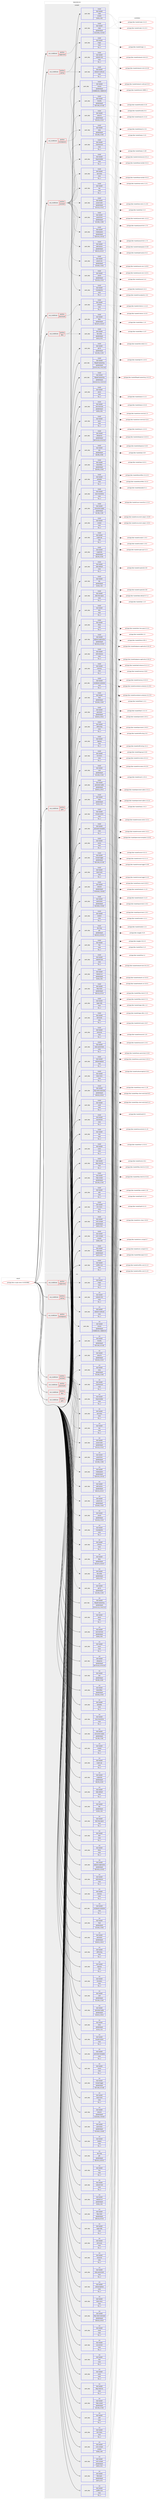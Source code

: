 digraph prolog {

# *************
# Graph options
# *************

newrank=true;
concentrate=true;
compound=true;
graph [rankdir=LR,fontname=Helvetica,fontsize=10,ranksep=1.5];#, ranksep=2.5, nodesep=0.2];
edge  [arrowhead=vee];
node  [fontname=Helvetica,fontsize=10];

# **********
# The ebuild
# **********

subgraph cluster_leftcol {
color=gray;
label=<<i>ebuild</i>>;
id [label="portage://dev-vcs/git-annex-10.20230802", color=red, width=4, href="../dev-vcs/git-annex-10.20230802.svg"];
}

# ****************
# The dependencies
# ****************

subgraph cluster_midcol {
color=gray;
label=<<i>dependencies</i>>;
subgraph cluster_compile {
fillcolor="#eeeeee";
style=filled;
label=<<i>compile</i>>;
subgraph cond64160 {
dependency225461 [label=<<TABLE BORDER="0" CELLBORDER="1" CELLSPACING="0" CELLPADDING="4"><TR><TD ROWSPAN="3" CELLPADDING="10">use_conditional</TD></TR><TR><TD>positive</TD></TR><TR><TD>assistant</TD></TR></TABLE>>, shape=none, color=red];
subgraph pack159846 {
dependency225462 [label=<<TABLE BORDER="0" CELLBORDER="1" CELLSPACING="0" CELLPADDING="4" WIDTH="220"><TR><TD ROWSPAN="6" CELLPADDING="30">pack_dep</TD></TR><TR><TD WIDTH="110">install</TD></TR><TR><TD>dev-haskell</TD></TR><TR><TD>blaze-builder</TD></TR><TR><TD>none</TD></TR><TR><TD>[[],,,,]</TD></TR></TABLE>>, shape=none, color=blue];
}
dependency225461:e -> dependency225462:w [weight=20,style="dashed",arrowhead="vee"];
subgraph pack159847 {
dependency225463 [label=<<TABLE BORDER="0" CELLBORDER="1" CELLSPACING="0" CELLPADDING="4" WIDTH="220"><TR><TD ROWSPAN="6" CELLPADDING="30">pack_dep</TD></TR><TR><TD WIDTH="110">install</TD></TR><TR><TD>dev-haskell</TD></TR><TR><TD>clientsession</TD></TR><TR><TD>none</TD></TR><TR><TD>[[],,,,]</TD></TR></TABLE>>, shape=none, color=blue];
}
dependency225461:e -> dependency225463:w [weight=20,style="dashed",arrowhead="vee"];
subgraph pack159848 {
dependency225464 [label=<<TABLE BORDER="0" CELLBORDER="1" CELLSPACING="0" CELLPADDING="4" WIDTH="220"><TR><TD ROWSPAN="6" CELLPADDING="30">pack_dep</TD></TR><TR><TD WIDTH="110">install</TD></TR><TR><TD>dev-haskell</TD></TR><TR><TD>hinotify</TD></TR><TR><TD>greaterequal</TD></TR><TR><TD>[[0,3,10],,,0.3.10]</TD></TR></TABLE>>, shape=none, color=blue];
}
dependency225461:e -> dependency225464:w [weight=20,style="dashed",arrowhead="vee"];
subgraph pack159849 {
dependency225465 [label=<<TABLE BORDER="0" CELLBORDER="1" CELLSPACING="0" CELLPADDING="4" WIDTH="220"><TR><TD ROWSPAN="6" CELLPADDING="30">pack_dep</TD></TR><TR><TD WIDTH="110">install</TD></TR><TR><TD>dev-haskell</TD></TR><TR><TD>mountpoints</TD></TR><TR><TD>none</TD></TR><TR><TD>[[],,,,]</TD></TR></TABLE>>, shape=none, color=blue];
}
dependency225461:e -> dependency225465:w [weight=20,style="dashed",arrowhead="vee"];
subgraph pack159850 {
dependency225466 [label=<<TABLE BORDER="0" CELLBORDER="1" CELLSPACING="0" CELLPADDING="4" WIDTH="220"><TR><TD ROWSPAN="6" CELLPADDING="30">pack_dep</TD></TR><TR><TD WIDTH="110">install</TD></TR><TR><TD>dev-haskell</TD></TR><TR><TD>path-pieces</TD></TR><TR><TD>greaterequal</TD></TR><TR><TD>[[0,2,1],,,0.2.1]</TD></TR></TABLE>>, shape=none, color=blue];
}
dependency225461:e -> dependency225466:w [weight=20,style="dashed",arrowhead="vee"];
subgraph pack159851 {
dependency225467 [label=<<TABLE BORDER="0" CELLBORDER="1" CELLSPACING="0" CELLPADDING="4" WIDTH="220"><TR><TD ROWSPAN="6" CELLPADDING="30">pack_dep</TD></TR><TR><TD WIDTH="110">install</TD></TR><TR><TD>dev-haskell</TD></TR><TR><TD>shakespeare</TD></TR><TR><TD>greaterequal</TD></TR><TR><TD>[[2,0,11],,,2.0.11]</TD></TR></TABLE>>, shape=none, color=blue];
}
dependency225461:e -> dependency225467:w [weight=20,style="dashed",arrowhead="vee"];
subgraph pack159852 {
dependency225468 [label=<<TABLE BORDER="0" CELLBORDER="1" CELLSPACING="0" CELLPADDING="4" WIDTH="220"><TR><TD ROWSPAN="6" CELLPADDING="30">pack_dep</TD></TR><TR><TD WIDTH="110">install</TD></TR><TR><TD>dev-haskell</TD></TR><TR><TD>wai</TD></TR><TR><TD>none</TD></TR><TR><TD>[[],,,,]</TD></TR></TABLE>>, shape=none, color=blue];
}
dependency225461:e -> dependency225468:w [weight=20,style="dashed",arrowhead="vee"];
subgraph pack159853 {
dependency225469 [label=<<TABLE BORDER="0" CELLBORDER="1" CELLSPACING="0" CELLPADDING="4" WIDTH="220"><TR><TD ROWSPAN="6" CELLPADDING="30">pack_dep</TD></TR><TR><TD WIDTH="110">install</TD></TR><TR><TD>dev-haskell</TD></TR><TR><TD>wai-extra</TD></TR><TR><TD>none</TD></TR><TR><TD>[[],,,,]</TD></TR></TABLE>>, shape=none, color=blue];
}
dependency225461:e -> dependency225469:w [weight=20,style="dashed",arrowhead="vee"];
subgraph pack159854 {
dependency225470 [label=<<TABLE BORDER="0" CELLBORDER="1" CELLSPACING="0" CELLPADDING="4" WIDTH="220"><TR><TD ROWSPAN="6" CELLPADDING="30">pack_dep</TD></TR><TR><TD WIDTH="110">install</TD></TR><TR><TD>dev-haskell</TD></TR><TR><TD>warp</TD></TR><TR><TD>greaterequal</TD></TR><TR><TD>[[3,2,8],,,3.2.8]</TD></TR></TABLE>>, shape=none, color=blue];
}
dependency225461:e -> dependency225470:w [weight=20,style="dashed",arrowhead="vee"];
subgraph pack159855 {
dependency225471 [label=<<TABLE BORDER="0" CELLBORDER="1" CELLSPACING="0" CELLPADDING="4" WIDTH="220"><TR><TD ROWSPAN="6" CELLPADDING="30">pack_dep</TD></TR><TR><TD WIDTH="110">install</TD></TR><TR><TD>dev-haskell</TD></TR><TR><TD>warp-tls</TD></TR><TR><TD>greaterequal</TD></TR><TR><TD>[[3,2,2],,,3.2.2]</TD></TR></TABLE>>, shape=none, color=blue];
}
dependency225461:e -> dependency225471:w [weight=20,style="dashed",arrowhead="vee"];
subgraph pack159856 {
dependency225472 [label=<<TABLE BORDER="0" CELLBORDER="1" CELLSPACING="0" CELLPADDING="4" WIDTH="220"><TR><TD ROWSPAN="6" CELLPADDING="30">pack_dep</TD></TR><TR><TD WIDTH="110">install</TD></TR><TR><TD>dev-haskell</TD></TR><TR><TD>yesod</TD></TR><TR><TD>greaterequal</TD></TR><TR><TD>[[1,4,3],,,1.4.3]</TD></TR></TABLE>>, shape=none, color=blue];
}
dependency225461:e -> dependency225472:w [weight=20,style="dashed",arrowhead="vee"];
subgraph pack159857 {
dependency225473 [label=<<TABLE BORDER="0" CELLBORDER="1" CELLSPACING="0" CELLPADDING="4" WIDTH="220"><TR><TD ROWSPAN="6" CELLPADDING="30">pack_dep</TD></TR><TR><TD WIDTH="110">install</TD></TR><TR><TD>dev-haskell</TD></TR><TR><TD>yesod-core</TD></TR><TR><TD>greaterequal</TD></TR><TR><TD>[[1,6,0],,,1.6.0]</TD></TR></TABLE>>, shape=none, color=blue];
}
dependency225461:e -> dependency225473:w [weight=20,style="dashed",arrowhead="vee"];
subgraph pack159858 {
dependency225474 [label=<<TABLE BORDER="0" CELLBORDER="1" CELLSPACING="0" CELLPADDING="4" WIDTH="220"><TR><TD ROWSPAN="6" CELLPADDING="30">pack_dep</TD></TR><TR><TD WIDTH="110">install</TD></TR><TR><TD>dev-haskell</TD></TR><TR><TD>yesod-form</TD></TR><TR><TD>greaterequal</TD></TR><TR><TD>[[1,4,8],,,1.4.8]</TD></TR></TABLE>>, shape=none, color=blue];
}
dependency225461:e -> dependency225474:w [weight=20,style="dashed",arrowhead="vee"];
subgraph pack159859 {
dependency225475 [label=<<TABLE BORDER="0" CELLBORDER="1" CELLSPACING="0" CELLPADDING="4" WIDTH="220"><TR><TD ROWSPAN="6" CELLPADDING="30">pack_dep</TD></TR><TR><TD WIDTH="110">install</TD></TR><TR><TD>dev-haskell</TD></TR><TR><TD>yesod-static</TD></TR><TR><TD>greaterequal</TD></TR><TR><TD>[[1,5,1],,,1.5.1]</TD></TR></TABLE>>, shape=none, color=blue];
}
dependency225461:e -> dependency225475:w [weight=20,style="dashed",arrowhead="vee"];
}
id:e -> dependency225461:w [weight=20,style="solid",arrowhead="vee"];
subgraph cond64161 {
dependency225476 [label=<<TABLE BORDER="0" CELLBORDER="1" CELLSPACING="0" CELLPADDING="4"><TR><TD ROWSPAN="3" CELLPADDING="10">use_conditional</TD></TR><TR><TD>positive</TD></TR><TR><TD>benchmark</TD></TR></TABLE>>, shape=none, color=red];
subgraph pack159860 {
dependency225477 [label=<<TABLE BORDER="0" CELLBORDER="1" CELLSPACING="0" CELLPADDING="4" WIDTH="220"><TR><TD ROWSPAN="6" CELLPADDING="30">pack_dep</TD></TR><TR><TD WIDTH="110">install</TD></TR><TR><TD>dev-haskell</TD></TR><TR><TD>criterion</TD></TR><TR><TD>none</TD></TR><TR><TD>[[],,,,]</TD></TR></TABLE>>, shape=none, color=blue];
}
dependency225476:e -> dependency225477:w [weight=20,style="dashed",arrowhead="vee"];
}
id:e -> dependency225476:w [weight=20,style="solid",arrowhead="vee"];
subgraph cond64162 {
dependency225478 [label=<<TABLE BORDER="0" CELLBORDER="1" CELLSPACING="0" CELLPADDING="4"><TR><TD ROWSPAN="3" CELLPADDING="10">use_conditional</TD></TR><TR><TD>positive</TD></TR><TR><TD>dbus</TD></TR></TABLE>>, shape=none, color=red];
subgraph pack159861 {
dependency225479 [label=<<TABLE BORDER="0" CELLBORDER="1" CELLSPACING="0" CELLPADDING="4" WIDTH="220"><TR><TD ROWSPAN="6" CELLPADDING="30">pack_dep</TD></TR><TR><TD WIDTH="110">install</TD></TR><TR><TD>dev-haskell</TD></TR><TR><TD>dbus</TD></TR><TR><TD>greaterequal</TD></TR><TR><TD>[[0,10,7],,,0.10.7]</TD></TR></TABLE>>, shape=none, color=blue];
}
dependency225478:e -> dependency225479:w [weight=20,style="dashed",arrowhead="vee"];
subgraph pack159862 {
dependency225480 [label=<<TABLE BORDER="0" CELLBORDER="1" CELLSPACING="0" CELLPADDING="4" WIDTH="220"><TR><TD ROWSPAN="6" CELLPADDING="30">pack_dep</TD></TR><TR><TD WIDTH="110">install</TD></TR><TR><TD>dev-haskell</TD></TR><TR><TD>fdo-notify</TD></TR><TR><TD>greaterequal</TD></TR><TR><TD>[[0,3],,,0.3]</TD></TR></TABLE>>, shape=none, color=blue];
}
dependency225478:e -> dependency225480:w [weight=20,style="dashed",arrowhead="vee"];
}
id:e -> dependency225478:w [weight=20,style="solid",arrowhead="vee"];
subgraph cond64163 {
dependency225481 [label=<<TABLE BORDER="0" CELLBORDER="1" CELLSPACING="0" CELLPADDING="4"><TR><TD ROWSPAN="3" CELLPADDING="10">use_conditional</TD></TR><TR><TD>positive</TD></TR><TR><TD>gitlfs</TD></TR></TABLE>>, shape=none, color=red];
subgraph pack159863 {
dependency225482 [label=<<TABLE BORDER="0" CELLBORDER="1" CELLSPACING="0" CELLPADDING="4" WIDTH="220"><TR><TD ROWSPAN="6" CELLPADDING="30">pack_dep</TD></TR><TR><TD WIDTH="110">install</TD></TR><TR><TD>dev-haskell</TD></TR><TR><TD>git-lfs</TD></TR><TR><TD>greaterequal</TD></TR><TR><TD>[[1,2,0],,,1.2.0]</TD></TR></TABLE>>, shape=none, color=blue];
}
dependency225481:e -> dependency225482:w [weight=20,style="dashed",arrowhead="vee"];
}
id:e -> dependency225481:w [weight=20,style="solid",arrowhead="vee"];
subgraph cond64164 {
dependency225483 [label=<<TABLE BORDER="0" CELLBORDER="1" CELLSPACING="0" CELLPADDING="4"><TR><TD ROWSPAN="3" CELLPADDING="10">use_conditional</TD></TR><TR><TD>positive</TD></TR><TR><TD>magicmime</TD></TR></TABLE>>, shape=none, color=red];
subgraph pack159864 {
dependency225484 [label=<<TABLE BORDER="0" CELLBORDER="1" CELLSPACING="0" CELLPADDING="4" WIDTH="220"><TR><TD ROWSPAN="6" CELLPADDING="30">pack_dep</TD></TR><TR><TD WIDTH="110">install</TD></TR><TR><TD>dev-haskell</TD></TR><TR><TD>magic</TD></TR><TR><TD>none</TD></TR><TR><TD>[[],,,,]</TD></TR></TABLE>>, shape=none, color=blue];
}
dependency225483:e -> dependency225484:w [weight=20,style="dashed",arrowhead="vee"];
}
id:e -> dependency225483:w [weight=20,style="solid",arrowhead="vee"];
subgraph cond64165 {
dependency225485 [label=<<TABLE BORDER="0" CELLBORDER="1" CELLSPACING="0" CELLPADDING="4"><TR><TD ROWSPAN="3" CELLPADDING="10">use_conditional</TD></TR><TR><TD>positive</TD></TR><TR><TD>pairing</TD></TR></TABLE>>, shape=none, color=red];
subgraph pack159865 {
dependency225486 [label=<<TABLE BORDER="0" CELLBORDER="1" CELLSPACING="0" CELLPADDING="4" WIDTH="220"><TR><TD ROWSPAN="6" CELLPADDING="30">pack_dep</TD></TR><TR><TD WIDTH="110">install</TD></TR><TR><TD>dev-haskell</TD></TR><TR><TD>network-info</TD></TR><TR><TD>none</TD></TR><TR><TD>[[],,,,]</TD></TR></TABLE>>, shape=none, color=blue];
}
dependency225485:e -> dependency225486:w [weight=20,style="dashed",arrowhead="vee"];
subgraph pack159866 {
dependency225487 [label=<<TABLE BORDER="0" CELLBORDER="1" CELLSPACING="0" CELLPADDING="4" WIDTH="220"><TR><TD ROWSPAN="6" CELLPADDING="30">pack_dep</TD></TR><TR><TD WIDTH="110">install</TD></TR><TR><TD>dev-haskell</TD></TR><TR><TD>network-multicast</TD></TR><TR><TD>none</TD></TR><TR><TD>[[],,,,]</TD></TR></TABLE>>, shape=none, color=blue];
}
dependency225485:e -> dependency225487:w [weight=20,style="dashed",arrowhead="vee"];
}
id:e -> dependency225485:w [weight=20,style="solid",arrowhead="vee"];
subgraph cond64166 {
dependency225488 [label=<<TABLE BORDER="0" CELLBORDER="1" CELLSPACING="0" CELLPADDING="4"><TR><TD ROWSPAN="3" CELLPADDING="10">use_conditional</TD></TR><TR><TD>positive</TD></TR><TR><TD>torrentparser</TD></TR></TABLE>>, shape=none, color=red];
subgraph pack159867 {
dependency225489 [label=<<TABLE BORDER="0" CELLBORDER="1" CELLSPACING="0" CELLPADDING="4" WIDTH="220"><TR><TD ROWSPAN="6" CELLPADDING="30">pack_dep</TD></TR><TR><TD WIDTH="110">install</TD></TR><TR><TD>dev-haskell</TD></TR><TR><TD>torrent</TD></TR><TR><TD>greaterequal</TD></TR><TR><TD>[[10000,0,0],,,10000.0.0]</TD></TR></TABLE>>, shape=none, color=blue];
}
dependency225488:e -> dependency225489:w [weight=20,style="dashed",arrowhead="vee"];
}
id:e -> dependency225488:w [weight=20,style="solid",arrowhead="vee"];
subgraph pack159868 {
dependency225490 [label=<<TABLE BORDER="0" CELLBORDER="1" CELLSPACING="0" CELLPADDING="4" WIDTH="220"><TR><TD ROWSPAN="6" CELLPADDING="30">pack_dep</TD></TR><TR><TD WIDTH="110">install</TD></TR><TR><TD>dev-haskell</TD></TR><TR><TD>aeson</TD></TR><TR><TD>none</TD></TR><TR><TD>[[],,,,]</TD></TR></TABLE>>, shape=none, color=blue];
}
id:e -> dependency225490:w [weight=20,style="solid",arrowhead="vee"];
subgraph pack159869 {
dependency225491 [label=<<TABLE BORDER="0" CELLBORDER="1" CELLSPACING="0" CELLPADDING="4" WIDTH="220"><TR><TD ROWSPAN="6" CELLPADDING="30">pack_dep</TD></TR><TR><TD WIDTH="110">install</TD></TR><TR><TD>dev-haskell</TD></TR><TR><TD>ansi-terminal</TD></TR><TR><TD>greaterequal</TD></TR><TR><TD>[[0,9],,,0.9]</TD></TR></TABLE>>, shape=none, color=blue];
}
id:e -> dependency225491:w [weight=20,style="solid",arrowhead="vee"];
subgraph pack159870 {
dependency225492 [label=<<TABLE BORDER="0" CELLBORDER="1" CELLSPACING="0" CELLPADDING="4" WIDTH="220"><TR><TD ROWSPAN="6" CELLPADDING="30">pack_dep</TD></TR><TR><TD WIDTH="110">install</TD></TR><TR><TD>dev-haskell</TD></TR><TR><TD>async</TD></TR><TR><TD>none</TD></TR><TR><TD>[[],,,,]</TD></TR></TABLE>>, shape=none, color=blue];
}
id:e -> dependency225492:w [weight=20,style="solid",arrowhead="vee"];
subgraph pack159871 {
dependency225493 [label=<<TABLE BORDER="0" CELLBORDER="1" CELLSPACING="0" CELLPADDING="4" WIDTH="220"><TR><TD ROWSPAN="6" CELLPADDING="30">pack_dep</TD></TR><TR><TD WIDTH="110">install</TD></TR><TR><TD>dev-haskell</TD></TR><TR><TD>attoparsec</TD></TR><TR><TD>greaterequal</TD></TR><TR><TD>[[0,13,2,2],,,0.13.2.2]</TD></TR></TABLE>>, shape=none, color=blue];
}
id:e -> dependency225493:w [weight=20,style="solid",arrowhead="vee"];
subgraph pack159872 {
dependency225494 [label=<<TABLE BORDER="0" CELLBORDER="1" CELLSPACING="0" CELLPADDING="4" WIDTH="220"><TR><TD ROWSPAN="6" CELLPADDING="30">pack_dep</TD></TR><TR><TD WIDTH="110">install</TD></TR><TR><TD>dev-haskell</TD></TR><TR><TD>aws</TD></TR><TR><TD>greaterequal</TD></TR><TR><TD>[[0,20],,,0.20]</TD></TR></TABLE>>, shape=none, color=blue];
}
id:e -> dependency225494:w [weight=20,style="solid",arrowhead="vee"];
subgraph pack159873 {
dependency225495 [label=<<TABLE BORDER="0" CELLBORDER="1" CELLSPACING="0" CELLPADDING="4" WIDTH="220"><TR><TD ROWSPAN="6" CELLPADDING="30">pack_dep</TD></TR><TR><TD WIDTH="110">install</TD></TR><TR><TD>dev-haskell</TD></TR><TR><TD>bloomfilter</TD></TR><TR><TD>greaterequal</TD></TR><TR><TD>[[2,0,0],,,2.0.0]</TD></TR></TABLE>>, shape=none, color=blue];
}
id:e -> dependency225495:w [weight=20,style="solid",arrowhead="vee"];
subgraph pack159874 {
dependency225496 [label=<<TABLE BORDER="0" CELLBORDER="1" CELLSPACING="0" CELLPADDING="4" WIDTH="220"><TR><TD ROWSPAN="6" CELLPADDING="30">pack_dep</TD></TR><TR><TD WIDTH="110">install</TD></TR><TR><TD>dev-haskell</TD></TR><TR><TD>byteable</TD></TR><TR><TD>none</TD></TR><TR><TD>[[],,,,]</TD></TR></TABLE>>, shape=none, color=blue];
}
id:e -> dependency225496:w [weight=20,style="solid",arrowhead="vee"];
subgraph pack159875 {
dependency225497 [label=<<TABLE BORDER="0" CELLBORDER="1" CELLSPACING="0" CELLPADDING="4" WIDTH="220"><TR><TD ROWSPAN="6" CELLPADDING="30">pack_dep</TD></TR><TR><TD WIDTH="110">install</TD></TR><TR><TD>dev-haskell</TD></TR><TR><TD>cabal</TD></TR><TR><TD>greaterequal</TD></TR><TR><TD>[[3,2,0,0],,,3.2.0.0]</TD></TR></TABLE>>, shape=none, color=blue];
}
id:e -> dependency225497:w [weight=20,style="solid",arrowhead="vee"];
subgraph pack159876 {
dependency225498 [label=<<TABLE BORDER="0" CELLBORDER="1" CELLSPACING="0" CELLPADDING="4" WIDTH="220"><TR><TD ROWSPAN="6" CELLPADDING="30">pack_dep</TD></TR><TR><TD WIDTH="110">install</TD></TR><TR><TD>dev-haskell</TD></TR><TR><TD>cabal</TD></TR><TR><TD>smaller</TD></TR><TR><TD>[[4,0],,,4.0]</TD></TR></TABLE>>, shape=none, color=blue];
}
id:e -> dependency225498:w [weight=20,style="solid",arrowhead="vee"];
subgraph pack159877 {
dependency225499 [label=<<TABLE BORDER="0" CELLBORDER="1" CELLSPACING="0" CELLPADDING="4" WIDTH="220"><TR><TD ROWSPAN="6" CELLPADDING="30">pack_dep</TD></TR><TR><TD WIDTH="110">install</TD></TR><TR><TD>dev-haskell</TD></TR><TR><TD>case-insensitive</TD></TR><TR><TD>none</TD></TR><TR><TD>[[],,,,]</TD></TR></TABLE>>, shape=none, color=blue];
}
id:e -> dependency225499:w [weight=20,style="solid",arrowhead="vee"];
subgraph pack159878 {
dependency225500 [label=<<TABLE BORDER="0" CELLBORDER="1" CELLSPACING="0" CELLPADDING="4" WIDTH="220"><TR><TD ROWSPAN="6" CELLPADDING="30">pack_dep</TD></TR><TR><TD WIDTH="110">install</TD></TR><TR><TD>dev-haskell</TD></TR><TR><TD>concurrent-output</TD></TR><TR><TD>greaterequal</TD></TR><TR><TD>[[1,10],,,1.10]</TD></TR></TABLE>>, shape=none, color=blue];
}
id:e -> dependency225500:w [weight=20,style="solid",arrowhead="vee"];
subgraph pack159879 {
dependency225501 [label=<<TABLE BORDER="0" CELLBORDER="1" CELLSPACING="0" CELLPADDING="4" WIDTH="220"><TR><TD ROWSPAN="6" CELLPADDING="30">pack_dep</TD></TR><TR><TD WIDTH="110">install</TD></TR><TR><TD>dev-haskell</TD></TR><TR><TD>conduit</TD></TR><TR><TD>none</TD></TR><TR><TD>[[],,,,]</TD></TR></TABLE>>, shape=none, color=blue];
}
id:e -> dependency225501:w [weight=20,style="solid",arrowhead="vee"];
subgraph pack159880 {
dependency225502 [label=<<TABLE BORDER="0" CELLBORDER="1" CELLSPACING="0" CELLPADDING="4" WIDTH="220"><TR><TD ROWSPAN="6" CELLPADDING="30">pack_dep</TD></TR><TR><TD WIDTH="110">install</TD></TR><TR><TD>dev-haskell</TD></TR><TR><TD>crypto-api</TD></TR><TR><TD>none</TD></TR><TR><TD>[[],,,,]</TD></TR></TABLE>>, shape=none, color=blue];
}
id:e -> dependency225502:w [weight=20,style="solid",arrowhead="vee"];
subgraph pack159881 {
dependency225503 [label=<<TABLE BORDER="0" CELLBORDER="1" CELLSPACING="0" CELLPADDING="4" WIDTH="220"><TR><TD ROWSPAN="6" CELLPADDING="30">pack_dep</TD></TR><TR><TD WIDTH="110">install</TD></TR><TR><TD>dev-haskell</TD></TR><TR><TD>cryptonite</TD></TR><TR><TD>greaterequal</TD></TR><TR><TD>[[0,23],,,0.23]</TD></TR></TABLE>>, shape=none, color=blue];
}
id:e -> dependency225503:w [weight=20,style="solid",arrowhead="vee"];
subgraph pack159882 {
dependency225504 [label=<<TABLE BORDER="0" CELLBORDER="1" CELLSPACING="0" CELLPADDING="4" WIDTH="220"><TR><TD ROWSPAN="6" CELLPADDING="30">pack_dep</TD></TR><TR><TD WIDTH="110">install</TD></TR><TR><TD>dev-haskell</TD></TR><TR><TD>data-default</TD></TR><TR><TD>none</TD></TR><TR><TD>[[],,,,]</TD></TR></TABLE>>, shape=none, color=blue];
}
id:e -> dependency225504:w [weight=20,style="solid",arrowhead="vee"];
subgraph pack159883 {
dependency225505 [label=<<TABLE BORDER="0" CELLBORDER="1" CELLSPACING="0" CELLPADDING="4" WIDTH="220"><TR><TD ROWSPAN="6" CELLPADDING="30">pack_dep</TD></TR><TR><TD WIDTH="110">install</TD></TR><TR><TD>dev-haskell</TD></TR><TR><TD>dav</TD></TR><TR><TD>greaterequal</TD></TR><TR><TD>[[1,0],,,1.0]</TD></TR></TABLE>>, shape=none, color=blue];
}
id:e -> dependency225505:w [weight=20,style="solid",arrowhead="vee"];
subgraph pack159884 {
dependency225506 [label=<<TABLE BORDER="0" CELLBORDER="1" CELLSPACING="0" CELLPADDING="4" WIDTH="220"><TR><TD ROWSPAN="6" CELLPADDING="30">pack_dep</TD></TR><TR><TD WIDTH="110">install</TD></TR><TR><TD>dev-haskell</TD></TR><TR><TD>disk-free-space</TD></TR><TR><TD>none</TD></TR><TR><TD>[[],,,,]</TD></TR></TABLE>>, shape=none, color=blue];
}
id:e -> dependency225506:w [weight=20,style="solid",arrowhead="vee"];
subgraph pack159885 {
dependency225507 [label=<<TABLE BORDER="0" CELLBORDER="1" CELLSPACING="0" CELLPADDING="4" WIDTH="220"><TR><TD ROWSPAN="6" CELLPADDING="30">pack_dep</TD></TR><TR><TD WIDTH="110">install</TD></TR><TR><TD>dev-haskell</TD></TR><TR><TD>dlist</TD></TR><TR><TD>none</TD></TR><TR><TD>[[],,,,]</TD></TR></TABLE>>, shape=none, color=blue];
}
id:e -> dependency225507:w [weight=20,style="solid",arrowhead="vee"];
subgraph pack159886 {
dependency225508 [label=<<TABLE BORDER="0" CELLBORDER="1" CELLSPACING="0" CELLPADDING="4" WIDTH="220"><TR><TD ROWSPAN="6" CELLPADDING="30">pack_dep</TD></TR><TR><TD WIDTH="110">install</TD></TR><TR><TD>dev-haskell</TD></TR><TR><TD>edit-distance</TD></TR><TR><TD>none</TD></TR><TR><TD>[[],,,,]</TD></TR></TABLE>>, shape=none, color=blue];
}
id:e -> dependency225508:w [weight=20,style="solid",arrowhead="vee"];
subgraph pack159887 {
dependency225509 [label=<<TABLE BORDER="0" CELLBORDER="1" CELLSPACING="0" CELLPADDING="4" WIDTH="220"><TR><TD ROWSPAN="6" CELLPADDING="30">pack_dep</TD></TR><TR><TD WIDTH="110">install</TD></TR><TR><TD>dev-haskell</TD></TR><TR><TD>feed</TD></TR><TR><TD>greaterequal</TD></TR><TR><TD>[[1,0,0],,,1.0.0]</TD></TR></TABLE>>, shape=none, color=blue];
}
id:e -> dependency225509:w [weight=20,style="solid",arrowhead="vee"];
subgraph pack159888 {
dependency225510 [label=<<TABLE BORDER="0" CELLBORDER="1" CELLSPACING="0" CELLPADDING="4" WIDTH="220"><TR><TD ROWSPAN="6" CELLPADDING="30">pack_dep</TD></TR><TR><TD WIDTH="110">install</TD></TR><TR><TD>dev-haskell</TD></TR><TR><TD>filepath-bytestring</TD></TR><TR><TD>greaterequal</TD></TR><TR><TD>[[1,4,2,1,1],,,1.4.2.1.1]</TD></TR></TABLE>>, shape=none, color=blue];
}
id:e -> dependency225510:w [weight=20,style="solid",arrowhead="vee"];
subgraph pack159889 {
dependency225511 [label=<<TABLE BORDER="0" CELLBORDER="1" CELLSPACING="0" CELLPADDING="4" WIDTH="220"><TR><TD ROWSPAN="6" CELLPADDING="30">pack_dep</TD></TR><TR><TD WIDTH="110">install</TD></TR><TR><TD>dev-haskell</TD></TR><TR><TD>filepath-bytestring</TD></TR><TR><TD>greaterequal</TD></TR><TR><TD>[[1,4,2,1,4],,,1.4.2.1.4]</TD></TR></TABLE>>, shape=none, color=blue];
}
id:e -> dependency225511:w [weight=20,style="solid",arrowhead="vee"];
subgraph pack159890 {
dependency225512 [label=<<TABLE BORDER="0" CELLBORDER="1" CELLSPACING="0" CELLPADDING="4" WIDTH="220"><TR><TD ROWSPAN="6" CELLPADDING="30">pack_dep</TD></TR><TR><TD WIDTH="110">install</TD></TR><TR><TD>dev-haskell</TD></TR><TR><TD>free</TD></TR><TR><TD>none</TD></TR><TR><TD>[[],,,,]</TD></TR></TABLE>>, shape=none, color=blue];
}
id:e -> dependency225512:w [weight=20,style="solid",arrowhead="vee"];
subgraph pack159891 {
dependency225513 [label=<<TABLE BORDER="0" CELLBORDER="1" CELLSPACING="0" CELLPADDING="4" WIDTH="220"><TR><TD ROWSPAN="6" CELLPADDING="30">pack_dep</TD></TR><TR><TD WIDTH="110">install</TD></TR><TR><TD>dev-haskell</TD></TR><TR><TD>http-client</TD></TR><TR><TD>greaterequal</TD></TR><TR><TD>[[0,5,3],,,0.5.3]</TD></TR></TABLE>>, shape=none, color=blue];
}
id:e -> dependency225513:w [weight=20,style="solid",arrowhead="vee"];
subgraph pack159892 {
dependency225514 [label=<<TABLE BORDER="0" CELLBORDER="1" CELLSPACING="0" CELLPADDING="4" WIDTH="220"><TR><TD ROWSPAN="6" CELLPADDING="30">pack_dep</TD></TR><TR><TD WIDTH="110">install</TD></TR><TR><TD>dev-haskell</TD></TR><TR><TD>http-client-restricted</TD></TR><TR><TD>greaterequal</TD></TR><TR><TD>[[0,0,2],,,0.0.2]</TD></TR></TABLE>>, shape=none, color=blue];
}
id:e -> dependency225514:w [weight=20,style="solid",arrowhead="vee"];
subgraph pack159893 {
dependency225515 [label=<<TABLE BORDER="0" CELLBORDER="1" CELLSPACING="0" CELLPADDING="4" WIDTH="220"><TR><TD ROWSPAN="6" CELLPADDING="30">pack_dep</TD></TR><TR><TD WIDTH="110">install</TD></TR><TR><TD>dev-haskell</TD></TR><TR><TD>http-client-tls</TD></TR><TR><TD>none</TD></TR><TR><TD>[[],,,,]</TD></TR></TABLE>>, shape=none, color=blue];
}
id:e -> dependency225515:w [weight=20,style="solid",arrowhead="vee"];
subgraph pack159894 {
dependency225516 [label=<<TABLE BORDER="0" CELLBORDER="1" CELLSPACING="0" CELLPADDING="4" WIDTH="220"><TR><TD ROWSPAN="6" CELLPADDING="30">pack_dep</TD></TR><TR><TD WIDTH="110">install</TD></TR><TR><TD>dev-haskell</TD></TR><TR><TD>http-conduit</TD></TR><TR><TD>greaterequal</TD></TR><TR><TD>[[2,3,0],,,2.3.0]</TD></TR></TABLE>>, shape=none, color=blue];
}
id:e -> dependency225516:w [weight=20,style="solid",arrowhead="vee"];
subgraph pack159895 {
dependency225517 [label=<<TABLE BORDER="0" CELLBORDER="1" CELLSPACING="0" CELLPADDING="4" WIDTH="220"><TR><TD ROWSPAN="6" CELLPADDING="30">pack_dep</TD></TR><TR><TD WIDTH="110">install</TD></TR><TR><TD>dev-haskell</TD></TR><TR><TD>http-types</TD></TR><TR><TD>greaterequal</TD></TR><TR><TD>[[0,7],,,0.7]</TD></TR></TABLE>>, shape=none, color=blue];
}
id:e -> dependency225517:w [weight=20,style="solid",arrowhead="vee"];
subgraph pack159896 {
dependency225518 [label=<<TABLE BORDER="0" CELLBORDER="1" CELLSPACING="0" CELLPADDING="4" WIDTH="220"><TR><TD ROWSPAN="6" CELLPADDING="30">pack_dep</TD></TR><TR><TD WIDTH="110">install</TD></TR><TR><TD>dev-haskell</TD></TR><TR><TD>ifelse</TD></TR><TR><TD>none</TD></TR><TR><TD>[[],,,,]</TD></TR></TABLE>>, shape=none, color=blue];
}
id:e -> dependency225518:w [weight=20,style="solid",arrowhead="vee"];
subgraph pack159897 {
dependency225519 [label=<<TABLE BORDER="0" CELLBORDER="1" CELLSPACING="0" CELLPADDING="4" WIDTH="220"><TR><TD ROWSPAN="6" CELLPADDING="30">pack_dep</TD></TR><TR><TD WIDTH="110">install</TD></TR><TR><TD>dev-haskell</TD></TR><TR><TD>memory</TD></TR><TR><TD>none</TD></TR><TR><TD>[[],,,,]</TD></TR></TABLE>>, shape=none, color=blue];
}
id:e -> dependency225519:w [weight=20,style="solid",arrowhead="vee"];
subgraph pack159898 {
dependency225520 [label=<<TABLE BORDER="0" CELLBORDER="1" CELLSPACING="0" CELLPADDING="4" WIDTH="220"><TR><TD ROWSPAN="6" CELLPADDING="30">pack_dep</TD></TR><TR><TD WIDTH="110">install</TD></TR><TR><TD>dev-haskell</TD></TR><TR><TD>microlens</TD></TR><TR><TD>none</TD></TR><TR><TD>[[],,,,]</TD></TR></TABLE>>, shape=none, color=blue];
}
id:e -> dependency225520:w [weight=20,style="solid",arrowhead="vee"];
subgraph pack159899 {
dependency225521 [label=<<TABLE BORDER="0" CELLBORDER="1" CELLSPACING="0" CELLPADDING="4" WIDTH="220"><TR><TD ROWSPAN="6" CELLPADDING="30">pack_dep</TD></TR><TR><TD WIDTH="110">install</TD></TR><TR><TD>dev-haskell</TD></TR><TR><TD>monad-control</TD></TR><TR><TD>none</TD></TR><TR><TD>[[],,,,]</TD></TR></TABLE>>, shape=none, color=blue];
}
id:e -> dependency225521:w [weight=20,style="solid",arrowhead="vee"];
subgraph pack159900 {
dependency225522 [label=<<TABLE BORDER="0" CELLBORDER="1" CELLSPACING="0" CELLPADDING="4" WIDTH="220"><TR><TD ROWSPAN="6" CELLPADDING="30">pack_dep</TD></TR><TR><TD WIDTH="110">install</TD></TR><TR><TD>dev-haskell</TD></TR><TR><TD>monad-logger</TD></TR><TR><TD>greaterequal</TD></TR><TR><TD>[[0,3,10],,,0.3.10]</TD></TR></TABLE>>, shape=none, color=blue];
}
id:e -> dependency225522:w [weight=20,style="solid",arrowhead="vee"];
subgraph pack159901 {
dependency225523 [label=<<TABLE BORDER="0" CELLBORDER="1" CELLSPACING="0" CELLPADDING="4" WIDTH="220"><TR><TD ROWSPAN="6" CELLPADDING="30">pack_dep</TD></TR><TR><TD WIDTH="110">install</TD></TR><TR><TD>dev-haskell</TD></TR><TR><TD>network</TD></TR><TR><TD>greaterequal</TD></TR><TR><TD>[[3,0,0,0],,,3.0.0.0]</TD></TR></TABLE>>, shape=none, color=blue];
}
id:e -> dependency225523:w [weight=20,style="solid",arrowhead="vee"];
subgraph pack159902 {
dependency225524 [label=<<TABLE BORDER="0" CELLBORDER="1" CELLSPACING="0" CELLPADDING="4" WIDTH="220"><TR><TD ROWSPAN="6" CELLPADDING="30">pack_dep</TD></TR><TR><TD WIDTH="110">install</TD></TR><TR><TD>dev-haskell</TD></TR><TR><TD>network-bsd</TD></TR><TR><TD>none</TD></TR><TR><TD>[[],,,,]</TD></TR></TABLE>>, shape=none, color=blue];
}
id:e -> dependency225524:w [weight=20,style="solid",arrowhead="vee"];
subgraph pack159903 {
dependency225525 [label=<<TABLE BORDER="0" CELLBORDER="1" CELLSPACING="0" CELLPADDING="4" WIDTH="220"><TR><TD ROWSPAN="6" CELLPADDING="30">pack_dep</TD></TR><TR><TD WIDTH="110">install</TD></TR><TR><TD>dev-haskell</TD></TR><TR><TD>network-uri</TD></TR><TR><TD>greaterequal</TD></TR><TR><TD>[[2,6],,,2.6]</TD></TR></TABLE>>, shape=none, color=blue];
}
id:e -> dependency225525:w [weight=20,style="solid",arrowhead="vee"];
subgraph pack159904 {
dependency225526 [label=<<TABLE BORDER="0" CELLBORDER="1" CELLSPACING="0" CELLPADDING="4" WIDTH="220"><TR><TD ROWSPAN="6" CELLPADDING="30">pack_dep</TD></TR><TR><TD WIDTH="110">install</TD></TR><TR><TD>dev-haskell</TD></TR><TR><TD>old-locale</TD></TR><TR><TD>none</TD></TR><TR><TD>[[],,,,]</TD></TR></TABLE>>, shape=none, color=blue];
}
id:e -> dependency225526:w [weight=20,style="solid",arrowhead="vee"];
subgraph pack159905 {
dependency225527 [label=<<TABLE BORDER="0" CELLBORDER="1" CELLSPACING="0" CELLPADDING="4" WIDTH="220"><TR><TD ROWSPAN="6" CELLPADDING="30">pack_dep</TD></TR><TR><TD WIDTH="110">install</TD></TR><TR><TD>dev-haskell</TD></TR><TR><TD>optparse-applicative</TD></TR><TR><TD>greaterequal</TD></TR><TR><TD>[[0,14,2],,,0.14.2]</TD></TR></TABLE>>, shape=none, color=blue];
}
id:e -> dependency225527:w [weight=20,style="solid",arrowhead="vee"];
subgraph pack159906 {
dependency225528 [label=<<TABLE BORDER="0" CELLBORDER="1" CELLSPACING="0" CELLPADDING="4" WIDTH="220"><TR><TD ROWSPAN="6" CELLPADDING="30">pack_dep</TD></TR><TR><TD WIDTH="110">install</TD></TR><TR><TD>dev-haskell</TD></TR><TR><TD>persistent</TD></TR><TR><TD>greaterequal</TD></TR><TR><TD>[[2,8,1],,,2.8.1]</TD></TR></TABLE>>, shape=none, color=blue];
}
id:e -> dependency225528:w [weight=20,style="solid",arrowhead="vee"];
subgraph pack159907 {
dependency225529 [label=<<TABLE BORDER="0" CELLBORDER="1" CELLSPACING="0" CELLPADDING="4" WIDTH="220"><TR><TD ROWSPAN="6" CELLPADDING="30">pack_dep</TD></TR><TR><TD WIDTH="110">install</TD></TR><TR><TD>dev-haskell</TD></TR><TR><TD>persistent-sqlite</TD></TR><TR><TD>greaterequal</TD></TR><TR><TD>[[2,8,1],,,2.8.1]</TD></TR></TABLE>>, shape=none, color=blue];
}
id:e -> dependency225529:w [weight=20,style="solid",arrowhead="vee"];
subgraph pack159908 {
dependency225530 [label=<<TABLE BORDER="0" CELLBORDER="1" CELLSPACING="0" CELLPADDING="4" WIDTH="220"><TR><TD ROWSPAN="6" CELLPADDING="30">pack_dep</TD></TR><TR><TD WIDTH="110">install</TD></TR><TR><TD>dev-haskell</TD></TR><TR><TD>persistent-template</TD></TR><TR><TD>none</TD></TR><TR><TD>[[],,,,]</TD></TR></TABLE>>, shape=none, color=blue];
}
id:e -> dependency225530:w [weight=20,style="solid",arrowhead="vee"];
subgraph pack159909 {
dependency225531 [label=<<TABLE BORDER="0" CELLBORDER="1" CELLSPACING="0" CELLPADDING="4" WIDTH="220"><TR><TD ROWSPAN="6" CELLPADDING="30">pack_dep</TD></TR><TR><TD WIDTH="110">install</TD></TR><TR><TD>dev-haskell</TD></TR><TR><TD>quickcheck</TD></TR><TR><TD>greaterequal</TD></TR><TR><TD>[[2,10,0],,,2.10.0]</TD></TR></TABLE>>, shape=none, color=blue];
}
id:e -> dependency225531:w [weight=20,style="solid",arrowhead="vee"];
subgraph pack159910 {
dependency225532 [label=<<TABLE BORDER="0" CELLBORDER="1" CELLSPACING="0" CELLPADDING="4" WIDTH="220"><TR><TD ROWSPAN="6" CELLPADDING="30">pack_dep</TD></TR><TR><TD WIDTH="110">install</TD></TR><TR><TD>dev-haskell</TD></TR><TR><TD>random</TD></TR><TR><TD>none</TD></TR><TR><TD>[[],,,,]</TD></TR></TABLE>>, shape=none, color=blue];
}
id:e -> dependency225532:w [weight=20,style="solid",arrowhead="vee"];
subgraph pack159911 {
dependency225533 [label=<<TABLE BORDER="0" CELLBORDER="1" CELLSPACING="0" CELLPADDING="4" WIDTH="220"><TR><TD ROWSPAN="6" CELLPADDING="30">pack_dep</TD></TR><TR><TD WIDTH="110">install</TD></TR><TR><TD>dev-haskell</TD></TR><TR><TD>regex-tdfa</TD></TR><TR><TD>none</TD></TR><TR><TD>[[],,,,]</TD></TR></TABLE>>, shape=none, color=blue];
}
id:e -> dependency225533:w [weight=20,style="solid",arrowhead="vee"];
subgraph pack159912 {
dependency225534 [label=<<TABLE BORDER="0" CELLBORDER="1" CELLSPACING="0" CELLPADDING="4" WIDTH="220"><TR><TD ROWSPAN="6" CELLPADDING="30">pack_dep</TD></TR><TR><TD WIDTH="110">install</TD></TR><TR><TD>dev-haskell</TD></TR><TR><TD>resourcet</TD></TR><TR><TD>none</TD></TR><TR><TD>[[],,,,]</TD></TR></TABLE>>, shape=none, color=blue];
}
id:e -> dependency225534:w [weight=20,style="solid",arrowhead="vee"];
subgraph pack159913 {
dependency225535 [label=<<TABLE BORDER="0" CELLBORDER="1" CELLSPACING="0" CELLPADDING="4" WIDTH="220"><TR><TD ROWSPAN="6" CELLPADDING="30">pack_dep</TD></TR><TR><TD WIDTH="110">install</TD></TR><TR><TD>dev-haskell</TD></TR><TR><TD>safesemaphore</TD></TR><TR><TD>none</TD></TR><TR><TD>[[],,,,]</TD></TR></TABLE>>, shape=none, color=blue];
}
id:e -> dependency225535:w [weight=20,style="solid",arrowhead="vee"];
subgraph pack159914 {
dependency225536 [label=<<TABLE BORDER="0" CELLBORDER="1" CELLSPACING="0" CELLPADDING="4" WIDTH="220"><TR><TD ROWSPAN="6" CELLPADDING="30">pack_dep</TD></TR><TR><TD WIDTH="110">install</TD></TR><TR><TD>dev-haskell</TD></TR><TR><TD>sandi</TD></TR><TR><TD>none</TD></TR><TR><TD>[[],,,,]</TD></TR></TABLE>>, shape=none, color=blue];
}
id:e -> dependency225536:w [weight=20,style="solid",arrowhead="vee"];
subgraph pack159915 {
dependency225537 [label=<<TABLE BORDER="0" CELLBORDER="1" CELLSPACING="0" CELLPADDING="4" WIDTH="220"><TR><TD ROWSPAN="6" CELLPADDING="30">pack_dep</TD></TR><TR><TD WIDTH="110">install</TD></TR><TR><TD>dev-haskell</TD></TR><TR><TD>securemem</TD></TR><TR><TD>none</TD></TR><TR><TD>[[],,,,]</TD></TR></TABLE>>, shape=none, color=blue];
}
id:e -> dependency225537:w [weight=20,style="solid",arrowhead="vee"];
subgraph pack159916 {
dependency225538 [label=<<TABLE BORDER="0" CELLBORDER="1" CELLSPACING="0" CELLPADDING="4" WIDTH="220"><TR><TD ROWSPAN="6" CELLPADDING="30">pack_dep</TD></TR><TR><TD WIDTH="110">install</TD></TR><TR><TD>dev-haskell</TD></TR><TR><TD>socks</TD></TR><TR><TD>none</TD></TR><TR><TD>[[],,,,]</TD></TR></TABLE>>, shape=none, color=blue];
}
id:e -> dependency225538:w [weight=20,style="solid",arrowhead="vee"];
subgraph pack159917 {
dependency225539 [label=<<TABLE BORDER="0" CELLBORDER="1" CELLSPACING="0" CELLPADDING="4" WIDTH="220"><TR><TD ROWSPAN="6" CELLPADDING="30">pack_dep</TD></TR><TR><TD WIDTH="110">install</TD></TR><TR><TD>dev-haskell</TD></TR><TR><TD>split</TD></TR><TR><TD>none</TD></TR><TR><TD>[[],,,,]</TD></TR></TABLE>>, shape=none, color=blue];
}
id:e -> dependency225539:w [weight=20,style="solid",arrowhead="vee"];
subgraph pack159918 {
dependency225540 [label=<<TABLE BORDER="0" CELLBORDER="1" CELLSPACING="0" CELLPADDING="4" WIDTH="220"><TR><TD ROWSPAN="6" CELLPADDING="30">pack_dep</TD></TR><TR><TD WIDTH="110">install</TD></TR><TR><TD>dev-haskell</TD></TR><TR><TD>stm-chans</TD></TR><TR><TD>none</TD></TR><TR><TD>[[],,,,]</TD></TR></TABLE>>, shape=none, color=blue];
}
id:e -> dependency225540:w [weight=20,style="solid",arrowhead="vee"];
subgraph pack159919 {
dependency225541 [label=<<TABLE BORDER="0" CELLBORDER="1" CELLSPACING="0" CELLPADDING="4" WIDTH="220"><TR><TD ROWSPAN="6" CELLPADDING="30">pack_dep</TD></TR><TR><TD WIDTH="110">install</TD></TR><TR><TD>dev-haskell</TD></TR><TR><TD>tagsoup</TD></TR><TR><TD>none</TD></TR><TR><TD>[[],,,,]</TD></TR></TABLE>>, shape=none, color=blue];
}
id:e -> dependency225541:w [weight=20,style="solid",arrowhead="vee"];
subgraph pack159920 {
dependency225542 [label=<<TABLE BORDER="0" CELLBORDER="1" CELLSPACING="0" CELLPADDING="4" WIDTH="220"><TR><TD ROWSPAN="6" CELLPADDING="30">pack_dep</TD></TR><TR><TD WIDTH="110">install</TD></TR><TR><TD>dev-haskell</TD></TR><TR><TD>tasty</TD></TR><TR><TD>greaterequal</TD></TR><TR><TD>[[1,2],,,1.2]</TD></TR></TABLE>>, shape=none, color=blue];
}
id:e -> dependency225542:w [weight=20,style="solid",arrowhead="vee"];
subgraph pack159921 {
dependency225543 [label=<<TABLE BORDER="0" CELLBORDER="1" CELLSPACING="0" CELLPADDING="4" WIDTH="220"><TR><TD ROWSPAN="6" CELLPADDING="30">pack_dep</TD></TR><TR><TD WIDTH="110">install</TD></TR><TR><TD>dev-haskell</TD></TR><TR><TD>tasty-hunit</TD></TR><TR><TD>none</TD></TR><TR><TD>[[],,,,]</TD></TR></TABLE>>, shape=none, color=blue];
}
id:e -> dependency225543:w [weight=20,style="solid",arrowhead="vee"];
subgraph pack159922 {
dependency225544 [label=<<TABLE BORDER="0" CELLBORDER="1" CELLSPACING="0" CELLPADDING="4" WIDTH="220"><TR><TD ROWSPAN="6" CELLPADDING="30">pack_dep</TD></TR><TR><TD WIDTH="110">install</TD></TR><TR><TD>dev-haskell</TD></TR><TR><TD>tasty-quickcheck</TD></TR><TR><TD>none</TD></TR><TR><TD>[[],,,,]</TD></TR></TABLE>>, shape=none, color=blue];
}
id:e -> dependency225544:w [weight=20,style="solid",arrowhead="vee"];
subgraph pack159923 {
dependency225545 [label=<<TABLE BORDER="0" CELLBORDER="1" CELLSPACING="0" CELLPADDING="4" WIDTH="220"><TR><TD ROWSPAN="6" CELLPADDING="30">pack_dep</TD></TR><TR><TD WIDTH="110">install</TD></TR><TR><TD>dev-haskell</TD></TR><TR><TD>tasty-rerun</TD></TR><TR><TD>none</TD></TR><TR><TD>[[],,,,]</TD></TR></TABLE>>, shape=none, color=blue];
}
id:e -> dependency225545:w [weight=20,style="solid",arrowhead="vee"];
subgraph pack159924 {
dependency225546 [label=<<TABLE BORDER="0" CELLBORDER="1" CELLSPACING="0" CELLPADDING="4" WIDTH="220"><TR><TD ROWSPAN="6" CELLPADDING="30">pack_dep</TD></TR><TR><TD WIDTH="110">install</TD></TR><TR><TD>dev-haskell</TD></TR><TR><TD>text</TD></TR><TR><TD>none</TD></TR><TR><TD>[[],,,,]</TD></TR></TABLE>>, shape=none, color=blue];
}
id:e -> dependency225546:w [weight=20,style="solid",arrowhead="vee"];
subgraph pack159925 {
dependency225547 [label=<<TABLE BORDER="0" CELLBORDER="1" CELLSPACING="0" CELLPADDING="4" WIDTH="220"><TR><TD ROWSPAN="6" CELLPADDING="30">pack_dep</TD></TR><TR><TD WIDTH="110">install</TD></TR><TR><TD>dev-haskell</TD></TR><TR><TD>unix-compat</TD></TR><TR><TD>greaterequal</TD></TR><TR><TD>[[0,5],,,0.5]</TD></TR></TABLE>>, shape=none, color=blue];
}
id:e -> dependency225547:w [weight=20,style="solid",arrowhead="vee"];
subgraph pack159926 {
dependency225548 [label=<<TABLE BORDER="0" CELLBORDER="1" CELLSPACING="0" CELLPADDING="4" WIDTH="220"><TR><TD ROWSPAN="6" CELLPADDING="30">pack_dep</TD></TR><TR><TD WIDTH="110">install</TD></TR><TR><TD>dev-haskell</TD></TR><TR><TD>unix-compat</TD></TR><TR><TD>smaller</TD></TR><TR><TD>[[0,8],,,0.8]</TD></TR></TABLE>>, shape=none, color=blue];
}
id:e -> dependency225548:w [weight=20,style="solid",arrowhead="vee"];
subgraph pack159927 {
dependency225549 [label=<<TABLE BORDER="0" CELLBORDER="1" CELLSPACING="0" CELLPADDING="4" WIDTH="220"><TR><TD ROWSPAN="6" CELLPADDING="30">pack_dep</TD></TR><TR><TD WIDTH="110">install</TD></TR><TR><TD>dev-haskell</TD></TR><TR><TD>unliftio-core</TD></TR><TR><TD>none</TD></TR><TR><TD>[[],,,,]</TD></TR></TABLE>>, shape=none, color=blue];
}
id:e -> dependency225549:w [weight=20,style="solid",arrowhead="vee"];
subgraph pack159928 {
dependency225550 [label=<<TABLE BORDER="0" CELLBORDER="1" CELLSPACING="0" CELLPADDING="4" WIDTH="220"><TR><TD ROWSPAN="6" CELLPADDING="30">pack_dep</TD></TR><TR><TD WIDTH="110">install</TD></TR><TR><TD>dev-haskell</TD></TR><TR><TD>unordered-containers</TD></TR><TR><TD>none</TD></TR><TR><TD>[[],,,,]</TD></TR></TABLE>>, shape=none, color=blue];
}
id:e -> dependency225550:w [weight=20,style="solid",arrowhead="vee"];
subgraph pack159929 {
dependency225551 [label=<<TABLE BORDER="0" CELLBORDER="1" CELLSPACING="0" CELLPADDING="4" WIDTH="220"><TR><TD ROWSPAN="6" CELLPADDING="30">pack_dep</TD></TR><TR><TD WIDTH="110">install</TD></TR><TR><TD>dev-haskell</TD></TR><TR><TD>utf8-string</TD></TR><TR><TD>none</TD></TR><TR><TD>[[],,,,]</TD></TR></TABLE>>, shape=none, color=blue];
}
id:e -> dependency225551:w [weight=20,style="solid",arrowhead="vee"];
subgraph pack159930 {
dependency225552 [label=<<TABLE BORDER="0" CELLBORDER="1" CELLSPACING="0" CELLPADDING="4" WIDTH="220"><TR><TD ROWSPAN="6" CELLPADDING="30">pack_dep</TD></TR><TR><TD WIDTH="110">install</TD></TR><TR><TD>dev-haskell</TD></TR><TR><TD>uuid</TD></TR><TR><TD>greaterequal</TD></TR><TR><TD>[[1,2,6],,,1.2.6]</TD></TR></TABLE>>, shape=none, color=blue];
}
id:e -> dependency225552:w [weight=20,style="solid",arrowhead="vee"];
subgraph pack159931 {
dependency225553 [label=<<TABLE BORDER="0" CELLBORDER="1" CELLSPACING="0" CELLPADDING="4" WIDTH="220"><TR><TD ROWSPAN="6" CELLPADDING="30">pack_dep</TD></TR><TR><TD WIDTH="110">install</TD></TR><TR><TD>dev-haskell</TD></TR><TR><TD>vector</TD></TR><TR><TD>none</TD></TR><TR><TD>[[],,,,]</TD></TR></TABLE>>, shape=none, color=blue];
}
id:e -> dependency225553:w [weight=20,style="solid",arrowhead="vee"];
subgraph pack159932 {
dependency225554 [label=<<TABLE BORDER="0" CELLBORDER="1" CELLSPACING="0" CELLPADDING="4" WIDTH="220"><TR><TD ROWSPAN="6" CELLPADDING="30">pack_dep</TD></TR><TR><TD WIDTH="110">install</TD></TR><TR><TD>dev-lang</TD></TR><TR><TD>ghc</TD></TR><TR><TD>greaterequal</TD></TR><TR><TD>[[8,10,1],,,8.10.1]</TD></TR></TABLE>>, shape=none, color=blue];
}
id:e -> dependency225554:w [weight=20,style="solid",arrowhead="vee"];
}
subgraph cluster_compileandrun {
fillcolor="#eeeeee";
style=filled;
label=<<i>compile and run</i>>;
}
subgraph cluster_run {
fillcolor="#eeeeee";
style=filled;
label=<<i>run</i>>;
subgraph cond64167 {
dependency225555 [label=<<TABLE BORDER="0" CELLBORDER="1" CELLSPACING="0" CELLPADDING="4"><TR><TD ROWSPAN="3" CELLPADDING="10">use_conditional</TD></TR><TR><TD>positive</TD></TR><TR><TD>assistant</TD></TR></TABLE>>, shape=none, color=red];
subgraph pack159933 {
dependency225556 [label=<<TABLE BORDER="0" CELLBORDER="1" CELLSPACING="0" CELLPADDING="4" WIDTH="220"><TR><TD ROWSPAN="6" CELLPADDING="30">pack_dep</TD></TR><TR><TD WIDTH="110">run</TD></TR><TR><TD>dev-haskell</TD></TR><TR><TD>blaze-builder</TD></TR><TR><TD>none</TD></TR><TR><TD>[[],,,,]</TD></TR></TABLE>>, shape=none, color=blue];
}
dependency225555:e -> dependency225556:w [weight=20,style="dashed",arrowhead="vee"];
subgraph pack159934 {
dependency225557 [label=<<TABLE BORDER="0" CELLBORDER="1" CELLSPACING="0" CELLPADDING="4" WIDTH="220"><TR><TD ROWSPAN="6" CELLPADDING="30">pack_dep</TD></TR><TR><TD WIDTH="110">run</TD></TR><TR><TD>dev-haskell</TD></TR><TR><TD>clientsession</TD></TR><TR><TD>none</TD></TR><TR><TD>[[],,,,]</TD></TR></TABLE>>, shape=none, color=blue];
}
dependency225555:e -> dependency225557:w [weight=20,style="dashed",arrowhead="vee"];
subgraph pack159935 {
dependency225558 [label=<<TABLE BORDER="0" CELLBORDER="1" CELLSPACING="0" CELLPADDING="4" WIDTH="220"><TR><TD ROWSPAN="6" CELLPADDING="30">pack_dep</TD></TR><TR><TD WIDTH="110">run</TD></TR><TR><TD>dev-haskell</TD></TR><TR><TD>hinotify</TD></TR><TR><TD>greaterequal</TD></TR><TR><TD>[[0,3,10],,,0.3.10]</TD></TR></TABLE>>, shape=none, color=blue];
}
dependency225555:e -> dependency225558:w [weight=20,style="dashed",arrowhead="vee"];
subgraph pack159936 {
dependency225559 [label=<<TABLE BORDER="0" CELLBORDER="1" CELLSPACING="0" CELLPADDING="4" WIDTH="220"><TR><TD ROWSPAN="6" CELLPADDING="30">pack_dep</TD></TR><TR><TD WIDTH="110">run</TD></TR><TR><TD>dev-haskell</TD></TR><TR><TD>mountpoints</TD></TR><TR><TD>none</TD></TR><TR><TD>[[],,,,]</TD></TR></TABLE>>, shape=none, color=blue];
}
dependency225555:e -> dependency225559:w [weight=20,style="dashed",arrowhead="vee"];
subgraph pack159937 {
dependency225560 [label=<<TABLE BORDER="0" CELLBORDER="1" CELLSPACING="0" CELLPADDING="4" WIDTH="220"><TR><TD ROWSPAN="6" CELLPADDING="30">pack_dep</TD></TR><TR><TD WIDTH="110">run</TD></TR><TR><TD>dev-haskell</TD></TR><TR><TD>path-pieces</TD></TR><TR><TD>greaterequal</TD></TR><TR><TD>[[0,2,1],,,0.2.1]</TD></TR></TABLE>>, shape=none, color=blue];
}
dependency225555:e -> dependency225560:w [weight=20,style="dashed",arrowhead="vee"];
subgraph pack159938 {
dependency225561 [label=<<TABLE BORDER="0" CELLBORDER="1" CELLSPACING="0" CELLPADDING="4" WIDTH="220"><TR><TD ROWSPAN="6" CELLPADDING="30">pack_dep</TD></TR><TR><TD WIDTH="110">run</TD></TR><TR><TD>dev-haskell</TD></TR><TR><TD>shakespeare</TD></TR><TR><TD>greaterequal</TD></TR><TR><TD>[[2,0,11],,,2.0.11]</TD></TR></TABLE>>, shape=none, color=blue];
}
dependency225555:e -> dependency225561:w [weight=20,style="dashed",arrowhead="vee"];
subgraph pack159939 {
dependency225562 [label=<<TABLE BORDER="0" CELLBORDER="1" CELLSPACING="0" CELLPADDING="4" WIDTH="220"><TR><TD ROWSPAN="6" CELLPADDING="30">pack_dep</TD></TR><TR><TD WIDTH="110">run</TD></TR><TR><TD>dev-haskell</TD></TR><TR><TD>wai</TD></TR><TR><TD>none</TD></TR><TR><TD>[[],,,,]</TD></TR></TABLE>>, shape=none, color=blue];
}
dependency225555:e -> dependency225562:w [weight=20,style="dashed",arrowhead="vee"];
subgraph pack159940 {
dependency225563 [label=<<TABLE BORDER="0" CELLBORDER="1" CELLSPACING="0" CELLPADDING="4" WIDTH="220"><TR><TD ROWSPAN="6" CELLPADDING="30">pack_dep</TD></TR><TR><TD WIDTH="110">run</TD></TR><TR><TD>dev-haskell</TD></TR><TR><TD>wai-extra</TD></TR><TR><TD>none</TD></TR><TR><TD>[[],,,,]</TD></TR></TABLE>>, shape=none, color=blue];
}
dependency225555:e -> dependency225563:w [weight=20,style="dashed",arrowhead="vee"];
subgraph pack159941 {
dependency225564 [label=<<TABLE BORDER="0" CELLBORDER="1" CELLSPACING="0" CELLPADDING="4" WIDTH="220"><TR><TD ROWSPAN="6" CELLPADDING="30">pack_dep</TD></TR><TR><TD WIDTH="110">run</TD></TR><TR><TD>dev-haskell</TD></TR><TR><TD>warp</TD></TR><TR><TD>greaterequal</TD></TR><TR><TD>[[3,2,8],,,3.2.8]</TD></TR></TABLE>>, shape=none, color=blue];
}
dependency225555:e -> dependency225564:w [weight=20,style="dashed",arrowhead="vee"];
subgraph pack159942 {
dependency225565 [label=<<TABLE BORDER="0" CELLBORDER="1" CELLSPACING="0" CELLPADDING="4" WIDTH="220"><TR><TD ROWSPAN="6" CELLPADDING="30">pack_dep</TD></TR><TR><TD WIDTH="110">run</TD></TR><TR><TD>dev-haskell</TD></TR><TR><TD>warp-tls</TD></TR><TR><TD>greaterequal</TD></TR><TR><TD>[[3,2,2],,,3.2.2]</TD></TR></TABLE>>, shape=none, color=blue];
}
dependency225555:e -> dependency225565:w [weight=20,style="dashed",arrowhead="vee"];
subgraph pack159943 {
dependency225566 [label=<<TABLE BORDER="0" CELLBORDER="1" CELLSPACING="0" CELLPADDING="4" WIDTH="220"><TR><TD ROWSPAN="6" CELLPADDING="30">pack_dep</TD></TR><TR><TD WIDTH="110">run</TD></TR><TR><TD>dev-haskell</TD></TR><TR><TD>yesod</TD></TR><TR><TD>greaterequal</TD></TR><TR><TD>[[1,4,3],,,1.4.3]</TD></TR></TABLE>>, shape=none, color=blue];
}
dependency225555:e -> dependency225566:w [weight=20,style="dashed",arrowhead="vee"];
subgraph pack159944 {
dependency225567 [label=<<TABLE BORDER="0" CELLBORDER="1" CELLSPACING="0" CELLPADDING="4" WIDTH="220"><TR><TD ROWSPAN="6" CELLPADDING="30">pack_dep</TD></TR><TR><TD WIDTH="110">run</TD></TR><TR><TD>dev-haskell</TD></TR><TR><TD>yesod-core</TD></TR><TR><TD>greaterequal</TD></TR><TR><TD>[[1,6,0],,,1.6.0]</TD></TR></TABLE>>, shape=none, color=blue];
}
dependency225555:e -> dependency225567:w [weight=20,style="dashed",arrowhead="vee"];
subgraph pack159945 {
dependency225568 [label=<<TABLE BORDER="0" CELLBORDER="1" CELLSPACING="0" CELLPADDING="4" WIDTH="220"><TR><TD ROWSPAN="6" CELLPADDING="30">pack_dep</TD></TR><TR><TD WIDTH="110">run</TD></TR><TR><TD>dev-haskell</TD></TR><TR><TD>yesod-form</TD></TR><TR><TD>greaterequal</TD></TR><TR><TD>[[1,4,8],,,1.4.8]</TD></TR></TABLE>>, shape=none, color=blue];
}
dependency225555:e -> dependency225568:w [weight=20,style="dashed",arrowhead="vee"];
subgraph pack159946 {
dependency225569 [label=<<TABLE BORDER="0" CELLBORDER="1" CELLSPACING="0" CELLPADDING="4" WIDTH="220"><TR><TD ROWSPAN="6" CELLPADDING="30">pack_dep</TD></TR><TR><TD WIDTH="110">run</TD></TR><TR><TD>dev-haskell</TD></TR><TR><TD>yesod-static</TD></TR><TR><TD>greaterequal</TD></TR><TR><TD>[[1,5,1],,,1.5.1]</TD></TR></TABLE>>, shape=none, color=blue];
}
dependency225555:e -> dependency225569:w [weight=20,style="dashed",arrowhead="vee"];
}
id:e -> dependency225555:w [weight=20,style="solid",arrowhead="odot"];
subgraph cond64168 {
dependency225570 [label=<<TABLE BORDER="0" CELLBORDER="1" CELLSPACING="0" CELLPADDING="4"><TR><TD ROWSPAN="3" CELLPADDING="10">use_conditional</TD></TR><TR><TD>positive</TD></TR><TR><TD>benchmark</TD></TR></TABLE>>, shape=none, color=red];
subgraph pack159947 {
dependency225571 [label=<<TABLE BORDER="0" CELLBORDER="1" CELLSPACING="0" CELLPADDING="4" WIDTH="220"><TR><TD ROWSPAN="6" CELLPADDING="30">pack_dep</TD></TR><TR><TD WIDTH="110">run</TD></TR><TR><TD>dev-haskell</TD></TR><TR><TD>criterion</TD></TR><TR><TD>none</TD></TR><TR><TD>[[],,,,]</TD></TR></TABLE>>, shape=none, color=blue];
}
dependency225570:e -> dependency225571:w [weight=20,style="dashed",arrowhead="vee"];
}
id:e -> dependency225570:w [weight=20,style="solid",arrowhead="odot"];
subgraph cond64169 {
dependency225572 [label=<<TABLE BORDER="0" CELLBORDER="1" CELLSPACING="0" CELLPADDING="4"><TR><TD ROWSPAN="3" CELLPADDING="10">use_conditional</TD></TR><TR><TD>positive</TD></TR><TR><TD>dbus</TD></TR></TABLE>>, shape=none, color=red];
subgraph pack159948 {
dependency225573 [label=<<TABLE BORDER="0" CELLBORDER="1" CELLSPACING="0" CELLPADDING="4" WIDTH="220"><TR><TD ROWSPAN="6" CELLPADDING="30">pack_dep</TD></TR><TR><TD WIDTH="110">run</TD></TR><TR><TD>dev-haskell</TD></TR><TR><TD>dbus</TD></TR><TR><TD>greaterequal</TD></TR><TR><TD>[[0,10,7],,,0.10.7]</TD></TR></TABLE>>, shape=none, color=blue];
}
dependency225572:e -> dependency225573:w [weight=20,style="dashed",arrowhead="vee"];
subgraph pack159949 {
dependency225574 [label=<<TABLE BORDER="0" CELLBORDER="1" CELLSPACING="0" CELLPADDING="4" WIDTH="220"><TR><TD ROWSPAN="6" CELLPADDING="30">pack_dep</TD></TR><TR><TD WIDTH="110">run</TD></TR><TR><TD>dev-haskell</TD></TR><TR><TD>fdo-notify</TD></TR><TR><TD>greaterequal</TD></TR><TR><TD>[[0,3],,,0.3]</TD></TR></TABLE>>, shape=none, color=blue];
}
dependency225572:e -> dependency225574:w [weight=20,style="dashed",arrowhead="vee"];
}
id:e -> dependency225572:w [weight=20,style="solid",arrowhead="odot"];
subgraph cond64170 {
dependency225575 [label=<<TABLE BORDER="0" CELLBORDER="1" CELLSPACING="0" CELLPADDING="4"><TR><TD ROWSPAN="3" CELLPADDING="10">use_conditional</TD></TR><TR><TD>positive</TD></TR><TR><TD>gitlfs</TD></TR></TABLE>>, shape=none, color=red];
subgraph pack159950 {
dependency225576 [label=<<TABLE BORDER="0" CELLBORDER="1" CELLSPACING="0" CELLPADDING="4" WIDTH="220"><TR><TD ROWSPAN="6" CELLPADDING="30">pack_dep</TD></TR><TR><TD WIDTH="110">run</TD></TR><TR><TD>dev-haskell</TD></TR><TR><TD>git-lfs</TD></TR><TR><TD>greaterequal</TD></TR><TR><TD>[[1,2,0],,,1.2.0]</TD></TR></TABLE>>, shape=none, color=blue];
}
dependency225575:e -> dependency225576:w [weight=20,style="dashed",arrowhead="vee"];
}
id:e -> dependency225575:w [weight=20,style="solid",arrowhead="odot"];
subgraph cond64171 {
dependency225577 [label=<<TABLE BORDER="0" CELLBORDER="1" CELLSPACING="0" CELLPADDING="4"><TR><TD ROWSPAN="3" CELLPADDING="10">use_conditional</TD></TR><TR><TD>positive</TD></TR><TR><TD>magicmime</TD></TR></TABLE>>, shape=none, color=red];
subgraph pack159951 {
dependency225578 [label=<<TABLE BORDER="0" CELLBORDER="1" CELLSPACING="0" CELLPADDING="4" WIDTH="220"><TR><TD ROWSPAN="6" CELLPADDING="30">pack_dep</TD></TR><TR><TD WIDTH="110">run</TD></TR><TR><TD>dev-haskell</TD></TR><TR><TD>magic</TD></TR><TR><TD>none</TD></TR><TR><TD>[[],,,,]</TD></TR></TABLE>>, shape=none, color=blue];
}
dependency225577:e -> dependency225578:w [weight=20,style="dashed",arrowhead="vee"];
}
id:e -> dependency225577:w [weight=20,style="solid",arrowhead="odot"];
subgraph cond64172 {
dependency225579 [label=<<TABLE BORDER="0" CELLBORDER="1" CELLSPACING="0" CELLPADDING="4"><TR><TD ROWSPAN="3" CELLPADDING="10">use_conditional</TD></TR><TR><TD>positive</TD></TR><TR><TD>pairing</TD></TR></TABLE>>, shape=none, color=red];
subgraph pack159952 {
dependency225580 [label=<<TABLE BORDER="0" CELLBORDER="1" CELLSPACING="0" CELLPADDING="4" WIDTH="220"><TR><TD ROWSPAN="6" CELLPADDING="30">pack_dep</TD></TR><TR><TD WIDTH="110">run</TD></TR><TR><TD>dev-haskell</TD></TR><TR><TD>network-info</TD></TR><TR><TD>none</TD></TR><TR><TD>[[],,,,]</TD></TR></TABLE>>, shape=none, color=blue];
}
dependency225579:e -> dependency225580:w [weight=20,style="dashed",arrowhead="vee"];
subgraph pack159953 {
dependency225581 [label=<<TABLE BORDER="0" CELLBORDER="1" CELLSPACING="0" CELLPADDING="4" WIDTH="220"><TR><TD ROWSPAN="6" CELLPADDING="30">pack_dep</TD></TR><TR><TD WIDTH="110">run</TD></TR><TR><TD>dev-haskell</TD></TR><TR><TD>network-multicast</TD></TR><TR><TD>none</TD></TR><TR><TD>[[],,,,]</TD></TR></TABLE>>, shape=none, color=blue];
}
dependency225579:e -> dependency225581:w [weight=20,style="dashed",arrowhead="vee"];
}
id:e -> dependency225579:w [weight=20,style="solid",arrowhead="odot"];
subgraph cond64173 {
dependency225582 [label=<<TABLE BORDER="0" CELLBORDER="1" CELLSPACING="0" CELLPADDING="4"><TR><TD ROWSPAN="3" CELLPADDING="10">use_conditional</TD></TR><TR><TD>positive</TD></TR><TR><TD>torrentparser</TD></TR></TABLE>>, shape=none, color=red];
subgraph pack159954 {
dependency225583 [label=<<TABLE BORDER="0" CELLBORDER="1" CELLSPACING="0" CELLPADDING="4" WIDTH="220"><TR><TD ROWSPAN="6" CELLPADDING="30">pack_dep</TD></TR><TR><TD WIDTH="110">run</TD></TR><TR><TD>dev-haskell</TD></TR><TR><TD>torrent</TD></TR><TR><TD>greaterequal</TD></TR><TR><TD>[[10000,0,0],,,10000.0.0]</TD></TR></TABLE>>, shape=none, color=blue];
}
dependency225582:e -> dependency225583:w [weight=20,style="dashed",arrowhead="vee"];
}
id:e -> dependency225582:w [weight=20,style="solid",arrowhead="odot"];
subgraph pack159955 {
dependency225584 [label=<<TABLE BORDER="0" CELLBORDER="1" CELLSPACING="0" CELLPADDING="4" WIDTH="220"><TR><TD ROWSPAN="6" CELLPADDING="30">pack_dep</TD></TR><TR><TD WIDTH="110">run</TD></TR><TR><TD>dev-haskell</TD></TR><TR><TD>aeson</TD></TR><TR><TD>none</TD></TR><TR><TD>[[],,,,]</TD></TR></TABLE>>, shape=none, color=blue];
}
id:e -> dependency225584:w [weight=20,style="solid",arrowhead="odot"];
subgraph pack159956 {
dependency225585 [label=<<TABLE BORDER="0" CELLBORDER="1" CELLSPACING="0" CELLPADDING="4" WIDTH="220"><TR><TD ROWSPAN="6" CELLPADDING="30">pack_dep</TD></TR><TR><TD WIDTH="110">run</TD></TR><TR><TD>dev-haskell</TD></TR><TR><TD>ansi-terminal</TD></TR><TR><TD>greaterequal</TD></TR><TR><TD>[[0,9],,,0.9]</TD></TR></TABLE>>, shape=none, color=blue];
}
id:e -> dependency225585:w [weight=20,style="solid",arrowhead="odot"];
subgraph pack159957 {
dependency225586 [label=<<TABLE BORDER="0" CELLBORDER="1" CELLSPACING="0" CELLPADDING="4" WIDTH="220"><TR><TD ROWSPAN="6" CELLPADDING="30">pack_dep</TD></TR><TR><TD WIDTH="110">run</TD></TR><TR><TD>dev-haskell</TD></TR><TR><TD>async</TD></TR><TR><TD>none</TD></TR><TR><TD>[[],,,,]</TD></TR></TABLE>>, shape=none, color=blue];
}
id:e -> dependency225586:w [weight=20,style="solid",arrowhead="odot"];
subgraph pack159958 {
dependency225587 [label=<<TABLE BORDER="0" CELLBORDER="1" CELLSPACING="0" CELLPADDING="4" WIDTH="220"><TR><TD ROWSPAN="6" CELLPADDING="30">pack_dep</TD></TR><TR><TD WIDTH="110">run</TD></TR><TR><TD>dev-haskell</TD></TR><TR><TD>attoparsec</TD></TR><TR><TD>greaterequal</TD></TR><TR><TD>[[0,13,2,2],,,0.13.2.2]</TD></TR></TABLE>>, shape=none, color=blue];
}
id:e -> dependency225587:w [weight=20,style="solid",arrowhead="odot"];
subgraph pack159959 {
dependency225588 [label=<<TABLE BORDER="0" CELLBORDER="1" CELLSPACING="0" CELLPADDING="4" WIDTH="220"><TR><TD ROWSPAN="6" CELLPADDING="30">pack_dep</TD></TR><TR><TD WIDTH="110">run</TD></TR><TR><TD>dev-haskell</TD></TR><TR><TD>aws</TD></TR><TR><TD>greaterequal</TD></TR><TR><TD>[[0,20],,,0.20]</TD></TR></TABLE>>, shape=none, color=blue];
}
id:e -> dependency225588:w [weight=20,style="solid",arrowhead="odot"];
subgraph pack159960 {
dependency225589 [label=<<TABLE BORDER="0" CELLBORDER="1" CELLSPACING="0" CELLPADDING="4" WIDTH="220"><TR><TD ROWSPAN="6" CELLPADDING="30">pack_dep</TD></TR><TR><TD WIDTH="110">run</TD></TR><TR><TD>dev-haskell</TD></TR><TR><TD>bloomfilter</TD></TR><TR><TD>greaterequal</TD></TR><TR><TD>[[2,0,0],,,2.0.0]</TD></TR></TABLE>>, shape=none, color=blue];
}
id:e -> dependency225589:w [weight=20,style="solid",arrowhead="odot"];
subgraph pack159961 {
dependency225590 [label=<<TABLE BORDER="0" CELLBORDER="1" CELLSPACING="0" CELLPADDING="4" WIDTH="220"><TR><TD ROWSPAN="6" CELLPADDING="30">pack_dep</TD></TR><TR><TD WIDTH="110">run</TD></TR><TR><TD>dev-haskell</TD></TR><TR><TD>byteable</TD></TR><TR><TD>none</TD></TR><TR><TD>[[],,,,]</TD></TR></TABLE>>, shape=none, color=blue];
}
id:e -> dependency225590:w [weight=20,style="solid",arrowhead="odot"];
subgraph pack159962 {
dependency225591 [label=<<TABLE BORDER="0" CELLBORDER="1" CELLSPACING="0" CELLPADDING="4" WIDTH="220"><TR><TD ROWSPAN="6" CELLPADDING="30">pack_dep</TD></TR><TR><TD WIDTH="110">run</TD></TR><TR><TD>dev-haskell</TD></TR><TR><TD>case-insensitive</TD></TR><TR><TD>none</TD></TR><TR><TD>[[],,,,]</TD></TR></TABLE>>, shape=none, color=blue];
}
id:e -> dependency225591:w [weight=20,style="solid",arrowhead="odot"];
subgraph pack159963 {
dependency225592 [label=<<TABLE BORDER="0" CELLBORDER="1" CELLSPACING="0" CELLPADDING="4" WIDTH="220"><TR><TD ROWSPAN="6" CELLPADDING="30">pack_dep</TD></TR><TR><TD WIDTH="110">run</TD></TR><TR><TD>dev-haskell</TD></TR><TR><TD>concurrent-output</TD></TR><TR><TD>greaterequal</TD></TR><TR><TD>[[1,10],,,1.10]</TD></TR></TABLE>>, shape=none, color=blue];
}
id:e -> dependency225592:w [weight=20,style="solid",arrowhead="odot"];
subgraph pack159964 {
dependency225593 [label=<<TABLE BORDER="0" CELLBORDER="1" CELLSPACING="0" CELLPADDING="4" WIDTH="220"><TR><TD ROWSPAN="6" CELLPADDING="30">pack_dep</TD></TR><TR><TD WIDTH="110">run</TD></TR><TR><TD>dev-haskell</TD></TR><TR><TD>conduit</TD></TR><TR><TD>none</TD></TR><TR><TD>[[],,,,]</TD></TR></TABLE>>, shape=none, color=blue];
}
id:e -> dependency225593:w [weight=20,style="solid",arrowhead="odot"];
subgraph pack159965 {
dependency225594 [label=<<TABLE BORDER="0" CELLBORDER="1" CELLSPACING="0" CELLPADDING="4" WIDTH="220"><TR><TD ROWSPAN="6" CELLPADDING="30">pack_dep</TD></TR><TR><TD WIDTH="110">run</TD></TR><TR><TD>dev-haskell</TD></TR><TR><TD>crypto-api</TD></TR><TR><TD>none</TD></TR><TR><TD>[[],,,,]</TD></TR></TABLE>>, shape=none, color=blue];
}
id:e -> dependency225594:w [weight=20,style="solid",arrowhead="odot"];
subgraph pack159966 {
dependency225595 [label=<<TABLE BORDER="0" CELLBORDER="1" CELLSPACING="0" CELLPADDING="4" WIDTH="220"><TR><TD ROWSPAN="6" CELLPADDING="30">pack_dep</TD></TR><TR><TD WIDTH="110">run</TD></TR><TR><TD>dev-haskell</TD></TR><TR><TD>cryptonite</TD></TR><TR><TD>greaterequal</TD></TR><TR><TD>[[0,23],,,0.23]</TD></TR></TABLE>>, shape=none, color=blue];
}
id:e -> dependency225595:w [weight=20,style="solid",arrowhead="odot"];
subgraph pack159967 {
dependency225596 [label=<<TABLE BORDER="0" CELLBORDER="1" CELLSPACING="0" CELLPADDING="4" WIDTH="220"><TR><TD ROWSPAN="6" CELLPADDING="30">pack_dep</TD></TR><TR><TD WIDTH="110">run</TD></TR><TR><TD>dev-haskell</TD></TR><TR><TD>data-default</TD></TR><TR><TD>none</TD></TR><TR><TD>[[],,,,]</TD></TR></TABLE>>, shape=none, color=blue];
}
id:e -> dependency225596:w [weight=20,style="solid",arrowhead="odot"];
subgraph pack159968 {
dependency225597 [label=<<TABLE BORDER="0" CELLBORDER="1" CELLSPACING="0" CELLPADDING="4" WIDTH="220"><TR><TD ROWSPAN="6" CELLPADDING="30">pack_dep</TD></TR><TR><TD WIDTH="110">run</TD></TR><TR><TD>dev-haskell</TD></TR><TR><TD>dav</TD></TR><TR><TD>greaterequal</TD></TR><TR><TD>[[1,0],,,1.0]</TD></TR></TABLE>>, shape=none, color=blue];
}
id:e -> dependency225597:w [weight=20,style="solid",arrowhead="odot"];
subgraph pack159969 {
dependency225598 [label=<<TABLE BORDER="0" CELLBORDER="1" CELLSPACING="0" CELLPADDING="4" WIDTH="220"><TR><TD ROWSPAN="6" CELLPADDING="30">pack_dep</TD></TR><TR><TD WIDTH="110">run</TD></TR><TR><TD>dev-haskell</TD></TR><TR><TD>disk-free-space</TD></TR><TR><TD>none</TD></TR><TR><TD>[[],,,,]</TD></TR></TABLE>>, shape=none, color=blue];
}
id:e -> dependency225598:w [weight=20,style="solid",arrowhead="odot"];
subgraph pack159970 {
dependency225599 [label=<<TABLE BORDER="0" CELLBORDER="1" CELLSPACING="0" CELLPADDING="4" WIDTH="220"><TR><TD ROWSPAN="6" CELLPADDING="30">pack_dep</TD></TR><TR><TD WIDTH="110">run</TD></TR><TR><TD>dev-haskell</TD></TR><TR><TD>dlist</TD></TR><TR><TD>none</TD></TR><TR><TD>[[],,,,]</TD></TR></TABLE>>, shape=none, color=blue];
}
id:e -> dependency225599:w [weight=20,style="solid",arrowhead="odot"];
subgraph pack159971 {
dependency225600 [label=<<TABLE BORDER="0" CELLBORDER="1" CELLSPACING="0" CELLPADDING="4" WIDTH="220"><TR><TD ROWSPAN="6" CELLPADDING="30">pack_dep</TD></TR><TR><TD WIDTH="110">run</TD></TR><TR><TD>dev-haskell</TD></TR><TR><TD>edit-distance</TD></TR><TR><TD>none</TD></TR><TR><TD>[[],,,,]</TD></TR></TABLE>>, shape=none, color=blue];
}
id:e -> dependency225600:w [weight=20,style="solid",arrowhead="odot"];
subgraph pack159972 {
dependency225601 [label=<<TABLE BORDER="0" CELLBORDER="1" CELLSPACING="0" CELLPADDING="4" WIDTH="220"><TR><TD ROWSPAN="6" CELLPADDING="30">pack_dep</TD></TR><TR><TD WIDTH="110">run</TD></TR><TR><TD>dev-haskell</TD></TR><TR><TD>feed</TD></TR><TR><TD>greaterequal</TD></TR><TR><TD>[[1,0,0],,,1.0.0]</TD></TR></TABLE>>, shape=none, color=blue];
}
id:e -> dependency225601:w [weight=20,style="solid",arrowhead="odot"];
subgraph pack159973 {
dependency225602 [label=<<TABLE BORDER="0" CELLBORDER="1" CELLSPACING="0" CELLPADDING="4" WIDTH="220"><TR><TD ROWSPAN="6" CELLPADDING="30">pack_dep</TD></TR><TR><TD WIDTH="110">run</TD></TR><TR><TD>dev-haskell</TD></TR><TR><TD>filepath-bytestring</TD></TR><TR><TD>greaterequal</TD></TR><TR><TD>[[1,4,2,1,1],,,1.4.2.1.1]</TD></TR></TABLE>>, shape=none, color=blue];
}
id:e -> dependency225602:w [weight=20,style="solid",arrowhead="odot"];
subgraph pack159974 {
dependency225603 [label=<<TABLE BORDER="0" CELLBORDER="1" CELLSPACING="0" CELLPADDING="4" WIDTH="220"><TR><TD ROWSPAN="6" CELLPADDING="30">pack_dep</TD></TR><TR><TD WIDTH="110">run</TD></TR><TR><TD>dev-haskell</TD></TR><TR><TD>free</TD></TR><TR><TD>none</TD></TR><TR><TD>[[],,,,]</TD></TR></TABLE>>, shape=none, color=blue];
}
id:e -> dependency225603:w [weight=20,style="solid",arrowhead="odot"];
subgraph pack159975 {
dependency225604 [label=<<TABLE BORDER="0" CELLBORDER="1" CELLSPACING="0" CELLPADDING="4" WIDTH="220"><TR><TD ROWSPAN="6" CELLPADDING="30">pack_dep</TD></TR><TR><TD WIDTH="110">run</TD></TR><TR><TD>dev-haskell</TD></TR><TR><TD>http-client</TD></TR><TR><TD>greaterequal</TD></TR><TR><TD>[[0,5,3],,,0.5.3]</TD></TR></TABLE>>, shape=none, color=blue];
}
id:e -> dependency225604:w [weight=20,style="solid",arrowhead="odot"];
subgraph pack159976 {
dependency225605 [label=<<TABLE BORDER="0" CELLBORDER="1" CELLSPACING="0" CELLPADDING="4" WIDTH="220"><TR><TD ROWSPAN="6" CELLPADDING="30">pack_dep</TD></TR><TR><TD WIDTH="110">run</TD></TR><TR><TD>dev-haskell</TD></TR><TR><TD>http-client-restricted</TD></TR><TR><TD>greaterequal</TD></TR><TR><TD>[[0,0,2],,,0.0.2]</TD></TR></TABLE>>, shape=none, color=blue];
}
id:e -> dependency225605:w [weight=20,style="solid",arrowhead="odot"];
subgraph pack159977 {
dependency225606 [label=<<TABLE BORDER="0" CELLBORDER="1" CELLSPACING="0" CELLPADDING="4" WIDTH="220"><TR><TD ROWSPAN="6" CELLPADDING="30">pack_dep</TD></TR><TR><TD WIDTH="110">run</TD></TR><TR><TD>dev-haskell</TD></TR><TR><TD>http-client-tls</TD></TR><TR><TD>none</TD></TR><TR><TD>[[],,,,]</TD></TR></TABLE>>, shape=none, color=blue];
}
id:e -> dependency225606:w [weight=20,style="solid",arrowhead="odot"];
subgraph pack159978 {
dependency225607 [label=<<TABLE BORDER="0" CELLBORDER="1" CELLSPACING="0" CELLPADDING="4" WIDTH="220"><TR><TD ROWSPAN="6" CELLPADDING="30">pack_dep</TD></TR><TR><TD WIDTH="110">run</TD></TR><TR><TD>dev-haskell</TD></TR><TR><TD>http-conduit</TD></TR><TR><TD>greaterequal</TD></TR><TR><TD>[[2,3,0],,,2.3.0]</TD></TR></TABLE>>, shape=none, color=blue];
}
id:e -> dependency225607:w [weight=20,style="solid",arrowhead="odot"];
subgraph pack159979 {
dependency225608 [label=<<TABLE BORDER="0" CELLBORDER="1" CELLSPACING="0" CELLPADDING="4" WIDTH="220"><TR><TD ROWSPAN="6" CELLPADDING="30">pack_dep</TD></TR><TR><TD WIDTH="110">run</TD></TR><TR><TD>dev-haskell</TD></TR><TR><TD>http-types</TD></TR><TR><TD>greaterequal</TD></TR><TR><TD>[[0,7],,,0.7]</TD></TR></TABLE>>, shape=none, color=blue];
}
id:e -> dependency225608:w [weight=20,style="solid",arrowhead="odot"];
subgraph pack159980 {
dependency225609 [label=<<TABLE BORDER="0" CELLBORDER="1" CELLSPACING="0" CELLPADDING="4" WIDTH="220"><TR><TD ROWSPAN="6" CELLPADDING="30">pack_dep</TD></TR><TR><TD WIDTH="110">run</TD></TR><TR><TD>dev-haskell</TD></TR><TR><TD>ifelse</TD></TR><TR><TD>none</TD></TR><TR><TD>[[],,,,]</TD></TR></TABLE>>, shape=none, color=blue];
}
id:e -> dependency225609:w [weight=20,style="solid",arrowhead="odot"];
subgraph pack159981 {
dependency225610 [label=<<TABLE BORDER="0" CELLBORDER="1" CELLSPACING="0" CELLPADDING="4" WIDTH="220"><TR><TD ROWSPAN="6" CELLPADDING="30">pack_dep</TD></TR><TR><TD WIDTH="110">run</TD></TR><TR><TD>dev-haskell</TD></TR><TR><TD>memory</TD></TR><TR><TD>none</TD></TR><TR><TD>[[],,,,]</TD></TR></TABLE>>, shape=none, color=blue];
}
id:e -> dependency225610:w [weight=20,style="solid",arrowhead="odot"];
subgraph pack159982 {
dependency225611 [label=<<TABLE BORDER="0" CELLBORDER="1" CELLSPACING="0" CELLPADDING="4" WIDTH="220"><TR><TD ROWSPAN="6" CELLPADDING="30">pack_dep</TD></TR><TR><TD WIDTH="110">run</TD></TR><TR><TD>dev-haskell</TD></TR><TR><TD>microlens</TD></TR><TR><TD>none</TD></TR><TR><TD>[[],,,,]</TD></TR></TABLE>>, shape=none, color=blue];
}
id:e -> dependency225611:w [weight=20,style="solid",arrowhead="odot"];
subgraph pack159983 {
dependency225612 [label=<<TABLE BORDER="0" CELLBORDER="1" CELLSPACING="0" CELLPADDING="4" WIDTH="220"><TR><TD ROWSPAN="6" CELLPADDING="30">pack_dep</TD></TR><TR><TD WIDTH="110">run</TD></TR><TR><TD>dev-haskell</TD></TR><TR><TD>monad-control</TD></TR><TR><TD>none</TD></TR><TR><TD>[[],,,,]</TD></TR></TABLE>>, shape=none, color=blue];
}
id:e -> dependency225612:w [weight=20,style="solid",arrowhead="odot"];
subgraph pack159984 {
dependency225613 [label=<<TABLE BORDER="0" CELLBORDER="1" CELLSPACING="0" CELLPADDING="4" WIDTH="220"><TR><TD ROWSPAN="6" CELLPADDING="30">pack_dep</TD></TR><TR><TD WIDTH="110">run</TD></TR><TR><TD>dev-haskell</TD></TR><TR><TD>monad-logger</TD></TR><TR><TD>greaterequal</TD></TR><TR><TD>[[0,3,10],,,0.3.10]</TD></TR></TABLE>>, shape=none, color=blue];
}
id:e -> dependency225613:w [weight=20,style="solid",arrowhead="odot"];
subgraph pack159985 {
dependency225614 [label=<<TABLE BORDER="0" CELLBORDER="1" CELLSPACING="0" CELLPADDING="4" WIDTH="220"><TR><TD ROWSPAN="6" CELLPADDING="30">pack_dep</TD></TR><TR><TD WIDTH="110">run</TD></TR><TR><TD>dev-haskell</TD></TR><TR><TD>network</TD></TR><TR><TD>greaterequal</TD></TR><TR><TD>[[3,0,0,0],,,3.0.0.0]</TD></TR></TABLE>>, shape=none, color=blue];
}
id:e -> dependency225614:w [weight=20,style="solid",arrowhead="odot"];
subgraph pack159986 {
dependency225615 [label=<<TABLE BORDER="0" CELLBORDER="1" CELLSPACING="0" CELLPADDING="4" WIDTH="220"><TR><TD ROWSPAN="6" CELLPADDING="30">pack_dep</TD></TR><TR><TD WIDTH="110">run</TD></TR><TR><TD>dev-haskell</TD></TR><TR><TD>network-bsd</TD></TR><TR><TD>none</TD></TR><TR><TD>[[],,,,]</TD></TR></TABLE>>, shape=none, color=blue];
}
id:e -> dependency225615:w [weight=20,style="solid",arrowhead="odot"];
subgraph pack159987 {
dependency225616 [label=<<TABLE BORDER="0" CELLBORDER="1" CELLSPACING="0" CELLPADDING="4" WIDTH="220"><TR><TD ROWSPAN="6" CELLPADDING="30">pack_dep</TD></TR><TR><TD WIDTH="110">run</TD></TR><TR><TD>dev-haskell</TD></TR><TR><TD>network-uri</TD></TR><TR><TD>greaterequal</TD></TR><TR><TD>[[2,6],,,2.6]</TD></TR></TABLE>>, shape=none, color=blue];
}
id:e -> dependency225616:w [weight=20,style="solid",arrowhead="odot"];
subgraph pack159988 {
dependency225617 [label=<<TABLE BORDER="0" CELLBORDER="1" CELLSPACING="0" CELLPADDING="4" WIDTH="220"><TR><TD ROWSPAN="6" CELLPADDING="30">pack_dep</TD></TR><TR><TD WIDTH="110">run</TD></TR><TR><TD>dev-haskell</TD></TR><TR><TD>old-locale</TD></TR><TR><TD>none</TD></TR><TR><TD>[[],,,,]</TD></TR></TABLE>>, shape=none, color=blue];
}
id:e -> dependency225617:w [weight=20,style="solid",arrowhead="odot"];
subgraph pack159989 {
dependency225618 [label=<<TABLE BORDER="0" CELLBORDER="1" CELLSPACING="0" CELLPADDING="4" WIDTH="220"><TR><TD ROWSPAN="6" CELLPADDING="30">pack_dep</TD></TR><TR><TD WIDTH="110">run</TD></TR><TR><TD>dev-haskell</TD></TR><TR><TD>optparse-applicative</TD></TR><TR><TD>greaterequal</TD></TR><TR><TD>[[0,14,2],,,0.14.2]</TD></TR></TABLE>>, shape=none, color=blue];
}
id:e -> dependency225618:w [weight=20,style="solid",arrowhead="odot"];
subgraph pack159990 {
dependency225619 [label=<<TABLE BORDER="0" CELLBORDER="1" CELLSPACING="0" CELLPADDING="4" WIDTH="220"><TR><TD ROWSPAN="6" CELLPADDING="30">pack_dep</TD></TR><TR><TD WIDTH="110">run</TD></TR><TR><TD>dev-haskell</TD></TR><TR><TD>persistent</TD></TR><TR><TD>greaterequal</TD></TR><TR><TD>[[2,8,1],,,2.8.1]</TD></TR></TABLE>>, shape=none, color=blue];
}
id:e -> dependency225619:w [weight=20,style="solid",arrowhead="odot"];
subgraph pack159991 {
dependency225620 [label=<<TABLE BORDER="0" CELLBORDER="1" CELLSPACING="0" CELLPADDING="4" WIDTH="220"><TR><TD ROWSPAN="6" CELLPADDING="30">pack_dep</TD></TR><TR><TD WIDTH="110">run</TD></TR><TR><TD>dev-haskell</TD></TR><TR><TD>persistent-sqlite</TD></TR><TR><TD>greaterequal</TD></TR><TR><TD>[[2,8,1],,,2.8.1]</TD></TR></TABLE>>, shape=none, color=blue];
}
id:e -> dependency225620:w [weight=20,style="solid",arrowhead="odot"];
subgraph pack159992 {
dependency225621 [label=<<TABLE BORDER="0" CELLBORDER="1" CELLSPACING="0" CELLPADDING="4" WIDTH="220"><TR><TD ROWSPAN="6" CELLPADDING="30">pack_dep</TD></TR><TR><TD WIDTH="110">run</TD></TR><TR><TD>dev-haskell</TD></TR><TR><TD>persistent-template</TD></TR><TR><TD>none</TD></TR><TR><TD>[[],,,,]</TD></TR></TABLE>>, shape=none, color=blue];
}
id:e -> dependency225621:w [weight=20,style="solid",arrowhead="odot"];
subgraph pack159993 {
dependency225622 [label=<<TABLE BORDER="0" CELLBORDER="1" CELLSPACING="0" CELLPADDING="4" WIDTH="220"><TR><TD ROWSPAN="6" CELLPADDING="30">pack_dep</TD></TR><TR><TD WIDTH="110">run</TD></TR><TR><TD>dev-haskell</TD></TR><TR><TD>quickcheck</TD></TR><TR><TD>greaterequal</TD></TR><TR><TD>[[2,10,0],,,2.10.0]</TD></TR></TABLE>>, shape=none, color=blue];
}
id:e -> dependency225622:w [weight=20,style="solid",arrowhead="odot"];
subgraph pack159994 {
dependency225623 [label=<<TABLE BORDER="0" CELLBORDER="1" CELLSPACING="0" CELLPADDING="4" WIDTH="220"><TR><TD ROWSPAN="6" CELLPADDING="30">pack_dep</TD></TR><TR><TD WIDTH="110">run</TD></TR><TR><TD>dev-haskell</TD></TR><TR><TD>random</TD></TR><TR><TD>none</TD></TR><TR><TD>[[],,,,]</TD></TR></TABLE>>, shape=none, color=blue];
}
id:e -> dependency225623:w [weight=20,style="solid",arrowhead="odot"];
subgraph pack159995 {
dependency225624 [label=<<TABLE BORDER="0" CELLBORDER="1" CELLSPACING="0" CELLPADDING="4" WIDTH="220"><TR><TD ROWSPAN="6" CELLPADDING="30">pack_dep</TD></TR><TR><TD WIDTH="110">run</TD></TR><TR><TD>dev-haskell</TD></TR><TR><TD>regex-tdfa</TD></TR><TR><TD>none</TD></TR><TR><TD>[[],,,,]</TD></TR></TABLE>>, shape=none, color=blue];
}
id:e -> dependency225624:w [weight=20,style="solid",arrowhead="odot"];
subgraph pack159996 {
dependency225625 [label=<<TABLE BORDER="0" CELLBORDER="1" CELLSPACING="0" CELLPADDING="4" WIDTH="220"><TR><TD ROWSPAN="6" CELLPADDING="30">pack_dep</TD></TR><TR><TD WIDTH="110">run</TD></TR><TR><TD>dev-haskell</TD></TR><TR><TD>resourcet</TD></TR><TR><TD>none</TD></TR><TR><TD>[[],,,,]</TD></TR></TABLE>>, shape=none, color=blue];
}
id:e -> dependency225625:w [weight=20,style="solid",arrowhead="odot"];
subgraph pack159997 {
dependency225626 [label=<<TABLE BORDER="0" CELLBORDER="1" CELLSPACING="0" CELLPADDING="4" WIDTH="220"><TR><TD ROWSPAN="6" CELLPADDING="30">pack_dep</TD></TR><TR><TD WIDTH="110">run</TD></TR><TR><TD>dev-haskell</TD></TR><TR><TD>safesemaphore</TD></TR><TR><TD>none</TD></TR><TR><TD>[[],,,,]</TD></TR></TABLE>>, shape=none, color=blue];
}
id:e -> dependency225626:w [weight=20,style="solid",arrowhead="odot"];
subgraph pack159998 {
dependency225627 [label=<<TABLE BORDER="0" CELLBORDER="1" CELLSPACING="0" CELLPADDING="4" WIDTH="220"><TR><TD ROWSPAN="6" CELLPADDING="30">pack_dep</TD></TR><TR><TD WIDTH="110">run</TD></TR><TR><TD>dev-haskell</TD></TR><TR><TD>sandi</TD></TR><TR><TD>none</TD></TR><TR><TD>[[],,,,]</TD></TR></TABLE>>, shape=none, color=blue];
}
id:e -> dependency225627:w [weight=20,style="solid",arrowhead="odot"];
subgraph pack159999 {
dependency225628 [label=<<TABLE BORDER="0" CELLBORDER="1" CELLSPACING="0" CELLPADDING="4" WIDTH="220"><TR><TD ROWSPAN="6" CELLPADDING="30">pack_dep</TD></TR><TR><TD WIDTH="110">run</TD></TR><TR><TD>dev-haskell</TD></TR><TR><TD>securemem</TD></TR><TR><TD>none</TD></TR><TR><TD>[[],,,,]</TD></TR></TABLE>>, shape=none, color=blue];
}
id:e -> dependency225628:w [weight=20,style="solid",arrowhead="odot"];
subgraph pack160000 {
dependency225629 [label=<<TABLE BORDER="0" CELLBORDER="1" CELLSPACING="0" CELLPADDING="4" WIDTH="220"><TR><TD ROWSPAN="6" CELLPADDING="30">pack_dep</TD></TR><TR><TD WIDTH="110">run</TD></TR><TR><TD>dev-haskell</TD></TR><TR><TD>socks</TD></TR><TR><TD>none</TD></TR><TR><TD>[[],,,,]</TD></TR></TABLE>>, shape=none, color=blue];
}
id:e -> dependency225629:w [weight=20,style="solid",arrowhead="odot"];
subgraph pack160001 {
dependency225630 [label=<<TABLE BORDER="0" CELLBORDER="1" CELLSPACING="0" CELLPADDING="4" WIDTH="220"><TR><TD ROWSPAN="6" CELLPADDING="30">pack_dep</TD></TR><TR><TD WIDTH="110">run</TD></TR><TR><TD>dev-haskell</TD></TR><TR><TD>split</TD></TR><TR><TD>none</TD></TR><TR><TD>[[],,,,]</TD></TR></TABLE>>, shape=none, color=blue];
}
id:e -> dependency225630:w [weight=20,style="solid",arrowhead="odot"];
subgraph pack160002 {
dependency225631 [label=<<TABLE BORDER="0" CELLBORDER="1" CELLSPACING="0" CELLPADDING="4" WIDTH="220"><TR><TD ROWSPAN="6" CELLPADDING="30">pack_dep</TD></TR><TR><TD WIDTH="110">run</TD></TR><TR><TD>dev-haskell</TD></TR><TR><TD>stm-chans</TD></TR><TR><TD>none</TD></TR><TR><TD>[[],,,,]</TD></TR></TABLE>>, shape=none, color=blue];
}
id:e -> dependency225631:w [weight=20,style="solid",arrowhead="odot"];
subgraph pack160003 {
dependency225632 [label=<<TABLE BORDER="0" CELLBORDER="1" CELLSPACING="0" CELLPADDING="4" WIDTH="220"><TR><TD ROWSPAN="6" CELLPADDING="30">pack_dep</TD></TR><TR><TD WIDTH="110">run</TD></TR><TR><TD>dev-haskell</TD></TR><TR><TD>tagsoup</TD></TR><TR><TD>none</TD></TR><TR><TD>[[],,,,]</TD></TR></TABLE>>, shape=none, color=blue];
}
id:e -> dependency225632:w [weight=20,style="solid",arrowhead="odot"];
subgraph pack160004 {
dependency225633 [label=<<TABLE BORDER="0" CELLBORDER="1" CELLSPACING="0" CELLPADDING="4" WIDTH="220"><TR><TD ROWSPAN="6" CELLPADDING="30">pack_dep</TD></TR><TR><TD WIDTH="110">run</TD></TR><TR><TD>dev-haskell</TD></TR><TR><TD>tasty</TD></TR><TR><TD>greaterequal</TD></TR><TR><TD>[[1,2],,,1.2]</TD></TR></TABLE>>, shape=none, color=blue];
}
id:e -> dependency225633:w [weight=20,style="solid",arrowhead="odot"];
subgraph pack160005 {
dependency225634 [label=<<TABLE BORDER="0" CELLBORDER="1" CELLSPACING="0" CELLPADDING="4" WIDTH="220"><TR><TD ROWSPAN="6" CELLPADDING="30">pack_dep</TD></TR><TR><TD WIDTH="110">run</TD></TR><TR><TD>dev-haskell</TD></TR><TR><TD>tasty-hunit</TD></TR><TR><TD>none</TD></TR><TR><TD>[[],,,,]</TD></TR></TABLE>>, shape=none, color=blue];
}
id:e -> dependency225634:w [weight=20,style="solid",arrowhead="odot"];
subgraph pack160006 {
dependency225635 [label=<<TABLE BORDER="0" CELLBORDER="1" CELLSPACING="0" CELLPADDING="4" WIDTH="220"><TR><TD ROWSPAN="6" CELLPADDING="30">pack_dep</TD></TR><TR><TD WIDTH="110">run</TD></TR><TR><TD>dev-haskell</TD></TR><TR><TD>tasty-quickcheck</TD></TR><TR><TD>none</TD></TR><TR><TD>[[],,,,]</TD></TR></TABLE>>, shape=none, color=blue];
}
id:e -> dependency225635:w [weight=20,style="solid",arrowhead="odot"];
subgraph pack160007 {
dependency225636 [label=<<TABLE BORDER="0" CELLBORDER="1" CELLSPACING="0" CELLPADDING="4" WIDTH="220"><TR><TD ROWSPAN="6" CELLPADDING="30">pack_dep</TD></TR><TR><TD WIDTH="110">run</TD></TR><TR><TD>dev-haskell</TD></TR><TR><TD>tasty-rerun</TD></TR><TR><TD>none</TD></TR><TR><TD>[[],,,,]</TD></TR></TABLE>>, shape=none, color=blue];
}
id:e -> dependency225636:w [weight=20,style="solid",arrowhead="odot"];
subgraph pack160008 {
dependency225637 [label=<<TABLE BORDER="0" CELLBORDER="1" CELLSPACING="0" CELLPADDING="4" WIDTH="220"><TR><TD ROWSPAN="6" CELLPADDING="30">pack_dep</TD></TR><TR><TD WIDTH="110">run</TD></TR><TR><TD>dev-haskell</TD></TR><TR><TD>text</TD></TR><TR><TD>none</TD></TR><TR><TD>[[],,,,]</TD></TR></TABLE>>, shape=none, color=blue];
}
id:e -> dependency225637:w [weight=20,style="solid",arrowhead="odot"];
subgraph pack160009 {
dependency225638 [label=<<TABLE BORDER="0" CELLBORDER="1" CELLSPACING="0" CELLPADDING="4" WIDTH="220"><TR><TD ROWSPAN="6" CELLPADDING="30">pack_dep</TD></TR><TR><TD WIDTH="110">run</TD></TR><TR><TD>dev-haskell</TD></TR><TR><TD>unix-compat</TD></TR><TR><TD>greaterequal</TD></TR><TR><TD>[[0,5],,,0.5]</TD></TR></TABLE>>, shape=none, color=blue];
}
id:e -> dependency225638:w [weight=20,style="solid",arrowhead="odot"];
subgraph pack160010 {
dependency225639 [label=<<TABLE BORDER="0" CELLBORDER="1" CELLSPACING="0" CELLPADDING="4" WIDTH="220"><TR><TD ROWSPAN="6" CELLPADDING="30">pack_dep</TD></TR><TR><TD WIDTH="110">run</TD></TR><TR><TD>dev-haskell</TD></TR><TR><TD>unix-compat</TD></TR><TR><TD>smaller</TD></TR><TR><TD>[[0,8],,,0.8]</TD></TR></TABLE>>, shape=none, color=blue];
}
id:e -> dependency225639:w [weight=20,style="solid",arrowhead="odot"];
subgraph pack160011 {
dependency225640 [label=<<TABLE BORDER="0" CELLBORDER="1" CELLSPACING="0" CELLPADDING="4" WIDTH="220"><TR><TD ROWSPAN="6" CELLPADDING="30">pack_dep</TD></TR><TR><TD WIDTH="110">run</TD></TR><TR><TD>dev-haskell</TD></TR><TR><TD>unliftio-core</TD></TR><TR><TD>none</TD></TR><TR><TD>[[],,,,]</TD></TR></TABLE>>, shape=none, color=blue];
}
id:e -> dependency225640:w [weight=20,style="solid",arrowhead="odot"];
subgraph pack160012 {
dependency225641 [label=<<TABLE BORDER="0" CELLBORDER="1" CELLSPACING="0" CELLPADDING="4" WIDTH="220"><TR><TD ROWSPAN="6" CELLPADDING="30">pack_dep</TD></TR><TR><TD WIDTH="110">run</TD></TR><TR><TD>dev-haskell</TD></TR><TR><TD>unordered-containers</TD></TR><TR><TD>none</TD></TR><TR><TD>[[],,,,]</TD></TR></TABLE>>, shape=none, color=blue];
}
id:e -> dependency225641:w [weight=20,style="solid",arrowhead="odot"];
subgraph pack160013 {
dependency225642 [label=<<TABLE BORDER="0" CELLBORDER="1" CELLSPACING="0" CELLPADDING="4" WIDTH="220"><TR><TD ROWSPAN="6" CELLPADDING="30">pack_dep</TD></TR><TR><TD WIDTH="110">run</TD></TR><TR><TD>dev-haskell</TD></TR><TR><TD>utf8-string</TD></TR><TR><TD>none</TD></TR><TR><TD>[[],,,,]</TD></TR></TABLE>>, shape=none, color=blue];
}
id:e -> dependency225642:w [weight=20,style="solid",arrowhead="odot"];
subgraph pack160014 {
dependency225643 [label=<<TABLE BORDER="0" CELLBORDER="1" CELLSPACING="0" CELLPADDING="4" WIDTH="220"><TR><TD ROWSPAN="6" CELLPADDING="30">pack_dep</TD></TR><TR><TD WIDTH="110">run</TD></TR><TR><TD>dev-haskell</TD></TR><TR><TD>uuid</TD></TR><TR><TD>greaterequal</TD></TR><TR><TD>[[1,2,6],,,1.2.6]</TD></TR></TABLE>>, shape=none, color=blue];
}
id:e -> dependency225643:w [weight=20,style="solid",arrowhead="odot"];
subgraph pack160015 {
dependency225644 [label=<<TABLE BORDER="0" CELLBORDER="1" CELLSPACING="0" CELLPADDING="4" WIDTH="220"><TR><TD ROWSPAN="6" CELLPADDING="30">pack_dep</TD></TR><TR><TD WIDTH="110">run</TD></TR><TR><TD>dev-haskell</TD></TR><TR><TD>vector</TD></TR><TR><TD>none</TD></TR><TR><TD>[[],,,,]</TD></TR></TABLE>>, shape=none, color=blue];
}
id:e -> dependency225644:w [weight=20,style="solid",arrowhead="odot"];
subgraph pack160016 {
dependency225645 [label=<<TABLE BORDER="0" CELLBORDER="1" CELLSPACING="0" CELLPADDING="4" WIDTH="220"><TR><TD ROWSPAN="6" CELLPADDING="30">pack_dep</TD></TR><TR><TD WIDTH="110">run</TD></TR><TR><TD>dev-lang</TD></TR><TR><TD>ghc</TD></TR><TR><TD>greaterequal</TD></TR><TR><TD>[[8,10,1],,,8.10.1]</TD></TR></TABLE>>, shape=none, color=blue];
}
id:e -> dependency225645:w [weight=20,style="solid",arrowhead="odot"];
}
}

# **************
# The candidates
# **************

subgraph cluster_choices {
rank=same;
color=gray;
label=<<i>candidates</i>>;

subgraph choice159846 {
color=black;
nodesep=1;
choice100101118451049711510710110810847981089712210145981171051081001011144548465246504650 [label="portage://dev-haskell/blaze-builder-0.4.2.2", color=red, width=4,href="../dev-haskell/blaze-builder-0.4.2.2.svg"];
choice100101118451049711510710110810847981089712210145981171051081001011144548465246504649 [label="portage://dev-haskell/blaze-builder-0.4.2.1", color=red, width=4,href="../dev-haskell/blaze-builder-0.4.2.1.svg"];
dependency225462:e -> choice100101118451049711510710110810847981089712210145981171051081001011144548465246504650:w [style=dotted,weight="100"];
dependency225462:e -> choice100101118451049711510710110810847981089712210145981171051081001011144548465246504649:w [style=dotted,weight="100"];
}
subgraph choice159847 {
color=black;
nodesep=1;
choice100101118451049711510710110810847991081051011101161151011151151051111104548465746494650 [label="portage://dev-haskell/clientsession-0.9.1.2", color=red, width=4,href="../dev-haskell/clientsession-0.9.1.2.svg"];
dependency225463:e -> choice100101118451049711510710110810847991081051011101161151011151151051111104548465746494650:w [style=dotted,weight="100"];
}
subgraph choice159848 {
color=black;
nodesep=1;
choice100101118451049711510710110810847104105110111116105102121454846524649 [label="portage://dev-haskell/hinotify-0.4.1", color=red, width=4,href="../dev-haskell/hinotify-0.4.1.svg"];
choice10010111845104971151071011081084710410511011111610510212145484651464948 [label="portage://dev-haskell/hinotify-0.3.10", color=red, width=4,href="../dev-haskell/hinotify-0.3.10.svg"];
dependency225464:e -> choice100101118451049711510710110810847104105110111116105102121454846524649:w [style=dotted,weight="100"];
dependency225464:e -> choice10010111845104971151071011081084710410511011111610510212145484651464948:w [style=dotted,weight="100"];
}
subgraph choice159849 {
color=black;
nodesep=1;
choice100101118451049711510710110810847109111117110116112111105110116115454946484650 [label="portage://dev-haskell/mountpoints-1.0.2", color=red, width=4,href="../dev-haskell/mountpoints-1.0.2.svg"];
dependency225465:e -> choice100101118451049711510710110810847109111117110116112111105110116115454946484650:w [style=dotted,weight="100"];
}
subgraph choice159850 {
color=black;
nodesep=1;
choice100101118451049711510710110810847112971161044511210510199101115454846504649 [label="portage://dev-haskell/path-pieces-0.2.1", color=red, width=4,href="../dev-haskell/path-pieces-0.2.1.svg"];
dependency225466:e -> choice100101118451049711510710110810847112971161044511210510199101115454846504649:w [style=dotted,weight="100"];
}
subgraph choice159851 {
color=black;
nodesep=1;
choice100101118451049711510710110810847115104971071011151121019711410145504648465148 [label="portage://dev-haskell/shakespeare-2.0.30", color=red, width=4,href="../dev-haskell/shakespeare-2.0.30.svg"];
dependency225467:e -> choice100101118451049711510710110810847115104971071011151121019711410145504648465148:w [style=dotted,weight="100"];
}
subgraph choice159852 {
color=black;
nodesep=1;
choice10010111845104971151071011081084711997105455146504651 [label="portage://dev-haskell/wai-3.2.3", color=red, width=4,href="../dev-haskell/wai-3.2.3.svg"];
dependency225468:e -> choice10010111845104971151071011081084711997105455146504651:w [style=dotted,weight="100"];
}
subgraph choice159853 {
color=black;
nodesep=1;
choice100101118451049711510710110810847119971054510112011611497455146494649514648 [label="portage://dev-haskell/wai-extra-3.1.13.0", color=red, width=4,href="../dev-haskell/wai-extra-3.1.13.0.svg"];
choice1001011184510497115107101108108471199710545101120116114974551464946524649 [label="portage://dev-haskell/wai-extra-3.1.4.1", color=red, width=4,href="../dev-haskell/wai-extra-3.1.4.1.svg"];
dependency225469:e -> choice100101118451049711510710110810847119971054510112011611497455146494649514648:w [style=dotted,weight="100"];
dependency225469:e -> choice1001011184510497115107101108108471199710545101120116114974551464946524649:w [style=dotted,weight="100"];
}
subgraph choice159854 {
color=black;
nodesep=1;
choice1001011184510497115107101108108471199711411245514651465056 [label="portage://dev-haskell/warp-3.3.28", color=red, width=4,href="../dev-haskell/warp-3.3.28.svg"];
choice1001011184510497115107101108108471199711411245514651465049 [label="portage://dev-haskell/warp-3.3.21", color=red, width=4,href="../dev-haskell/warp-3.3.21.svg"];
dependency225470:e -> choice1001011184510497115107101108108471199711411245514651465056:w [style=dotted,weight="100"];
dependency225470:e -> choice1001011184510497115107101108108471199711411245514651465049:w [style=dotted,weight="100"];
}
subgraph choice159855 {
color=black;
nodesep=1;
choice1001011184510497115107101108108471199711411245116108115455146524649 [label="portage://dev-haskell/warp-tls-3.4.1", color=red, width=4,href="../dev-haskell/warp-tls-3.4.1.svg"];
choice100101118451049711510710110810847119971141124511610811545514650464950 [label="portage://dev-haskell/warp-tls-3.2.12", color=red, width=4,href="../dev-haskell/warp-tls-3.2.12.svg"];
dependency225471:e -> choice1001011184510497115107101108108471199711411245116108115455146524649:w [style=dotted,weight="100"];
dependency225471:e -> choice100101118451049711510710110810847119971141124511610811545514650464950:w [style=dotted,weight="100"];
}
subgraph choice159856 {
color=black;
nodesep=1;
choice1001011184510497115107101108108471211011151111004549465446504649 [label="portage://dev-haskell/yesod-1.6.2.1", color=red, width=4,href="../dev-haskell/yesod-1.6.2.1.svg"];
choice100101118451049711510710110810847121101115111100454946544650 [label="portage://dev-haskell/yesod-1.6.2", color=red, width=4,href="../dev-haskell/yesod-1.6.2.svg"];
dependency225472:e -> choice1001011184510497115107101108108471211011151111004549465446504649:w [style=dotted,weight="100"];
dependency225472:e -> choice100101118451049711510710110810847121101115111100454946544650:w [style=dotted,weight="100"];
}
subgraph choice159857 {
color=black;
nodesep=1;
choice1001011184510497115107101108108471211011151111004599111114101454946544650524650 [label="portage://dev-haskell/yesod-core-1.6.24.2", color=red, width=4,href="../dev-haskell/yesod-core-1.6.24.2.svg"];
choice1001011184510497115107101108108471211011151111004599111114101454946544650514649 [label="portage://dev-haskell/yesod-core-1.6.23.1", color=red, width=4,href="../dev-haskell/yesod-core-1.6.23.1.svg"];
dependency225473:e -> choice1001011184510497115107101108108471211011151111004599111114101454946544650524650:w [style=dotted,weight="100"];
dependency225473:e -> choice1001011184510497115107101108108471211011151111004599111114101454946544650514649:w [style=dotted,weight="100"];
}
subgraph choice159858 {
color=black;
nodesep=1;
choice10010111845104971151071011081084712110111511110045102111114109454946554652 [label="portage://dev-haskell/yesod-form-1.7.4", color=red, width=4,href="../dev-haskell/yesod-form-1.7.4.svg"];
choice10010111845104971151071011081084712110111511110045102111114109454946554648 [label="portage://dev-haskell/yesod-form-1.7.0", color=red, width=4,href="../dev-haskell/yesod-form-1.7.0.svg"];
dependency225474:e -> choice10010111845104971151071011081084712110111511110045102111114109454946554652:w [style=dotted,weight="100"];
dependency225474:e -> choice10010111845104971151071011081084712110111511110045102111114109454946554648:w [style=dotted,weight="100"];
}
subgraph choice159859 {
color=black;
nodesep=1;
choice1001011184510497115107101108108471211011151111004511511697116105994549465446494648 [label="portage://dev-haskell/yesod-static-1.6.1.0", color=red, width=4,href="../dev-haskell/yesod-static-1.6.1.0.svg"];
dependency225475:e -> choice1001011184510497115107101108108471211011151111004511511697116105994549465446494648:w [style=dotted,weight="100"];
}
subgraph choice159860 {
color=black;
nodesep=1;
choice100101118451049711510710110810847991141051161011141051111104549465446514648 [label="portage://dev-haskell/criterion-1.6.3.0", color=red, width=4,href="../dev-haskell/criterion-1.6.3.0.svg"];
choice10010111845104971151071011081084799114105116101114105111110454946534649494648 [label="portage://dev-haskell/criterion-1.5.11.0", color=red, width=4,href="../dev-haskell/criterion-1.5.11.0.svg"];
dependency225477:e -> choice100101118451049711510710110810847991141051161011141051111104549465446514648:w [style=dotted,weight="100"];
dependency225477:e -> choice10010111845104971151071011081084799114105116101114105111110454946534649494648:w [style=dotted,weight="100"];
}
subgraph choice159861 {
color=black;
nodesep=1;
choice10010111845104971151071011081084710098117115454946514648 [label="portage://dev-haskell/dbus-1.3.0", color=red, width=4,href="../dev-haskell/dbus-1.3.0.svg"];
choice1001011184510497115107101108108471009811711545494650465055 [label="portage://dev-haskell/dbus-1.2.27", color=red, width=4,href="../dev-haskell/dbus-1.2.27.svg"];
dependency225479:e -> choice10010111845104971151071011081084710098117115454946514648:w [style=dotted,weight="100"];
dependency225479:e -> choice1001011184510497115107101108108471009811711545494650465055:w [style=dotted,weight="100"];
}
subgraph choice159862 {
color=black;
nodesep=1;
choice10010111845104971151071011081084710210011145110111116105102121454846514649 [label="portage://dev-haskell/fdo-notify-0.3.1", color=red, width=4,href="../dev-haskell/fdo-notify-0.3.1.svg"];
dependency225480:e -> choice10010111845104971151071011081084710210011145110111116105102121454846514649:w [style=dotted,weight="100"];
}
subgraph choice159863 {
color=black;
nodesep=1;
choice100101118451049711510710110810847103105116451081021154549465046484511449 [label="portage://dev-haskell/git-lfs-1.2.0-r1", color=red, width=4,href="../dev-haskell/git-lfs-1.2.0-r1.svg"];
dependency225482:e -> choice100101118451049711510710110810847103105116451081021154549465046484511449:w [style=dotted,weight="100"];
}
subgraph choice159864 {
color=black;
nodesep=1;
choice100101118451049711510710110810847109971031059945494649 [label="portage://dev-haskell/magic-1.1", color=red, width=4,href="../dev-haskell/magic-1.1.svg"];
dependency225484:e -> choice100101118451049711510710110810847109971031059945494649:w [style=dotted,weight="100"];
}
subgraph choice159865 {
color=black;
nodesep=1;
choice10010111845104971151071011081084711010111611911111410745105110102111454846504649 [label="portage://dev-haskell/network-info-0.2.1", color=red, width=4,href="../dev-haskell/network-info-0.2.1.svg"];
choice10010111845104971151071011081084711010111611911111410745105110102111454846504648464948 [label="portage://dev-haskell/network-info-0.2.0.10", color=red, width=4,href="../dev-haskell/network-info-0.2.0.10.svg"];
dependency225486:e -> choice10010111845104971151071011081084711010111611911111410745105110102111454846504649:w [style=dotted,weight="100"];
dependency225486:e -> choice10010111845104971151071011081084711010111611911111410745105110102111454846504648464948:w [style=dotted,weight="100"];
}
subgraph choice159866 {
color=black;
nodesep=1;
choice100101118451049711510710110810847110101116119111114107451091171081161059997115116454846514650 [label="portage://dev-haskell/network-multicast-0.3.2", color=red, width=4,href="../dev-haskell/network-multicast-0.3.2.svg"];
dependency225487:e -> choice100101118451049711510710110810847110101116119111114107451091171081161059997115116454846514650:w [style=dotted,weight="100"];
}
subgraph choice159867 {
color=black;
nodesep=1;
choice10010111845104971151071011081084711611111411410111011645494848484846494649 [label="portage://dev-haskell/torrent-10000.1.1", color=red, width=4,href="../dev-haskell/torrent-10000.1.1.svg"];
dependency225489:e -> choice10010111845104971151071011081084711611111411410111011645494848484846494649:w [style=dotted,weight="100"];
}
subgraph choice159868 {
color=black;
nodesep=1;
choice100101118451049711510710110810847971011151111104550464946504649 [label="portage://dev-haskell/aeson-2.1.2.1", color=red, width=4,href="../dev-haskell/aeson-2.1.2.1.svg"];
choice100101118451049711510710110810847971011151111104550464846514648 [label="portage://dev-haskell/aeson-2.0.3.0", color=red, width=4,href="../dev-haskell/aeson-2.0.3.0.svg"];
dependency225490:e -> choice100101118451049711510710110810847971011151111104550464946504649:w [style=dotted,weight="100"];
dependency225490:e -> choice100101118451049711510710110810847971011151111104550464846514648:w [style=dotted,weight="100"];
}
subgraph choice159869 {
color=black;
nodesep=1;
choice10010111845104971151071011081084797110115105451161011141091051109710845494648 [label="portage://dev-haskell/ansi-terminal-1.0", color=red, width=4,href="../dev-haskell/ansi-terminal-1.0.svg"];
choice10010111845104971151071011081084797110115105451161011141091051109710845484649484651 [label="portage://dev-haskell/ansi-terminal-0.10.3", color=red, width=4,href="../dev-haskell/ansi-terminal-0.10.3.svg"];
dependency225491:e -> choice10010111845104971151071011081084797110115105451161011141091051109710845494648:w [style=dotted,weight="100"];
dependency225491:e -> choice10010111845104971151071011081084797110115105451161011141091051109710845484649484651:w [style=dotted,weight="100"];
}
subgraph choice159870 {
color=black;
nodesep=1;
choice10010111845104971151071011081084797115121110994550465046524511449 [label="portage://dev-haskell/async-2.2.4-r1", color=red, width=4,href="../dev-haskell/async-2.2.4-r1.svg"];
dependency225492:e -> choice10010111845104971151071011081084797115121110994550465046524511449:w [style=dotted,weight="100"];
}
subgraph choice159871 {
color=black;
nodesep=1;
choice100101118451049711510710110810847971161161111129711411510199454846495246524511449 [label="portage://dev-haskell/attoparsec-0.14.4-r1", color=red, width=4,href="../dev-haskell/attoparsec-0.14.4-r1.svg"];
choice10010111845104971151071011081084797116116111112971141151019945484649524652 [label="portage://dev-haskell/attoparsec-0.14.4", color=red, width=4,href="../dev-haskell/attoparsec-0.14.4.svg"];
dependency225493:e -> choice100101118451049711510710110810847971161161111129711411510199454846495246524511449:w [style=dotted,weight="100"];
dependency225493:e -> choice10010111845104971151071011081084797116116111112971141151019945484649524652:w [style=dotted,weight="100"];
}
subgraph choice159872 {
color=black;
nodesep=1;
choice100101118451049711510710110810847971191154548465052 [label="portage://dev-haskell/aws-0.24", color=red, width=4,href="../dev-haskell/aws-0.24.svg"];
choice1001011184510497115107101108108479711911545484650504511453 [label="portage://dev-haskell/aws-0.22-r5", color=red, width=4,href="../dev-haskell/aws-0.22-r5.svg"];
dependency225494:e -> choice100101118451049711510710110810847971191154548465052:w [style=dotted,weight="100"];
dependency225494:e -> choice1001011184510497115107101108108479711911545484650504511453:w [style=dotted,weight="100"];
}
subgraph choice159873 {
color=black;
nodesep=1;
choice1001011184510497115107101108108479810811111110910210510811610111445504648464946484511449 [label="portage://dev-haskell/bloomfilter-2.0.1.0-r1", color=red, width=4,href="../dev-haskell/bloomfilter-2.0.1.0-r1.svg"];
choice100101118451049711510710110810847981081111111091021051081161011144550464846494648 [label="portage://dev-haskell/bloomfilter-2.0.1.0", color=red, width=4,href="../dev-haskell/bloomfilter-2.0.1.0.svg"];
dependency225495:e -> choice1001011184510497115107101108108479810811111110910210510811610111445504648464946484511449:w [style=dotted,weight="100"];
dependency225495:e -> choice100101118451049711510710110810847981081111111091021051081161011144550464846494648:w [style=dotted,weight="100"];
}
subgraph choice159874 {
color=black;
nodesep=1;
choice100101118451049711510710110810847981211161019798108101454846494649 [label="portage://dev-haskell/byteable-0.1.1", color=red, width=4,href="../dev-haskell/byteable-0.1.1.svg"];
dependency225496:e -> choice100101118451049711510710110810847981211161019798108101454846494649:w [style=dotted,weight="100"];
}
subgraph choice159875 {
color=black;
nodesep=1;
choice100101118451049711510710110810847999798971084551465446514648 [label="portage://dev-haskell/cabal-3.6.3.0", color=red, width=4,href="../dev-haskell/cabal-3.6.3.0.svg"];
choice1001011184510497115107101108108479997989710845514652464946484511449 [label="portage://dev-haskell/cabal-3.4.1.0-r1", color=red, width=4,href="../dev-haskell/cabal-3.4.1.0-r1.svg"];
dependency225497:e -> choice100101118451049711510710110810847999798971084551465446514648:w [style=dotted,weight="100"];
dependency225497:e -> choice1001011184510497115107101108108479997989710845514652464946484511449:w [style=dotted,weight="100"];
}
subgraph choice159876 {
color=black;
nodesep=1;
choice100101118451049711510710110810847999798971084551465446514648 [label="portage://dev-haskell/cabal-3.6.3.0", color=red, width=4,href="../dev-haskell/cabal-3.6.3.0.svg"];
choice1001011184510497115107101108108479997989710845514652464946484511449 [label="portage://dev-haskell/cabal-3.4.1.0-r1", color=red, width=4,href="../dev-haskell/cabal-3.4.1.0-r1.svg"];
dependency225498:e -> choice100101118451049711510710110810847999798971084551465446514648:w [style=dotted,weight="100"];
dependency225498:e -> choice1001011184510497115107101108108479997989710845514652464946484511449:w [style=dotted,weight="100"];
}
subgraph choice159877 {
color=black;
nodesep=1;
choice1001011184510497115107101108108479997115101451051101151011101151051161051181014549465046494648 [label="portage://dev-haskell/case-insensitive-1.2.1.0", color=red, width=4,href="../dev-haskell/case-insensitive-1.2.1.0.svg"];
dependency225499:e -> choice1001011184510497115107101108108479997115101451051101151011101151051161051181014549465046494648:w [style=dotted,weight="100"];
}
subgraph choice159878 {
color=black;
nodesep=1;
choice1001011184510497115107101108108479911111099117114114101110116451111171161121171164549464948464957 [label="portage://dev-haskell/concurrent-output-1.10.19", color=red, width=4,href="../dev-haskell/concurrent-output-1.10.19.svg"];
choice1001011184510497115107101108108479911111099117114114101110116451111171161121171164549464948464949 [label="portage://dev-haskell/concurrent-output-1.10.11", color=red, width=4,href="../dev-haskell/concurrent-output-1.10.11.svg"];
dependency225500:e -> choice1001011184510497115107101108108479911111099117114114101110116451111171161121171164549464948464957:w [style=dotted,weight="100"];
dependency225500:e -> choice1001011184510497115107101108108479911111099117114114101110116451111171161121171164549464948464949:w [style=dotted,weight="100"];
}
subgraph choice159879 {
color=black;
nodesep=1;
choice100101118451049711510710110810847991111101001171051164549465146524651 [label="portage://dev-haskell/conduit-1.3.4.3", color=red, width=4,href="../dev-haskell/conduit-1.3.4.3.svg"];
choice100101118451049711510710110810847991111101001171051164549465146524650 [label="portage://dev-haskell/conduit-1.3.4.2", color=red, width=4,href="../dev-haskell/conduit-1.3.4.2.svg"];
dependency225501:e -> choice100101118451049711510710110810847991111101001171051164549465146524651:w [style=dotted,weight="100"];
dependency225501:e -> choice100101118451049711510710110810847991111101001171051164549465146524650:w [style=dotted,weight="100"];
}
subgraph choice159880 {
color=black;
nodesep=1;
choice10010111845104971151071011081084799114121112116111459711210545484649514651 [label="portage://dev-haskell/crypto-api-0.13.3", color=red, width=4,href="../dev-haskell/crypto-api-0.13.3.svg"];
dependency225502:e -> choice10010111845104971151071011081084799114121112116111459711210545484649514651:w [style=dotted,weight="100"];
}
subgraph choice159881 {
color=black;
nodesep=1;
choice100101118451049711510710110810847991141211121161111101051161014548465148 [label="portage://dev-haskell/cryptonite-0.30", color=red, width=4,href="../dev-haskell/cryptonite-0.30.svg"];
choice100101118451049711510710110810847991141211121161111101051161014548465056 [label="portage://dev-haskell/cryptonite-0.28", color=red, width=4,href="../dev-haskell/cryptonite-0.28.svg"];
dependency225503:e -> choice100101118451049711510710110810847991141211121161111101051161014548465148:w [style=dotted,weight="100"];
dependency225503:e -> choice100101118451049711510710110810847991141211121161111101051161014548465056:w [style=dotted,weight="100"];
}
subgraph choice159882 {
color=black;
nodesep=1;
choice100101118451049711510710110810847100971169745100101102971171081164548465546494649 [label="portage://dev-haskell/data-default-0.7.1.1", color=red, width=4,href="../dev-haskell/data-default-0.7.1.1.svg"];
dependency225504:e -> choice100101118451049711510710110810847100971169745100101102971171081164548465546494649:w [style=dotted,weight="100"];
}
subgraph choice159883 {
color=black;
nodesep=1;
choice10010111845104971151071011081084710097118454946514652 [label="portage://dev-haskell/dav-1.3.4", color=red, width=4,href="../dev-haskell/dav-1.3.4.svg"];
dependency225505:e -> choice10010111845104971151071011081084710097118454946514652:w [style=dotted,weight="100"];
}
subgraph choice159884 {
color=black;
nodesep=1;
choice100101118451049711510710110810847100105115107451021141011014511511297991014548464946484649 [label="portage://dev-haskell/disk-free-space-0.1.0.1", color=red, width=4,href="../dev-haskell/disk-free-space-0.1.0.1.svg"];
dependency225506:e -> choice100101118451049711510710110810847100105115107451021141011014511511297991014548464946484649:w [style=dotted,weight="100"];
}
subgraph choice159885 {
color=black;
nodesep=1;
choice10010111845104971151071011081084710010810511511645494648 [label="portage://dev-haskell/dlist-1.0", color=red, width=4,href="../dev-haskell/dlist-1.0.svg"];
dependency225507:e -> choice10010111845104971151071011081084710010810511511645494648:w [style=dotted,weight="100"];
}
subgraph choice159886 {
color=black;
nodesep=1;
choice10010111845104971151071011081084710110010511645100105115116971109910145484650465046494511449 [label="portage://dev-haskell/edit-distance-0.2.2.1-r1", color=red, width=4,href="../dev-haskell/edit-distance-0.2.2.1-r1.svg"];
dependency225508:e -> choice10010111845104971151071011081084710110010511645100105115116971109910145484650465046494511449:w [style=dotted,weight="100"];
}
subgraph choice159887 {
color=black;
nodesep=1;
choice10010111845104971151071011081084710210110110045494651465046494511450 [label="portage://dev-haskell/feed-1.3.2.1-r2", color=red, width=4,href="../dev-haskell/feed-1.3.2.1-r2.svg"];
choice1001011184510497115107101108108471021011011004549465146504649 [label="portage://dev-haskell/feed-1.3.2.1", color=red, width=4,href="../dev-haskell/feed-1.3.2.1.svg"];
dependency225509:e -> choice10010111845104971151071011081084710210110110045494651465046494511450:w [style=dotted,weight="100"];
dependency225509:e -> choice1001011184510497115107101108108471021011011004549465146504649:w [style=dotted,weight="100"];
}
subgraph choice159888 {
color=black;
nodesep=1;
choice10010111845104971151071011081084710210510810111297116104459812111610111511611410511010345494652465046494657 [label="portage://dev-haskell/filepath-bytestring-1.4.2.1.9", color=red, width=4,href="../dev-haskell/filepath-bytestring-1.4.2.1.9.svg"];
dependency225510:e -> choice10010111845104971151071011081084710210510810111297116104459812111610111511611410511010345494652465046494657:w [style=dotted,weight="100"];
}
subgraph choice159889 {
color=black;
nodesep=1;
choice10010111845104971151071011081084710210510810111297116104459812111610111511611410511010345494652465046494657 [label="portage://dev-haskell/filepath-bytestring-1.4.2.1.9", color=red, width=4,href="../dev-haskell/filepath-bytestring-1.4.2.1.9.svg"];
dependency225511:e -> choice10010111845104971151071011081084710210510810111297116104459812111610111511611410511010345494652465046494657:w [style=dotted,weight="100"];
}
subgraph choice159890 {
color=black;
nodesep=1;
choice10010111845104971151071011081084710211410110145534650 [label="portage://dev-haskell/free-5.2", color=red, width=4,href="../dev-haskell/free-5.2.svg"];
choice100101118451049711510710110810847102114101101455346494657 [label="portage://dev-haskell/free-5.1.9", color=red, width=4,href="../dev-haskell/free-5.1.9.svg"];
dependency225512:e -> choice10010111845104971151071011081084710211410110145534650:w [style=dotted,weight="100"];
dependency225512:e -> choice100101118451049711510710110810847102114101101455346494657:w [style=dotted,weight="100"];
}
subgraph choice159891 {
color=black;
nodesep=1;
choice100101118451049711510710110810847104116116112459910810510111011645484655464952 [label="portage://dev-haskell/http-client-0.7.14", color=red, width=4,href="../dev-haskell/http-client-0.7.14.svg"];
choice100101118451049711510710110810847104116116112459910810510111011645484655464949 [label="portage://dev-haskell/http-client-0.7.11", color=red, width=4,href="../dev-haskell/http-client-0.7.11.svg"];
dependency225513:e -> choice100101118451049711510710110810847104116116112459910810510111011645484655464952:w [style=dotted,weight="100"];
dependency225513:e -> choice100101118451049711510710110810847104116116112459910810510111011645484655464949:w [style=dotted,weight="100"];
}
subgraph choice159892 {
color=black;
nodesep=1;
choice10010111845104971151071011081084710411611611245991081051011101164511410111511611410599116101100454846494648 [label="portage://dev-haskell/http-client-restricted-0.1.0", color=red, width=4,href="../dev-haskell/http-client-restricted-0.1.0.svg"];
choice10010111845104971151071011081084710411611611245991081051011101164511410111511611410599116101100454846484653 [label="portage://dev-haskell/http-client-restricted-0.0.5", color=red, width=4,href="../dev-haskell/http-client-restricted-0.0.5.svg"];
dependency225514:e -> choice10010111845104971151071011081084710411611611245991081051011101164511410111511611410599116101100454846494648:w [style=dotted,weight="100"];
dependency225514:e -> choice10010111845104971151071011081084710411611611245991081051011101164511410111511611410599116101100454846484653:w [style=dotted,weight="100"];
}
subgraph choice159893 {
color=black;
nodesep=1;
choice1001011184510497115107101108108471041161161124599108105101110116451161081154548465146544651 [label="portage://dev-haskell/http-client-tls-0.3.6.3", color=red, width=4,href="../dev-haskell/http-client-tls-0.3.6.3.svg"];
choice1001011184510497115107101108108471041161161124599108105101110116451161081154548465146544649 [label="portage://dev-haskell/http-client-tls-0.3.6.1", color=red, width=4,href="../dev-haskell/http-client-tls-0.3.6.1.svg"];
dependency225515:e -> choice1001011184510497115107101108108471041161161124599108105101110116451161081154548465146544651:w [style=dotted,weight="100"];
dependency225515:e -> choice1001011184510497115107101108108471041161161124599108105101110116451161081154548465146544649:w [style=dotted,weight="100"];
}
subgraph choice159894 {
color=black;
nodesep=1;
choice1001011184510497115107101108108471041161161124599111110100117105116455046514656 [label="portage://dev-haskell/http-conduit-2.3.8", color=red, width=4,href="../dev-haskell/http-conduit-2.3.8.svg"];
dependency225516:e -> choice1001011184510497115107101108108471041161161124599111110100117105116455046514656:w [style=dotted,weight="100"];
}
subgraph choice159895 {
color=black;
nodesep=1;
choice1001011184510497115107101108108471041161161124511612111210111545484649504651 [label="portage://dev-haskell/http-types-0.12.3", color=red, width=4,href="../dev-haskell/http-types-0.12.3.svg"];
dependency225517:e -> choice1001011184510497115107101108108471041161161124511612111210111545484649504651:w [style=dotted,weight="100"];
}
subgraph choice159896 {
color=black;
nodesep=1;
choice10010111845104971151071011081084710510210110811510145484656534511449 [label="portage://dev-haskell/ifelse-0.85-r1", color=red, width=4,href="../dev-haskell/ifelse-0.85-r1.svg"];
dependency225518:e -> choice10010111845104971151071011081084710510210110811510145484656534511449:w [style=dotted,weight="100"];
}
subgraph choice159897 {
color=black;
nodesep=1;
choice10010111845104971151071011081084710910110911111412145484649564648 [label="portage://dev-haskell/memory-0.18.0", color=red, width=4,href="../dev-haskell/memory-0.18.0.svg"];
choice100101118451049711510710110810847109101109111114121454846495346484511449 [label="portage://dev-haskell/memory-0.15.0-r1", color=red, width=4,href="../dev-haskell/memory-0.15.0-r1.svg"];
dependency225519:e -> choice10010111845104971151071011081084710910110911111412145484649564648:w [style=dotted,weight="100"];
dependency225519:e -> choice100101118451049711510710110810847109101109111114121454846495346484511449:w [style=dotted,weight="100"];
}
subgraph choice159898 {
color=black;
nodesep=1;
choice10010111845104971151071011081084710910599114111108101110115454846524649514648 [label="portage://dev-haskell/microlens-0.4.13.0", color=red, width=4,href="../dev-haskell/microlens-0.4.13.0.svg"];
choice10010111845104971151071011081084710910599114111108101110115454846524649494650 [label="portage://dev-haskell/microlens-0.4.11.2", color=red, width=4,href="../dev-haskell/microlens-0.4.11.2.svg"];
dependency225520:e -> choice10010111845104971151071011081084710910599114111108101110115454846524649514648:w [style=dotted,weight="100"];
dependency225520:e -> choice10010111845104971151071011081084710910599114111108101110115454846524649494650:w [style=dotted,weight="100"];
}
subgraph choice159899 {
color=black;
nodesep=1;
choice1001011184510497115107101108108471091111109710045991111101161141111084549464846514649 [label="portage://dev-haskell/monad-control-1.0.3.1", color=red, width=4,href="../dev-haskell/monad-control-1.0.3.1.svg"];
choice1001011184510497115107101108108471091111109710045991111101161141111084549464846504651 [label="portage://dev-haskell/monad-control-1.0.2.3", color=red, width=4,href="../dev-haskell/monad-control-1.0.2.3.svg"];
dependency225521:e -> choice1001011184510497115107101108108471091111109710045991111101161141111084549464846514649:w [style=dotted,weight="100"];
dependency225521:e -> choice1001011184510497115107101108108471091111109710045991111101161141111084549464846504651:w [style=dotted,weight="100"];
}
subgraph choice159900 {
color=black;
nodesep=1;
choice100101118451049711510710110810847109111110971004510811110310310111445484651465248 [label="portage://dev-haskell/monad-logger-0.3.40", color=red, width=4,href="../dev-haskell/monad-logger-0.3.40.svg"];
choice100101118451049711510710110810847109111110971004510811110310310111445484651465150 [label="portage://dev-haskell/monad-logger-0.3.32", color=red, width=4,href="../dev-haskell/monad-logger-0.3.32.svg"];
dependency225522:e -> choice100101118451049711510710110810847109111110971004510811110310310111445484651465248:w [style=dotted,weight="100"];
dependency225522:e -> choice100101118451049711510710110810847109111110971004510811110310310111445484651465150:w [style=dotted,weight="100"];
}
subgraph choice159901 {
color=black;
nodesep=1;
choice1001011184510497115107101108108471101011161191111141074551464946514648 [label="portage://dev-haskell/network-3.1.3.0", color=red, width=4,href="../dev-haskell/network-3.1.3.0.svg"];
choice1001011184510497115107101108108471101011161191111141074551464946504653 [label="portage://dev-haskell/network-3.1.2.5", color=red, width=4,href="../dev-haskell/network-3.1.2.5.svg"];
dependency225523:e -> choice1001011184510497115107101108108471101011161191111141074551464946514648:w [style=dotted,weight="100"];
dependency225523:e -> choice1001011184510497115107101108108471101011161191111141074551464946504653:w [style=dotted,weight="100"];
}
subgraph choice159902 {
color=black;
nodesep=1;
choice100101118451049711510710110810847110101116119111114107459811510045504656464946484511449 [label="portage://dev-haskell/network-bsd-2.8.1.0-r1", color=red, width=4,href="../dev-haskell/network-bsd-2.8.1.0-r1.svg"];
dependency225524:e -> choice100101118451049711510710110810847110101116119111114107459811510045504656464946484511449:w [style=dotted,weight="100"];
}
subgraph choice159903 {
color=black;
nodesep=1;
choice100101118451049711510710110810847110101116119111114107451171141054550465446524650 [label="portage://dev-haskell/network-uri-2.6.4.2", color=red, width=4,href="../dev-haskell/network-uri-2.6.4.2.svg"];
choice100101118451049711510710110810847110101116119111114107451171141054550465446524649 [label="portage://dev-haskell/network-uri-2.6.4.1", color=red, width=4,href="../dev-haskell/network-uri-2.6.4.1.svg"];
dependency225525:e -> choice100101118451049711510710110810847110101116119111114107451171141054550465446524650:w [style=dotted,weight="100"];
dependency225525:e -> choice100101118451049711510710110810847110101116119111114107451171141054550465446524649:w [style=dotted,weight="100"];
}
subgraph choice159904 {
color=black;
nodesep=1;
choice1001011184510497115107101108108471111081004510811199971081014549464846484655 [label="portage://dev-haskell/old-locale-1.0.0.7", color=red, width=4,href="../dev-haskell/old-locale-1.0.0.7.svg"];
dependency225526:e -> choice1001011184510497115107101108108471111081004510811199971081014549464846484655:w [style=dotted,weight="100"];
}
subgraph choice159905 {
color=black;
nodesep=1;
choice1001011184510497115107101108108471111121161129711411510145971121121081059997116105118101454846495646494648 [label="portage://dev-haskell/optparse-applicative-0.18.1.0", color=red, width=4,href="../dev-haskell/optparse-applicative-0.18.1.0.svg"];
choice1001011184510497115107101108108471111121161129711411510145971121121081059997116105118101454846495446494648 [label="portage://dev-haskell/optparse-applicative-0.16.1.0", color=red, width=4,href="../dev-haskell/optparse-applicative-0.16.1.0.svg"];
dependency225527:e -> choice1001011184510497115107101108108471111121161129711411510145971121121081059997116105118101454846495646494648:w [style=dotted,weight="100"];
dependency225527:e -> choice1001011184510497115107101108108471111121161129711411510145971121121081059997116105118101454846495446494648:w [style=dotted,weight="100"];
}
subgraph choice159906 {
color=black;
nodesep=1;
choice100101118451049711510710110810847112101114115105115116101110116455046495246534649 [label="portage://dev-haskell/persistent-2.14.5.1", color=red, width=4,href="../dev-haskell/persistent-2.14.5.1.svg"];
choice100101118451049711510710110810847112101114115105115116101110116455046495246484651 [label="portage://dev-haskell/persistent-2.14.0.3", color=red, width=4,href="../dev-haskell/persistent-2.14.0.3.svg"];
dependency225528:e -> choice100101118451049711510710110810847112101114115105115116101110116455046495246534649:w [style=dotted,weight="100"];
dependency225528:e -> choice100101118451049711510710110810847112101114115105115116101110116455046495246484651:w [style=dotted,weight="100"];
}
subgraph choice159907 {
color=black;
nodesep=1;
choice10010111845104971151071011081084711210111411510511511610111011645115113108105116101455046495146494649 [label="portage://dev-haskell/persistent-sqlite-2.13.1.1", color=red, width=4,href="../dev-haskell/persistent-sqlite-2.13.1.1.svg"];
choice10010111845104971151071011081084711210111411510511511610111011645115113108105116101455046495146494648 [label="portage://dev-haskell/persistent-sqlite-2.13.1.0", color=red, width=4,href="../dev-haskell/persistent-sqlite-2.13.1.0.svg"];
dependency225529:e -> choice10010111845104971151071011081084711210111411510511511610111011645115113108105116101455046495146494649:w [style=dotted,weight="100"];
dependency225529:e -> choice10010111845104971151071011081084711210111411510511511610111011645115113108105116101455046495146494648:w [style=dotted,weight="100"];
}
subgraph choice159908 {
color=black;
nodesep=1;
choice1001011184510497115107101108108471121011141151051151161011101164511610110911210897116101455046495046484648 [label="portage://dev-haskell/persistent-template-2.12.0.0", color=red, width=4,href="../dev-haskell/persistent-template-2.12.0.0.svg"];
dependency225530:e -> choice1001011184510497115107101108108471121011141151051151161011101164511610110911210897116101455046495046484648:w [style=dotted,weight="100"];
}
subgraph choice159909 {
color=black;
nodesep=1;
choice10010111845104971151071011081084711311710599107991041019910745504649524651 [label="portage://dev-haskell/quickcheck-2.14.3", color=red, width=4,href="../dev-haskell/quickcheck-2.14.3.svg"];
choice10010111845104971151071011081084711311710599107991041019910745504649524650 [label="portage://dev-haskell/quickcheck-2.14.2", color=red, width=4,href="../dev-haskell/quickcheck-2.14.2.svg"];
dependency225531:e -> choice10010111845104971151071011081084711311710599107991041019910745504649524651:w [style=dotted,weight="100"];
dependency225531:e -> choice10010111845104971151071011081084711311710599107991041019910745504649524650:w [style=dotted,weight="100"];
}
subgraph choice159910 {
color=black;
nodesep=1;
choice100101118451049711510710110810847114971101001111094549465046494649 [label="portage://dev-haskell/random-1.2.1.1", color=red, width=4,href="../dev-haskell/random-1.2.1.1.svg"];
choice10010111845104971151071011081084711497110100111109454946504649 [label="portage://dev-haskell/random-1.2.1", color=red, width=4,href="../dev-haskell/random-1.2.1.svg"];
dependency225532:e -> choice100101118451049711510710110810847114971101001111094549465046494649:w [style=dotted,weight="100"];
dependency225532:e -> choice10010111845104971151071011081084711497110100111109454946504649:w [style=dotted,weight="100"];
}
subgraph choice159911 {
color=black;
nodesep=1;
choice10010111845104971151071011081084711410110310112045116100102974549465146504650 [label="portage://dev-haskell/regex-tdfa-1.3.2.2", color=red, width=4,href="../dev-haskell/regex-tdfa-1.3.2.2.svg"];
choice1001011184510497115107101108108471141011031011204511610010297454946514650 [label="portage://dev-haskell/regex-tdfa-1.3.2", color=red, width=4,href="../dev-haskell/regex-tdfa-1.3.2.svg"];
dependency225533:e -> choice10010111845104971151071011081084711410110310112045116100102974549465146504650:w [style=dotted,weight="100"];
dependency225533:e -> choice1001011184510497115107101108108471141011031011204511610010297454946514650:w [style=dotted,weight="100"];
}
subgraph choice159912 {
color=black;
nodesep=1;
choice10010111845104971151071011081084711410111511111711499101116454946504654 [label="portage://dev-haskell/resourcet-1.2.6", color=red, width=4,href="../dev-haskell/resourcet-1.2.6.svg"];
choice100101118451049711510710110810847114101115111117114991011164549465046524650 [label="portage://dev-haskell/resourcet-1.2.4.2", color=red, width=4,href="../dev-haskell/resourcet-1.2.4.2.svg"];
dependency225534:e -> choice10010111845104971151071011081084711410111511111711499101116454946504654:w [style=dotted,weight="100"];
dependency225534:e -> choice100101118451049711510710110810847114101115111117114991011164549465046524650:w [style=dotted,weight="100"];
}
subgraph choice159913 {
color=black;
nodesep=1;
choice100101118451049711510710110810847115971021011151011099711210411111410145484649484649 [label="portage://dev-haskell/safesemaphore-0.10.1", color=red, width=4,href="../dev-haskell/safesemaphore-0.10.1.svg"];
dependency225535:e -> choice100101118451049711510710110810847115971021011151011099711210411111410145484649484649:w [style=dotted,weight="100"];
}
subgraph choice159914 {
color=black;
nodesep=1;
choice1001011184510497115107101108108471159711010010545484653 [label="portage://dev-haskell/sandi-0.5", color=red, width=4,href="../dev-haskell/sandi-0.5.svg"];
dependency225536:e -> choice1001011184510497115107101108108471159711010010545484653:w [style=dotted,weight="100"];
}
subgraph choice159915 {
color=black;
nodesep=1;
choice1001011184510497115107101108108471151019911711410110910110945484649464948 [label="portage://dev-haskell/securemem-0.1.10", color=red, width=4,href="../dev-haskell/securemem-0.1.10.svg"];
dependency225537:e -> choice1001011184510497115107101108108471151019911711410110910110945484649464948:w [style=dotted,weight="100"];
}
subgraph choice159916 {
color=black;
nodesep=1;
choice10010111845104971151071011081084711511199107115454846544649 [label="portage://dev-haskell/socks-0.6.1", color=red, width=4,href="../dev-haskell/socks-0.6.1.svg"];
dependency225538:e -> choice10010111845104971151071011081084711511199107115454846544649:w [style=dotted,weight="100"];
}
subgraph choice159917 {
color=black;
nodesep=1;
choice1001011184510497115107101108108471151121081051164548465046514653 [label="portage://dev-haskell/split-0.2.3.5", color=red, width=4,href="../dev-haskell/split-0.2.3.5.svg"];
choice1001011184510497115107101108108471151121081051164548465046514652 [label="portage://dev-haskell/split-0.2.3.4", color=red, width=4,href="../dev-haskell/split-0.2.3.4.svg"];
dependency225539:e -> choice1001011184510497115107101108108471151121081051164548465046514653:w [style=dotted,weight="100"];
dependency225539:e -> choice1001011184510497115107101108108471151121081051164548465046514652:w [style=dotted,weight="100"];
}
subgraph choice159918 {
color=black;
nodesep=1;
choice1001011184510497115107101108108471151161094599104971101154551464846484652 [label="portage://dev-haskell/stm-chans-3.0.0.4", color=red, width=4,href="../dev-haskell/stm-chans-3.0.0.4.svg"];
dependency225540:e -> choice1001011184510497115107101108108471151161094599104971101154551464846484652:w [style=dotted,weight="100"];
}
subgraph choice159919 {
color=black;
nodesep=1;
choice1001011184510497115107101108108471169710311511111711245484649524656 [label="portage://dev-haskell/tagsoup-0.14.8", color=red, width=4,href="../dev-haskell/tagsoup-0.14.8.svg"];
dependency225541:e -> choice1001011184510497115107101108108471169710311511111711245484649524656:w [style=dotted,weight="100"];
}
subgraph choice159920 {
color=black;
nodesep=1;
choice100101118451049711510710110810847116971151161214549465246504651 [label="portage://dev-haskell/tasty-1.4.2.3", color=red, width=4,href="../dev-haskell/tasty-1.4.2.3.svg"];
dependency225542:e -> choice100101118451049711510710110810847116971151161214549465246504651:w [style=dotted,weight="100"];
}
subgraph choice159921 {
color=black;
nodesep=1;
choice1001011184510497115107101108108471169711511612145104117110105116454846494846484651 [label="portage://dev-haskell/tasty-hunit-0.10.0.3", color=red, width=4,href="../dev-haskell/tasty-hunit-0.10.0.3.svg"];
dependency225543:e -> choice1001011184510497115107101108108471169711511612145104117110105116454846494846484651:w [style=dotted,weight="100"];
}
subgraph choice159922 {
color=black;
nodesep=1;
choice100101118451049711510710110810847116971151161214511311710599107991041019910745484649484650 [label="portage://dev-haskell/tasty-quickcheck-0.10.2", color=red, width=4,href="../dev-haskell/tasty-quickcheck-0.10.2.svg"];
choice1001011184510497115107101108108471169711511612145113117105991079910410199107454846494846494649 [label="portage://dev-haskell/tasty-quickcheck-0.10.1.1", color=red, width=4,href="../dev-haskell/tasty-quickcheck-0.10.1.1.svg"];
dependency225544:e -> choice100101118451049711510710110810847116971151161214511311710599107991041019910745484649484650:w [style=dotted,weight="100"];
dependency225544:e -> choice1001011184510497115107101108108471169711511612145113117105991079910410199107454846494846494649:w [style=dotted,weight="100"];
}
subgraph choice159923 {
color=black;
nodesep=1;
choice100101118451049711510710110810847116971151161214511410111411711045494649464956 [label="portage://dev-haskell/tasty-rerun-1.1.18", color=red, width=4,href="../dev-haskell/tasty-rerun-1.1.18.svg"];
dependency225545:e -> choice100101118451049711510710110810847116971151161214511410111411711045494649464956:w [style=dotted,weight="100"];
}
subgraph choice159924 {
color=black;
nodesep=1;
choice10010111845104971151071011081084711610112011645494650465346484511449 [label="portage://dev-haskell/text-1.2.5.0-r1", color=red, width=4,href="../dev-haskell/text-1.2.5.0-r1.svg"];
dependency225546:e -> choice10010111845104971151071011081084711610112011645494650465346484511449:w [style=dotted,weight="100"];
}
subgraph choice159925 {
color=black;
nodesep=1;
choice10010111845104971151071011081084711711010512045991111091129711645484655 [label="portage://dev-haskell/unix-compat-0.7", color=red, width=4,href="../dev-haskell/unix-compat-0.7.svg"];
choice100101118451049711510710110810847117110105120459911110911297116454846534650 [label="portage://dev-haskell/unix-compat-0.5.2", color=red, width=4,href="../dev-haskell/unix-compat-0.5.2.svg"];
dependency225547:e -> choice10010111845104971151071011081084711711010512045991111091129711645484655:w [style=dotted,weight="100"];
dependency225547:e -> choice100101118451049711510710110810847117110105120459911110911297116454846534650:w [style=dotted,weight="100"];
}
subgraph choice159926 {
color=black;
nodesep=1;
choice10010111845104971151071011081084711711010512045991111091129711645484655 [label="portage://dev-haskell/unix-compat-0.7", color=red, width=4,href="../dev-haskell/unix-compat-0.7.svg"];
choice100101118451049711510710110810847117110105120459911110911297116454846534650 [label="portage://dev-haskell/unix-compat-0.5.2", color=red, width=4,href="../dev-haskell/unix-compat-0.5.2.svg"];
dependency225548:e -> choice10010111845104971151071011081084711711010512045991111091129711645484655:w [style=dotted,weight="100"];
dependency225548:e -> choice100101118451049711510710110810847117110105120459911110911297116454846534650:w [style=dotted,weight="100"];
}
subgraph choice159927 {
color=black;
nodesep=1;
choice10010111845104971151071011081084711711010810510211610511145991111141014548465046494648 [label="portage://dev-haskell/unliftio-core-0.2.1.0", color=red, width=4,href="../dev-haskell/unliftio-core-0.2.1.0.svg"];
choice10010111845104971151071011081084711711010810510211610511145991111141014548464946504648 [label="portage://dev-haskell/unliftio-core-0.1.2.0", color=red, width=4,href="../dev-haskell/unliftio-core-0.1.2.0.svg"];
dependency225549:e -> choice10010111845104971151071011081084711711010810510211610511145991111141014548465046494648:w [style=dotted,weight="100"];
dependency225549:e -> choice10010111845104971151071011081084711711010810510211610511145991111141014548464946504648:w [style=dotted,weight="100"];
}
subgraph choice159928 {
color=black;
nodesep=1;
choice100101118451049711510710110810847117110111114100101114101100459911111011697105110101114115454846504649574649 [label="portage://dev-haskell/unordered-containers-0.2.19.1", color=red, width=4,href="../dev-haskell/unordered-containers-0.2.19.1.svg"];
choice100101118451049711510710110810847117110111114100101114101100459911111011697105110101114115454846504649554648 [label="portage://dev-haskell/unordered-containers-0.2.17.0", color=red, width=4,href="../dev-haskell/unordered-containers-0.2.17.0.svg"];
dependency225550:e -> choice100101118451049711510710110810847117110111114100101114101100459911111011697105110101114115454846504649574649:w [style=dotted,weight="100"];
dependency225550:e -> choice100101118451049711510710110810847117110111114100101114101100459911111011697105110101114115454846504649554648:w [style=dotted,weight="100"];
}
subgraph choice159929 {
color=black;
nodesep=1;
choice1001011184510497115107101108108471171161025645115116114105110103454946484650 [label="portage://dev-haskell/utf8-string-1.0.2", color=red, width=4,href="../dev-haskell/utf8-string-1.0.2.svg"];
choice10010111845104971151071011081084711711610256451151161141051101034549464846494649 [label="portage://dev-haskell/utf8-string-1.0.1.1", color=red, width=4,href="../dev-haskell/utf8-string-1.0.1.1.svg"];
dependency225551:e -> choice1001011184510497115107101108108471171161025645115116114105110103454946484650:w [style=dotted,weight="100"];
dependency225551:e -> choice10010111845104971151071011081084711711610256451151161141051101034549464846494649:w [style=dotted,weight="100"];
}
subgraph choice159930 {
color=black;
nodesep=1;
choice100101118451049711510710110810847117117105100454946514649534511449 [label="portage://dev-haskell/uuid-1.3.15-r1", color=red, width=4,href="../dev-haskell/uuid-1.3.15-r1.svg"];
dependency225552:e -> choice100101118451049711510710110810847117117105100454946514649534511449:w [style=dotted,weight="100"];
}
subgraph choice159931 {
color=black;
nodesep=1;
choice100101118451049711510710110810847118101991161111144548464950465146494511449 [label="portage://dev-haskell/vector-0.12.3.1-r1", color=red, width=4,href="../dev-haskell/vector-0.12.3.1-r1.svg"];
choice10010111845104971151071011081084711810199116111114454846495046514649 [label="portage://dev-haskell/vector-0.12.3.1", color=red, width=4,href="../dev-haskell/vector-0.12.3.1.svg"];
dependency225553:e -> choice100101118451049711510710110810847118101991161111144548464950465146494511449:w [style=dotted,weight="100"];
dependency225553:e -> choice10010111845104971151071011081084711810199116111114454846495046514649:w [style=dotted,weight="100"];
}
subgraph choice159932 {
color=black;
nodesep=1;
choice10010111845108971101034710310499455746504656 [label="portage://dev-lang/ghc-9.2.8", color=red, width=4,href="../dev-lang/ghc-9.2.8.svg"];
choice100101118451089711010347103104994557464846504511452 [label="portage://dev-lang/ghc-9.0.2-r4", color=red, width=4,href="../dev-lang/ghc-9.0.2-r4.svg"];
dependency225554:e -> choice10010111845108971101034710310499455746504656:w [style=dotted,weight="100"];
dependency225554:e -> choice100101118451089711010347103104994557464846504511452:w [style=dotted,weight="100"];
}
subgraph choice159933 {
color=black;
nodesep=1;
choice100101118451049711510710110810847981089712210145981171051081001011144548465246504650 [label="portage://dev-haskell/blaze-builder-0.4.2.2", color=red, width=4,href="../dev-haskell/blaze-builder-0.4.2.2.svg"];
choice100101118451049711510710110810847981089712210145981171051081001011144548465246504649 [label="portage://dev-haskell/blaze-builder-0.4.2.1", color=red, width=4,href="../dev-haskell/blaze-builder-0.4.2.1.svg"];
dependency225556:e -> choice100101118451049711510710110810847981089712210145981171051081001011144548465246504650:w [style=dotted,weight="100"];
dependency225556:e -> choice100101118451049711510710110810847981089712210145981171051081001011144548465246504649:w [style=dotted,weight="100"];
}
subgraph choice159934 {
color=black;
nodesep=1;
choice100101118451049711510710110810847991081051011101161151011151151051111104548465746494650 [label="portage://dev-haskell/clientsession-0.9.1.2", color=red, width=4,href="../dev-haskell/clientsession-0.9.1.2.svg"];
dependency225557:e -> choice100101118451049711510710110810847991081051011101161151011151151051111104548465746494650:w [style=dotted,weight="100"];
}
subgraph choice159935 {
color=black;
nodesep=1;
choice100101118451049711510710110810847104105110111116105102121454846524649 [label="portage://dev-haskell/hinotify-0.4.1", color=red, width=4,href="../dev-haskell/hinotify-0.4.1.svg"];
choice10010111845104971151071011081084710410511011111610510212145484651464948 [label="portage://dev-haskell/hinotify-0.3.10", color=red, width=4,href="../dev-haskell/hinotify-0.3.10.svg"];
dependency225558:e -> choice100101118451049711510710110810847104105110111116105102121454846524649:w [style=dotted,weight="100"];
dependency225558:e -> choice10010111845104971151071011081084710410511011111610510212145484651464948:w [style=dotted,weight="100"];
}
subgraph choice159936 {
color=black;
nodesep=1;
choice100101118451049711510710110810847109111117110116112111105110116115454946484650 [label="portage://dev-haskell/mountpoints-1.0.2", color=red, width=4,href="../dev-haskell/mountpoints-1.0.2.svg"];
dependency225559:e -> choice100101118451049711510710110810847109111117110116112111105110116115454946484650:w [style=dotted,weight="100"];
}
subgraph choice159937 {
color=black;
nodesep=1;
choice100101118451049711510710110810847112971161044511210510199101115454846504649 [label="portage://dev-haskell/path-pieces-0.2.1", color=red, width=4,href="../dev-haskell/path-pieces-0.2.1.svg"];
dependency225560:e -> choice100101118451049711510710110810847112971161044511210510199101115454846504649:w [style=dotted,weight="100"];
}
subgraph choice159938 {
color=black;
nodesep=1;
choice100101118451049711510710110810847115104971071011151121019711410145504648465148 [label="portage://dev-haskell/shakespeare-2.0.30", color=red, width=4,href="../dev-haskell/shakespeare-2.0.30.svg"];
dependency225561:e -> choice100101118451049711510710110810847115104971071011151121019711410145504648465148:w [style=dotted,weight="100"];
}
subgraph choice159939 {
color=black;
nodesep=1;
choice10010111845104971151071011081084711997105455146504651 [label="portage://dev-haskell/wai-3.2.3", color=red, width=4,href="../dev-haskell/wai-3.2.3.svg"];
dependency225562:e -> choice10010111845104971151071011081084711997105455146504651:w [style=dotted,weight="100"];
}
subgraph choice159940 {
color=black;
nodesep=1;
choice100101118451049711510710110810847119971054510112011611497455146494649514648 [label="portage://dev-haskell/wai-extra-3.1.13.0", color=red, width=4,href="../dev-haskell/wai-extra-3.1.13.0.svg"];
choice1001011184510497115107101108108471199710545101120116114974551464946524649 [label="portage://dev-haskell/wai-extra-3.1.4.1", color=red, width=4,href="../dev-haskell/wai-extra-3.1.4.1.svg"];
dependency225563:e -> choice100101118451049711510710110810847119971054510112011611497455146494649514648:w [style=dotted,weight="100"];
dependency225563:e -> choice1001011184510497115107101108108471199710545101120116114974551464946524649:w [style=dotted,weight="100"];
}
subgraph choice159941 {
color=black;
nodesep=1;
choice1001011184510497115107101108108471199711411245514651465056 [label="portage://dev-haskell/warp-3.3.28", color=red, width=4,href="../dev-haskell/warp-3.3.28.svg"];
choice1001011184510497115107101108108471199711411245514651465049 [label="portage://dev-haskell/warp-3.3.21", color=red, width=4,href="../dev-haskell/warp-3.3.21.svg"];
dependency225564:e -> choice1001011184510497115107101108108471199711411245514651465056:w [style=dotted,weight="100"];
dependency225564:e -> choice1001011184510497115107101108108471199711411245514651465049:w [style=dotted,weight="100"];
}
subgraph choice159942 {
color=black;
nodesep=1;
choice1001011184510497115107101108108471199711411245116108115455146524649 [label="portage://dev-haskell/warp-tls-3.4.1", color=red, width=4,href="../dev-haskell/warp-tls-3.4.1.svg"];
choice100101118451049711510710110810847119971141124511610811545514650464950 [label="portage://dev-haskell/warp-tls-3.2.12", color=red, width=4,href="../dev-haskell/warp-tls-3.2.12.svg"];
dependency225565:e -> choice1001011184510497115107101108108471199711411245116108115455146524649:w [style=dotted,weight="100"];
dependency225565:e -> choice100101118451049711510710110810847119971141124511610811545514650464950:w [style=dotted,weight="100"];
}
subgraph choice159943 {
color=black;
nodesep=1;
choice1001011184510497115107101108108471211011151111004549465446504649 [label="portage://dev-haskell/yesod-1.6.2.1", color=red, width=4,href="../dev-haskell/yesod-1.6.2.1.svg"];
choice100101118451049711510710110810847121101115111100454946544650 [label="portage://dev-haskell/yesod-1.6.2", color=red, width=4,href="../dev-haskell/yesod-1.6.2.svg"];
dependency225566:e -> choice1001011184510497115107101108108471211011151111004549465446504649:w [style=dotted,weight="100"];
dependency225566:e -> choice100101118451049711510710110810847121101115111100454946544650:w [style=dotted,weight="100"];
}
subgraph choice159944 {
color=black;
nodesep=1;
choice1001011184510497115107101108108471211011151111004599111114101454946544650524650 [label="portage://dev-haskell/yesod-core-1.6.24.2", color=red, width=4,href="../dev-haskell/yesod-core-1.6.24.2.svg"];
choice1001011184510497115107101108108471211011151111004599111114101454946544650514649 [label="portage://dev-haskell/yesod-core-1.6.23.1", color=red, width=4,href="../dev-haskell/yesod-core-1.6.23.1.svg"];
dependency225567:e -> choice1001011184510497115107101108108471211011151111004599111114101454946544650524650:w [style=dotted,weight="100"];
dependency225567:e -> choice1001011184510497115107101108108471211011151111004599111114101454946544650514649:w [style=dotted,weight="100"];
}
subgraph choice159945 {
color=black;
nodesep=1;
choice10010111845104971151071011081084712110111511110045102111114109454946554652 [label="portage://dev-haskell/yesod-form-1.7.4", color=red, width=4,href="../dev-haskell/yesod-form-1.7.4.svg"];
choice10010111845104971151071011081084712110111511110045102111114109454946554648 [label="portage://dev-haskell/yesod-form-1.7.0", color=red, width=4,href="../dev-haskell/yesod-form-1.7.0.svg"];
dependency225568:e -> choice10010111845104971151071011081084712110111511110045102111114109454946554652:w [style=dotted,weight="100"];
dependency225568:e -> choice10010111845104971151071011081084712110111511110045102111114109454946554648:w [style=dotted,weight="100"];
}
subgraph choice159946 {
color=black;
nodesep=1;
choice1001011184510497115107101108108471211011151111004511511697116105994549465446494648 [label="portage://dev-haskell/yesod-static-1.6.1.0", color=red, width=4,href="../dev-haskell/yesod-static-1.6.1.0.svg"];
dependency225569:e -> choice1001011184510497115107101108108471211011151111004511511697116105994549465446494648:w [style=dotted,weight="100"];
}
subgraph choice159947 {
color=black;
nodesep=1;
choice100101118451049711510710110810847991141051161011141051111104549465446514648 [label="portage://dev-haskell/criterion-1.6.3.0", color=red, width=4,href="../dev-haskell/criterion-1.6.3.0.svg"];
choice10010111845104971151071011081084799114105116101114105111110454946534649494648 [label="portage://dev-haskell/criterion-1.5.11.0", color=red, width=4,href="../dev-haskell/criterion-1.5.11.0.svg"];
dependency225571:e -> choice100101118451049711510710110810847991141051161011141051111104549465446514648:w [style=dotted,weight="100"];
dependency225571:e -> choice10010111845104971151071011081084799114105116101114105111110454946534649494648:w [style=dotted,weight="100"];
}
subgraph choice159948 {
color=black;
nodesep=1;
choice10010111845104971151071011081084710098117115454946514648 [label="portage://dev-haskell/dbus-1.3.0", color=red, width=4,href="../dev-haskell/dbus-1.3.0.svg"];
choice1001011184510497115107101108108471009811711545494650465055 [label="portage://dev-haskell/dbus-1.2.27", color=red, width=4,href="../dev-haskell/dbus-1.2.27.svg"];
dependency225573:e -> choice10010111845104971151071011081084710098117115454946514648:w [style=dotted,weight="100"];
dependency225573:e -> choice1001011184510497115107101108108471009811711545494650465055:w [style=dotted,weight="100"];
}
subgraph choice159949 {
color=black;
nodesep=1;
choice10010111845104971151071011081084710210011145110111116105102121454846514649 [label="portage://dev-haskell/fdo-notify-0.3.1", color=red, width=4,href="../dev-haskell/fdo-notify-0.3.1.svg"];
dependency225574:e -> choice10010111845104971151071011081084710210011145110111116105102121454846514649:w [style=dotted,weight="100"];
}
subgraph choice159950 {
color=black;
nodesep=1;
choice100101118451049711510710110810847103105116451081021154549465046484511449 [label="portage://dev-haskell/git-lfs-1.2.0-r1", color=red, width=4,href="../dev-haskell/git-lfs-1.2.0-r1.svg"];
dependency225576:e -> choice100101118451049711510710110810847103105116451081021154549465046484511449:w [style=dotted,weight="100"];
}
subgraph choice159951 {
color=black;
nodesep=1;
choice100101118451049711510710110810847109971031059945494649 [label="portage://dev-haskell/magic-1.1", color=red, width=4,href="../dev-haskell/magic-1.1.svg"];
dependency225578:e -> choice100101118451049711510710110810847109971031059945494649:w [style=dotted,weight="100"];
}
subgraph choice159952 {
color=black;
nodesep=1;
choice10010111845104971151071011081084711010111611911111410745105110102111454846504649 [label="portage://dev-haskell/network-info-0.2.1", color=red, width=4,href="../dev-haskell/network-info-0.2.1.svg"];
choice10010111845104971151071011081084711010111611911111410745105110102111454846504648464948 [label="portage://dev-haskell/network-info-0.2.0.10", color=red, width=4,href="../dev-haskell/network-info-0.2.0.10.svg"];
dependency225580:e -> choice10010111845104971151071011081084711010111611911111410745105110102111454846504649:w [style=dotted,weight="100"];
dependency225580:e -> choice10010111845104971151071011081084711010111611911111410745105110102111454846504648464948:w [style=dotted,weight="100"];
}
subgraph choice159953 {
color=black;
nodesep=1;
choice100101118451049711510710110810847110101116119111114107451091171081161059997115116454846514650 [label="portage://dev-haskell/network-multicast-0.3.2", color=red, width=4,href="../dev-haskell/network-multicast-0.3.2.svg"];
dependency225581:e -> choice100101118451049711510710110810847110101116119111114107451091171081161059997115116454846514650:w [style=dotted,weight="100"];
}
subgraph choice159954 {
color=black;
nodesep=1;
choice10010111845104971151071011081084711611111411410111011645494848484846494649 [label="portage://dev-haskell/torrent-10000.1.1", color=red, width=4,href="../dev-haskell/torrent-10000.1.1.svg"];
dependency225583:e -> choice10010111845104971151071011081084711611111411410111011645494848484846494649:w [style=dotted,weight="100"];
}
subgraph choice159955 {
color=black;
nodesep=1;
choice100101118451049711510710110810847971011151111104550464946504649 [label="portage://dev-haskell/aeson-2.1.2.1", color=red, width=4,href="../dev-haskell/aeson-2.1.2.1.svg"];
choice100101118451049711510710110810847971011151111104550464846514648 [label="portage://dev-haskell/aeson-2.0.3.0", color=red, width=4,href="../dev-haskell/aeson-2.0.3.0.svg"];
dependency225584:e -> choice100101118451049711510710110810847971011151111104550464946504649:w [style=dotted,weight="100"];
dependency225584:e -> choice100101118451049711510710110810847971011151111104550464846514648:w [style=dotted,weight="100"];
}
subgraph choice159956 {
color=black;
nodesep=1;
choice10010111845104971151071011081084797110115105451161011141091051109710845494648 [label="portage://dev-haskell/ansi-terminal-1.0", color=red, width=4,href="../dev-haskell/ansi-terminal-1.0.svg"];
choice10010111845104971151071011081084797110115105451161011141091051109710845484649484651 [label="portage://dev-haskell/ansi-terminal-0.10.3", color=red, width=4,href="../dev-haskell/ansi-terminal-0.10.3.svg"];
dependency225585:e -> choice10010111845104971151071011081084797110115105451161011141091051109710845494648:w [style=dotted,weight="100"];
dependency225585:e -> choice10010111845104971151071011081084797110115105451161011141091051109710845484649484651:w [style=dotted,weight="100"];
}
subgraph choice159957 {
color=black;
nodesep=1;
choice10010111845104971151071011081084797115121110994550465046524511449 [label="portage://dev-haskell/async-2.2.4-r1", color=red, width=4,href="../dev-haskell/async-2.2.4-r1.svg"];
dependency225586:e -> choice10010111845104971151071011081084797115121110994550465046524511449:w [style=dotted,weight="100"];
}
subgraph choice159958 {
color=black;
nodesep=1;
choice100101118451049711510710110810847971161161111129711411510199454846495246524511449 [label="portage://dev-haskell/attoparsec-0.14.4-r1", color=red, width=4,href="../dev-haskell/attoparsec-0.14.4-r1.svg"];
choice10010111845104971151071011081084797116116111112971141151019945484649524652 [label="portage://dev-haskell/attoparsec-0.14.4", color=red, width=4,href="../dev-haskell/attoparsec-0.14.4.svg"];
dependency225587:e -> choice100101118451049711510710110810847971161161111129711411510199454846495246524511449:w [style=dotted,weight="100"];
dependency225587:e -> choice10010111845104971151071011081084797116116111112971141151019945484649524652:w [style=dotted,weight="100"];
}
subgraph choice159959 {
color=black;
nodesep=1;
choice100101118451049711510710110810847971191154548465052 [label="portage://dev-haskell/aws-0.24", color=red, width=4,href="../dev-haskell/aws-0.24.svg"];
choice1001011184510497115107101108108479711911545484650504511453 [label="portage://dev-haskell/aws-0.22-r5", color=red, width=4,href="../dev-haskell/aws-0.22-r5.svg"];
dependency225588:e -> choice100101118451049711510710110810847971191154548465052:w [style=dotted,weight="100"];
dependency225588:e -> choice1001011184510497115107101108108479711911545484650504511453:w [style=dotted,weight="100"];
}
subgraph choice159960 {
color=black;
nodesep=1;
choice1001011184510497115107101108108479810811111110910210510811610111445504648464946484511449 [label="portage://dev-haskell/bloomfilter-2.0.1.0-r1", color=red, width=4,href="../dev-haskell/bloomfilter-2.0.1.0-r1.svg"];
choice100101118451049711510710110810847981081111111091021051081161011144550464846494648 [label="portage://dev-haskell/bloomfilter-2.0.1.0", color=red, width=4,href="../dev-haskell/bloomfilter-2.0.1.0.svg"];
dependency225589:e -> choice1001011184510497115107101108108479810811111110910210510811610111445504648464946484511449:w [style=dotted,weight="100"];
dependency225589:e -> choice100101118451049711510710110810847981081111111091021051081161011144550464846494648:w [style=dotted,weight="100"];
}
subgraph choice159961 {
color=black;
nodesep=1;
choice100101118451049711510710110810847981211161019798108101454846494649 [label="portage://dev-haskell/byteable-0.1.1", color=red, width=4,href="../dev-haskell/byteable-0.1.1.svg"];
dependency225590:e -> choice100101118451049711510710110810847981211161019798108101454846494649:w [style=dotted,weight="100"];
}
subgraph choice159962 {
color=black;
nodesep=1;
choice1001011184510497115107101108108479997115101451051101151011101151051161051181014549465046494648 [label="portage://dev-haskell/case-insensitive-1.2.1.0", color=red, width=4,href="../dev-haskell/case-insensitive-1.2.1.0.svg"];
dependency225591:e -> choice1001011184510497115107101108108479997115101451051101151011101151051161051181014549465046494648:w [style=dotted,weight="100"];
}
subgraph choice159963 {
color=black;
nodesep=1;
choice1001011184510497115107101108108479911111099117114114101110116451111171161121171164549464948464957 [label="portage://dev-haskell/concurrent-output-1.10.19", color=red, width=4,href="../dev-haskell/concurrent-output-1.10.19.svg"];
choice1001011184510497115107101108108479911111099117114114101110116451111171161121171164549464948464949 [label="portage://dev-haskell/concurrent-output-1.10.11", color=red, width=4,href="../dev-haskell/concurrent-output-1.10.11.svg"];
dependency225592:e -> choice1001011184510497115107101108108479911111099117114114101110116451111171161121171164549464948464957:w [style=dotted,weight="100"];
dependency225592:e -> choice1001011184510497115107101108108479911111099117114114101110116451111171161121171164549464948464949:w [style=dotted,weight="100"];
}
subgraph choice159964 {
color=black;
nodesep=1;
choice100101118451049711510710110810847991111101001171051164549465146524651 [label="portage://dev-haskell/conduit-1.3.4.3", color=red, width=4,href="../dev-haskell/conduit-1.3.4.3.svg"];
choice100101118451049711510710110810847991111101001171051164549465146524650 [label="portage://dev-haskell/conduit-1.3.4.2", color=red, width=4,href="../dev-haskell/conduit-1.3.4.2.svg"];
dependency225593:e -> choice100101118451049711510710110810847991111101001171051164549465146524651:w [style=dotted,weight="100"];
dependency225593:e -> choice100101118451049711510710110810847991111101001171051164549465146524650:w [style=dotted,weight="100"];
}
subgraph choice159965 {
color=black;
nodesep=1;
choice10010111845104971151071011081084799114121112116111459711210545484649514651 [label="portage://dev-haskell/crypto-api-0.13.3", color=red, width=4,href="../dev-haskell/crypto-api-0.13.3.svg"];
dependency225594:e -> choice10010111845104971151071011081084799114121112116111459711210545484649514651:w [style=dotted,weight="100"];
}
subgraph choice159966 {
color=black;
nodesep=1;
choice100101118451049711510710110810847991141211121161111101051161014548465148 [label="portage://dev-haskell/cryptonite-0.30", color=red, width=4,href="../dev-haskell/cryptonite-0.30.svg"];
choice100101118451049711510710110810847991141211121161111101051161014548465056 [label="portage://dev-haskell/cryptonite-0.28", color=red, width=4,href="../dev-haskell/cryptonite-0.28.svg"];
dependency225595:e -> choice100101118451049711510710110810847991141211121161111101051161014548465148:w [style=dotted,weight="100"];
dependency225595:e -> choice100101118451049711510710110810847991141211121161111101051161014548465056:w [style=dotted,weight="100"];
}
subgraph choice159967 {
color=black;
nodesep=1;
choice100101118451049711510710110810847100971169745100101102971171081164548465546494649 [label="portage://dev-haskell/data-default-0.7.1.1", color=red, width=4,href="../dev-haskell/data-default-0.7.1.1.svg"];
dependency225596:e -> choice100101118451049711510710110810847100971169745100101102971171081164548465546494649:w [style=dotted,weight="100"];
}
subgraph choice159968 {
color=black;
nodesep=1;
choice10010111845104971151071011081084710097118454946514652 [label="portage://dev-haskell/dav-1.3.4", color=red, width=4,href="../dev-haskell/dav-1.3.4.svg"];
dependency225597:e -> choice10010111845104971151071011081084710097118454946514652:w [style=dotted,weight="100"];
}
subgraph choice159969 {
color=black;
nodesep=1;
choice100101118451049711510710110810847100105115107451021141011014511511297991014548464946484649 [label="portage://dev-haskell/disk-free-space-0.1.0.1", color=red, width=4,href="../dev-haskell/disk-free-space-0.1.0.1.svg"];
dependency225598:e -> choice100101118451049711510710110810847100105115107451021141011014511511297991014548464946484649:w [style=dotted,weight="100"];
}
subgraph choice159970 {
color=black;
nodesep=1;
choice10010111845104971151071011081084710010810511511645494648 [label="portage://dev-haskell/dlist-1.0", color=red, width=4,href="../dev-haskell/dlist-1.0.svg"];
dependency225599:e -> choice10010111845104971151071011081084710010810511511645494648:w [style=dotted,weight="100"];
}
subgraph choice159971 {
color=black;
nodesep=1;
choice10010111845104971151071011081084710110010511645100105115116971109910145484650465046494511449 [label="portage://dev-haskell/edit-distance-0.2.2.1-r1", color=red, width=4,href="../dev-haskell/edit-distance-0.2.2.1-r1.svg"];
dependency225600:e -> choice10010111845104971151071011081084710110010511645100105115116971109910145484650465046494511449:w [style=dotted,weight="100"];
}
subgraph choice159972 {
color=black;
nodesep=1;
choice10010111845104971151071011081084710210110110045494651465046494511450 [label="portage://dev-haskell/feed-1.3.2.1-r2", color=red, width=4,href="../dev-haskell/feed-1.3.2.1-r2.svg"];
choice1001011184510497115107101108108471021011011004549465146504649 [label="portage://dev-haskell/feed-1.3.2.1", color=red, width=4,href="../dev-haskell/feed-1.3.2.1.svg"];
dependency225601:e -> choice10010111845104971151071011081084710210110110045494651465046494511450:w [style=dotted,weight="100"];
dependency225601:e -> choice1001011184510497115107101108108471021011011004549465146504649:w [style=dotted,weight="100"];
}
subgraph choice159973 {
color=black;
nodesep=1;
choice10010111845104971151071011081084710210510810111297116104459812111610111511611410511010345494652465046494657 [label="portage://dev-haskell/filepath-bytestring-1.4.2.1.9", color=red, width=4,href="../dev-haskell/filepath-bytestring-1.4.2.1.9.svg"];
dependency225602:e -> choice10010111845104971151071011081084710210510810111297116104459812111610111511611410511010345494652465046494657:w [style=dotted,weight="100"];
}
subgraph choice159974 {
color=black;
nodesep=1;
choice10010111845104971151071011081084710211410110145534650 [label="portage://dev-haskell/free-5.2", color=red, width=4,href="../dev-haskell/free-5.2.svg"];
choice100101118451049711510710110810847102114101101455346494657 [label="portage://dev-haskell/free-5.1.9", color=red, width=4,href="../dev-haskell/free-5.1.9.svg"];
dependency225603:e -> choice10010111845104971151071011081084710211410110145534650:w [style=dotted,weight="100"];
dependency225603:e -> choice100101118451049711510710110810847102114101101455346494657:w [style=dotted,weight="100"];
}
subgraph choice159975 {
color=black;
nodesep=1;
choice100101118451049711510710110810847104116116112459910810510111011645484655464952 [label="portage://dev-haskell/http-client-0.7.14", color=red, width=4,href="../dev-haskell/http-client-0.7.14.svg"];
choice100101118451049711510710110810847104116116112459910810510111011645484655464949 [label="portage://dev-haskell/http-client-0.7.11", color=red, width=4,href="../dev-haskell/http-client-0.7.11.svg"];
dependency225604:e -> choice100101118451049711510710110810847104116116112459910810510111011645484655464952:w [style=dotted,weight="100"];
dependency225604:e -> choice100101118451049711510710110810847104116116112459910810510111011645484655464949:w [style=dotted,weight="100"];
}
subgraph choice159976 {
color=black;
nodesep=1;
choice10010111845104971151071011081084710411611611245991081051011101164511410111511611410599116101100454846494648 [label="portage://dev-haskell/http-client-restricted-0.1.0", color=red, width=4,href="../dev-haskell/http-client-restricted-0.1.0.svg"];
choice10010111845104971151071011081084710411611611245991081051011101164511410111511611410599116101100454846484653 [label="portage://dev-haskell/http-client-restricted-0.0.5", color=red, width=4,href="../dev-haskell/http-client-restricted-0.0.5.svg"];
dependency225605:e -> choice10010111845104971151071011081084710411611611245991081051011101164511410111511611410599116101100454846494648:w [style=dotted,weight="100"];
dependency225605:e -> choice10010111845104971151071011081084710411611611245991081051011101164511410111511611410599116101100454846484653:w [style=dotted,weight="100"];
}
subgraph choice159977 {
color=black;
nodesep=1;
choice1001011184510497115107101108108471041161161124599108105101110116451161081154548465146544651 [label="portage://dev-haskell/http-client-tls-0.3.6.3", color=red, width=4,href="../dev-haskell/http-client-tls-0.3.6.3.svg"];
choice1001011184510497115107101108108471041161161124599108105101110116451161081154548465146544649 [label="portage://dev-haskell/http-client-tls-0.3.6.1", color=red, width=4,href="../dev-haskell/http-client-tls-0.3.6.1.svg"];
dependency225606:e -> choice1001011184510497115107101108108471041161161124599108105101110116451161081154548465146544651:w [style=dotted,weight="100"];
dependency225606:e -> choice1001011184510497115107101108108471041161161124599108105101110116451161081154548465146544649:w [style=dotted,weight="100"];
}
subgraph choice159978 {
color=black;
nodesep=1;
choice1001011184510497115107101108108471041161161124599111110100117105116455046514656 [label="portage://dev-haskell/http-conduit-2.3.8", color=red, width=4,href="../dev-haskell/http-conduit-2.3.8.svg"];
dependency225607:e -> choice1001011184510497115107101108108471041161161124599111110100117105116455046514656:w [style=dotted,weight="100"];
}
subgraph choice159979 {
color=black;
nodesep=1;
choice1001011184510497115107101108108471041161161124511612111210111545484649504651 [label="portage://dev-haskell/http-types-0.12.3", color=red, width=4,href="../dev-haskell/http-types-0.12.3.svg"];
dependency225608:e -> choice1001011184510497115107101108108471041161161124511612111210111545484649504651:w [style=dotted,weight="100"];
}
subgraph choice159980 {
color=black;
nodesep=1;
choice10010111845104971151071011081084710510210110811510145484656534511449 [label="portage://dev-haskell/ifelse-0.85-r1", color=red, width=4,href="../dev-haskell/ifelse-0.85-r1.svg"];
dependency225609:e -> choice10010111845104971151071011081084710510210110811510145484656534511449:w [style=dotted,weight="100"];
}
subgraph choice159981 {
color=black;
nodesep=1;
choice10010111845104971151071011081084710910110911111412145484649564648 [label="portage://dev-haskell/memory-0.18.0", color=red, width=4,href="../dev-haskell/memory-0.18.0.svg"];
choice100101118451049711510710110810847109101109111114121454846495346484511449 [label="portage://dev-haskell/memory-0.15.0-r1", color=red, width=4,href="../dev-haskell/memory-0.15.0-r1.svg"];
dependency225610:e -> choice10010111845104971151071011081084710910110911111412145484649564648:w [style=dotted,weight="100"];
dependency225610:e -> choice100101118451049711510710110810847109101109111114121454846495346484511449:w [style=dotted,weight="100"];
}
subgraph choice159982 {
color=black;
nodesep=1;
choice10010111845104971151071011081084710910599114111108101110115454846524649514648 [label="portage://dev-haskell/microlens-0.4.13.0", color=red, width=4,href="../dev-haskell/microlens-0.4.13.0.svg"];
choice10010111845104971151071011081084710910599114111108101110115454846524649494650 [label="portage://dev-haskell/microlens-0.4.11.2", color=red, width=4,href="../dev-haskell/microlens-0.4.11.2.svg"];
dependency225611:e -> choice10010111845104971151071011081084710910599114111108101110115454846524649514648:w [style=dotted,weight="100"];
dependency225611:e -> choice10010111845104971151071011081084710910599114111108101110115454846524649494650:w [style=dotted,weight="100"];
}
subgraph choice159983 {
color=black;
nodesep=1;
choice1001011184510497115107101108108471091111109710045991111101161141111084549464846514649 [label="portage://dev-haskell/monad-control-1.0.3.1", color=red, width=4,href="../dev-haskell/monad-control-1.0.3.1.svg"];
choice1001011184510497115107101108108471091111109710045991111101161141111084549464846504651 [label="portage://dev-haskell/monad-control-1.0.2.3", color=red, width=4,href="../dev-haskell/monad-control-1.0.2.3.svg"];
dependency225612:e -> choice1001011184510497115107101108108471091111109710045991111101161141111084549464846514649:w [style=dotted,weight="100"];
dependency225612:e -> choice1001011184510497115107101108108471091111109710045991111101161141111084549464846504651:w [style=dotted,weight="100"];
}
subgraph choice159984 {
color=black;
nodesep=1;
choice100101118451049711510710110810847109111110971004510811110310310111445484651465248 [label="portage://dev-haskell/monad-logger-0.3.40", color=red, width=4,href="../dev-haskell/monad-logger-0.3.40.svg"];
choice100101118451049711510710110810847109111110971004510811110310310111445484651465150 [label="portage://dev-haskell/monad-logger-0.3.32", color=red, width=4,href="../dev-haskell/monad-logger-0.3.32.svg"];
dependency225613:e -> choice100101118451049711510710110810847109111110971004510811110310310111445484651465248:w [style=dotted,weight="100"];
dependency225613:e -> choice100101118451049711510710110810847109111110971004510811110310310111445484651465150:w [style=dotted,weight="100"];
}
subgraph choice159985 {
color=black;
nodesep=1;
choice1001011184510497115107101108108471101011161191111141074551464946514648 [label="portage://dev-haskell/network-3.1.3.0", color=red, width=4,href="../dev-haskell/network-3.1.3.0.svg"];
choice1001011184510497115107101108108471101011161191111141074551464946504653 [label="portage://dev-haskell/network-3.1.2.5", color=red, width=4,href="../dev-haskell/network-3.1.2.5.svg"];
dependency225614:e -> choice1001011184510497115107101108108471101011161191111141074551464946514648:w [style=dotted,weight="100"];
dependency225614:e -> choice1001011184510497115107101108108471101011161191111141074551464946504653:w [style=dotted,weight="100"];
}
subgraph choice159986 {
color=black;
nodesep=1;
choice100101118451049711510710110810847110101116119111114107459811510045504656464946484511449 [label="portage://dev-haskell/network-bsd-2.8.1.0-r1", color=red, width=4,href="../dev-haskell/network-bsd-2.8.1.0-r1.svg"];
dependency225615:e -> choice100101118451049711510710110810847110101116119111114107459811510045504656464946484511449:w [style=dotted,weight="100"];
}
subgraph choice159987 {
color=black;
nodesep=1;
choice100101118451049711510710110810847110101116119111114107451171141054550465446524650 [label="portage://dev-haskell/network-uri-2.6.4.2", color=red, width=4,href="../dev-haskell/network-uri-2.6.4.2.svg"];
choice100101118451049711510710110810847110101116119111114107451171141054550465446524649 [label="portage://dev-haskell/network-uri-2.6.4.1", color=red, width=4,href="../dev-haskell/network-uri-2.6.4.1.svg"];
dependency225616:e -> choice100101118451049711510710110810847110101116119111114107451171141054550465446524650:w [style=dotted,weight="100"];
dependency225616:e -> choice100101118451049711510710110810847110101116119111114107451171141054550465446524649:w [style=dotted,weight="100"];
}
subgraph choice159988 {
color=black;
nodesep=1;
choice1001011184510497115107101108108471111081004510811199971081014549464846484655 [label="portage://dev-haskell/old-locale-1.0.0.7", color=red, width=4,href="../dev-haskell/old-locale-1.0.0.7.svg"];
dependency225617:e -> choice1001011184510497115107101108108471111081004510811199971081014549464846484655:w [style=dotted,weight="100"];
}
subgraph choice159989 {
color=black;
nodesep=1;
choice1001011184510497115107101108108471111121161129711411510145971121121081059997116105118101454846495646494648 [label="portage://dev-haskell/optparse-applicative-0.18.1.0", color=red, width=4,href="../dev-haskell/optparse-applicative-0.18.1.0.svg"];
choice1001011184510497115107101108108471111121161129711411510145971121121081059997116105118101454846495446494648 [label="portage://dev-haskell/optparse-applicative-0.16.1.0", color=red, width=4,href="../dev-haskell/optparse-applicative-0.16.1.0.svg"];
dependency225618:e -> choice1001011184510497115107101108108471111121161129711411510145971121121081059997116105118101454846495646494648:w [style=dotted,weight="100"];
dependency225618:e -> choice1001011184510497115107101108108471111121161129711411510145971121121081059997116105118101454846495446494648:w [style=dotted,weight="100"];
}
subgraph choice159990 {
color=black;
nodesep=1;
choice100101118451049711510710110810847112101114115105115116101110116455046495246534649 [label="portage://dev-haskell/persistent-2.14.5.1", color=red, width=4,href="../dev-haskell/persistent-2.14.5.1.svg"];
choice100101118451049711510710110810847112101114115105115116101110116455046495246484651 [label="portage://dev-haskell/persistent-2.14.0.3", color=red, width=4,href="../dev-haskell/persistent-2.14.0.3.svg"];
dependency225619:e -> choice100101118451049711510710110810847112101114115105115116101110116455046495246534649:w [style=dotted,weight="100"];
dependency225619:e -> choice100101118451049711510710110810847112101114115105115116101110116455046495246484651:w [style=dotted,weight="100"];
}
subgraph choice159991 {
color=black;
nodesep=1;
choice10010111845104971151071011081084711210111411510511511610111011645115113108105116101455046495146494649 [label="portage://dev-haskell/persistent-sqlite-2.13.1.1", color=red, width=4,href="../dev-haskell/persistent-sqlite-2.13.1.1.svg"];
choice10010111845104971151071011081084711210111411510511511610111011645115113108105116101455046495146494648 [label="portage://dev-haskell/persistent-sqlite-2.13.1.0", color=red, width=4,href="../dev-haskell/persistent-sqlite-2.13.1.0.svg"];
dependency225620:e -> choice10010111845104971151071011081084711210111411510511511610111011645115113108105116101455046495146494649:w [style=dotted,weight="100"];
dependency225620:e -> choice10010111845104971151071011081084711210111411510511511610111011645115113108105116101455046495146494648:w [style=dotted,weight="100"];
}
subgraph choice159992 {
color=black;
nodesep=1;
choice1001011184510497115107101108108471121011141151051151161011101164511610110911210897116101455046495046484648 [label="portage://dev-haskell/persistent-template-2.12.0.0", color=red, width=4,href="../dev-haskell/persistent-template-2.12.0.0.svg"];
dependency225621:e -> choice1001011184510497115107101108108471121011141151051151161011101164511610110911210897116101455046495046484648:w [style=dotted,weight="100"];
}
subgraph choice159993 {
color=black;
nodesep=1;
choice10010111845104971151071011081084711311710599107991041019910745504649524651 [label="portage://dev-haskell/quickcheck-2.14.3", color=red, width=4,href="../dev-haskell/quickcheck-2.14.3.svg"];
choice10010111845104971151071011081084711311710599107991041019910745504649524650 [label="portage://dev-haskell/quickcheck-2.14.2", color=red, width=4,href="../dev-haskell/quickcheck-2.14.2.svg"];
dependency225622:e -> choice10010111845104971151071011081084711311710599107991041019910745504649524651:w [style=dotted,weight="100"];
dependency225622:e -> choice10010111845104971151071011081084711311710599107991041019910745504649524650:w [style=dotted,weight="100"];
}
subgraph choice159994 {
color=black;
nodesep=1;
choice100101118451049711510710110810847114971101001111094549465046494649 [label="portage://dev-haskell/random-1.2.1.1", color=red, width=4,href="../dev-haskell/random-1.2.1.1.svg"];
choice10010111845104971151071011081084711497110100111109454946504649 [label="portage://dev-haskell/random-1.2.1", color=red, width=4,href="../dev-haskell/random-1.2.1.svg"];
dependency225623:e -> choice100101118451049711510710110810847114971101001111094549465046494649:w [style=dotted,weight="100"];
dependency225623:e -> choice10010111845104971151071011081084711497110100111109454946504649:w [style=dotted,weight="100"];
}
subgraph choice159995 {
color=black;
nodesep=1;
choice10010111845104971151071011081084711410110310112045116100102974549465146504650 [label="portage://dev-haskell/regex-tdfa-1.3.2.2", color=red, width=4,href="../dev-haskell/regex-tdfa-1.3.2.2.svg"];
choice1001011184510497115107101108108471141011031011204511610010297454946514650 [label="portage://dev-haskell/regex-tdfa-1.3.2", color=red, width=4,href="../dev-haskell/regex-tdfa-1.3.2.svg"];
dependency225624:e -> choice10010111845104971151071011081084711410110310112045116100102974549465146504650:w [style=dotted,weight="100"];
dependency225624:e -> choice1001011184510497115107101108108471141011031011204511610010297454946514650:w [style=dotted,weight="100"];
}
subgraph choice159996 {
color=black;
nodesep=1;
choice10010111845104971151071011081084711410111511111711499101116454946504654 [label="portage://dev-haskell/resourcet-1.2.6", color=red, width=4,href="../dev-haskell/resourcet-1.2.6.svg"];
choice100101118451049711510710110810847114101115111117114991011164549465046524650 [label="portage://dev-haskell/resourcet-1.2.4.2", color=red, width=4,href="../dev-haskell/resourcet-1.2.4.2.svg"];
dependency225625:e -> choice10010111845104971151071011081084711410111511111711499101116454946504654:w [style=dotted,weight="100"];
dependency225625:e -> choice100101118451049711510710110810847114101115111117114991011164549465046524650:w [style=dotted,weight="100"];
}
subgraph choice159997 {
color=black;
nodesep=1;
choice100101118451049711510710110810847115971021011151011099711210411111410145484649484649 [label="portage://dev-haskell/safesemaphore-0.10.1", color=red, width=4,href="../dev-haskell/safesemaphore-0.10.1.svg"];
dependency225626:e -> choice100101118451049711510710110810847115971021011151011099711210411111410145484649484649:w [style=dotted,weight="100"];
}
subgraph choice159998 {
color=black;
nodesep=1;
choice1001011184510497115107101108108471159711010010545484653 [label="portage://dev-haskell/sandi-0.5", color=red, width=4,href="../dev-haskell/sandi-0.5.svg"];
dependency225627:e -> choice1001011184510497115107101108108471159711010010545484653:w [style=dotted,weight="100"];
}
subgraph choice159999 {
color=black;
nodesep=1;
choice1001011184510497115107101108108471151019911711410110910110945484649464948 [label="portage://dev-haskell/securemem-0.1.10", color=red, width=4,href="../dev-haskell/securemem-0.1.10.svg"];
dependency225628:e -> choice1001011184510497115107101108108471151019911711410110910110945484649464948:w [style=dotted,weight="100"];
}
subgraph choice160000 {
color=black;
nodesep=1;
choice10010111845104971151071011081084711511199107115454846544649 [label="portage://dev-haskell/socks-0.6.1", color=red, width=4,href="../dev-haskell/socks-0.6.1.svg"];
dependency225629:e -> choice10010111845104971151071011081084711511199107115454846544649:w [style=dotted,weight="100"];
}
subgraph choice160001 {
color=black;
nodesep=1;
choice1001011184510497115107101108108471151121081051164548465046514653 [label="portage://dev-haskell/split-0.2.3.5", color=red, width=4,href="../dev-haskell/split-0.2.3.5.svg"];
choice1001011184510497115107101108108471151121081051164548465046514652 [label="portage://dev-haskell/split-0.2.3.4", color=red, width=4,href="../dev-haskell/split-0.2.3.4.svg"];
dependency225630:e -> choice1001011184510497115107101108108471151121081051164548465046514653:w [style=dotted,weight="100"];
dependency225630:e -> choice1001011184510497115107101108108471151121081051164548465046514652:w [style=dotted,weight="100"];
}
subgraph choice160002 {
color=black;
nodesep=1;
choice1001011184510497115107101108108471151161094599104971101154551464846484652 [label="portage://dev-haskell/stm-chans-3.0.0.4", color=red, width=4,href="../dev-haskell/stm-chans-3.0.0.4.svg"];
dependency225631:e -> choice1001011184510497115107101108108471151161094599104971101154551464846484652:w [style=dotted,weight="100"];
}
subgraph choice160003 {
color=black;
nodesep=1;
choice1001011184510497115107101108108471169710311511111711245484649524656 [label="portage://dev-haskell/tagsoup-0.14.8", color=red, width=4,href="../dev-haskell/tagsoup-0.14.8.svg"];
dependency225632:e -> choice1001011184510497115107101108108471169710311511111711245484649524656:w [style=dotted,weight="100"];
}
subgraph choice160004 {
color=black;
nodesep=1;
choice100101118451049711510710110810847116971151161214549465246504651 [label="portage://dev-haskell/tasty-1.4.2.3", color=red, width=4,href="../dev-haskell/tasty-1.4.2.3.svg"];
dependency225633:e -> choice100101118451049711510710110810847116971151161214549465246504651:w [style=dotted,weight="100"];
}
subgraph choice160005 {
color=black;
nodesep=1;
choice1001011184510497115107101108108471169711511612145104117110105116454846494846484651 [label="portage://dev-haskell/tasty-hunit-0.10.0.3", color=red, width=4,href="../dev-haskell/tasty-hunit-0.10.0.3.svg"];
dependency225634:e -> choice1001011184510497115107101108108471169711511612145104117110105116454846494846484651:w [style=dotted,weight="100"];
}
subgraph choice160006 {
color=black;
nodesep=1;
choice100101118451049711510710110810847116971151161214511311710599107991041019910745484649484650 [label="portage://dev-haskell/tasty-quickcheck-0.10.2", color=red, width=4,href="../dev-haskell/tasty-quickcheck-0.10.2.svg"];
choice1001011184510497115107101108108471169711511612145113117105991079910410199107454846494846494649 [label="portage://dev-haskell/tasty-quickcheck-0.10.1.1", color=red, width=4,href="../dev-haskell/tasty-quickcheck-0.10.1.1.svg"];
dependency225635:e -> choice100101118451049711510710110810847116971151161214511311710599107991041019910745484649484650:w [style=dotted,weight="100"];
dependency225635:e -> choice1001011184510497115107101108108471169711511612145113117105991079910410199107454846494846494649:w [style=dotted,weight="100"];
}
subgraph choice160007 {
color=black;
nodesep=1;
choice100101118451049711510710110810847116971151161214511410111411711045494649464956 [label="portage://dev-haskell/tasty-rerun-1.1.18", color=red, width=4,href="../dev-haskell/tasty-rerun-1.1.18.svg"];
dependency225636:e -> choice100101118451049711510710110810847116971151161214511410111411711045494649464956:w [style=dotted,weight="100"];
}
subgraph choice160008 {
color=black;
nodesep=1;
choice10010111845104971151071011081084711610112011645494650465346484511449 [label="portage://dev-haskell/text-1.2.5.0-r1", color=red, width=4,href="../dev-haskell/text-1.2.5.0-r1.svg"];
dependency225637:e -> choice10010111845104971151071011081084711610112011645494650465346484511449:w [style=dotted,weight="100"];
}
subgraph choice160009 {
color=black;
nodesep=1;
choice10010111845104971151071011081084711711010512045991111091129711645484655 [label="portage://dev-haskell/unix-compat-0.7", color=red, width=4,href="../dev-haskell/unix-compat-0.7.svg"];
choice100101118451049711510710110810847117110105120459911110911297116454846534650 [label="portage://dev-haskell/unix-compat-0.5.2", color=red, width=4,href="../dev-haskell/unix-compat-0.5.2.svg"];
dependency225638:e -> choice10010111845104971151071011081084711711010512045991111091129711645484655:w [style=dotted,weight="100"];
dependency225638:e -> choice100101118451049711510710110810847117110105120459911110911297116454846534650:w [style=dotted,weight="100"];
}
subgraph choice160010 {
color=black;
nodesep=1;
choice10010111845104971151071011081084711711010512045991111091129711645484655 [label="portage://dev-haskell/unix-compat-0.7", color=red, width=4,href="../dev-haskell/unix-compat-0.7.svg"];
choice100101118451049711510710110810847117110105120459911110911297116454846534650 [label="portage://dev-haskell/unix-compat-0.5.2", color=red, width=4,href="../dev-haskell/unix-compat-0.5.2.svg"];
dependency225639:e -> choice10010111845104971151071011081084711711010512045991111091129711645484655:w [style=dotted,weight="100"];
dependency225639:e -> choice100101118451049711510710110810847117110105120459911110911297116454846534650:w [style=dotted,weight="100"];
}
subgraph choice160011 {
color=black;
nodesep=1;
choice10010111845104971151071011081084711711010810510211610511145991111141014548465046494648 [label="portage://dev-haskell/unliftio-core-0.2.1.0", color=red, width=4,href="../dev-haskell/unliftio-core-0.2.1.0.svg"];
choice10010111845104971151071011081084711711010810510211610511145991111141014548464946504648 [label="portage://dev-haskell/unliftio-core-0.1.2.0", color=red, width=4,href="../dev-haskell/unliftio-core-0.1.2.0.svg"];
dependency225640:e -> choice10010111845104971151071011081084711711010810510211610511145991111141014548465046494648:w [style=dotted,weight="100"];
dependency225640:e -> choice10010111845104971151071011081084711711010810510211610511145991111141014548464946504648:w [style=dotted,weight="100"];
}
subgraph choice160012 {
color=black;
nodesep=1;
choice100101118451049711510710110810847117110111114100101114101100459911111011697105110101114115454846504649574649 [label="portage://dev-haskell/unordered-containers-0.2.19.1", color=red, width=4,href="../dev-haskell/unordered-containers-0.2.19.1.svg"];
choice100101118451049711510710110810847117110111114100101114101100459911111011697105110101114115454846504649554648 [label="portage://dev-haskell/unordered-containers-0.2.17.0", color=red, width=4,href="../dev-haskell/unordered-containers-0.2.17.0.svg"];
dependency225641:e -> choice100101118451049711510710110810847117110111114100101114101100459911111011697105110101114115454846504649574649:w [style=dotted,weight="100"];
dependency225641:e -> choice100101118451049711510710110810847117110111114100101114101100459911111011697105110101114115454846504649554648:w [style=dotted,weight="100"];
}
subgraph choice160013 {
color=black;
nodesep=1;
choice1001011184510497115107101108108471171161025645115116114105110103454946484650 [label="portage://dev-haskell/utf8-string-1.0.2", color=red, width=4,href="../dev-haskell/utf8-string-1.0.2.svg"];
choice10010111845104971151071011081084711711610256451151161141051101034549464846494649 [label="portage://dev-haskell/utf8-string-1.0.1.1", color=red, width=4,href="../dev-haskell/utf8-string-1.0.1.1.svg"];
dependency225642:e -> choice1001011184510497115107101108108471171161025645115116114105110103454946484650:w [style=dotted,weight="100"];
dependency225642:e -> choice10010111845104971151071011081084711711610256451151161141051101034549464846494649:w [style=dotted,weight="100"];
}
subgraph choice160014 {
color=black;
nodesep=1;
choice100101118451049711510710110810847117117105100454946514649534511449 [label="portage://dev-haskell/uuid-1.3.15-r1", color=red, width=4,href="../dev-haskell/uuid-1.3.15-r1.svg"];
dependency225643:e -> choice100101118451049711510710110810847117117105100454946514649534511449:w [style=dotted,weight="100"];
}
subgraph choice160015 {
color=black;
nodesep=1;
choice100101118451049711510710110810847118101991161111144548464950465146494511449 [label="portage://dev-haskell/vector-0.12.3.1-r1", color=red, width=4,href="../dev-haskell/vector-0.12.3.1-r1.svg"];
choice10010111845104971151071011081084711810199116111114454846495046514649 [label="portage://dev-haskell/vector-0.12.3.1", color=red, width=4,href="../dev-haskell/vector-0.12.3.1.svg"];
dependency225644:e -> choice100101118451049711510710110810847118101991161111144548464950465146494511449:w [style=dotted,weight="100"];
dependency225644:e -> choice10010111845104971151071011081084711810199116111114454846495046514649:w [style=dotted,weight="100"];
}
subgraph choice160016 {
color=black;
nodesep=1;
choice10010111845108971101034710310499455746504656 [label="portage://dev-lang/ghc-9.2.8", color=red, width=4,href="../dev-lang/ghc-9.2.8.svg"];
choice100101118451089711010347103104994557464846504511452 [label="portage://dev-lang/ghc-9.0.2-r4", color=red, width=4,href="../dev-lang/ghc-9.0.2-r4.svg"];
dependency225645:e -> choice10010111845108971101034710310499455746504656:w [style=dotted,weight="100"];
dependency225645:e -> choice100101118451089711010347103104994557464846504511452:w [style=dotted,weight="100"];
}
}

}
